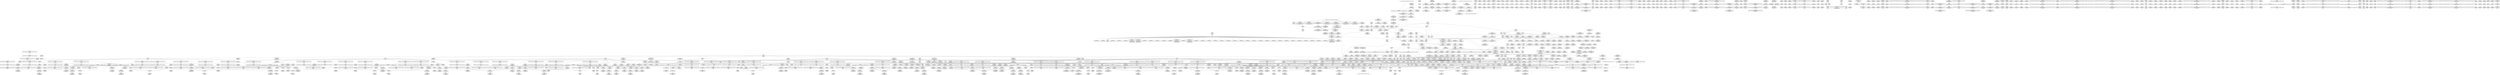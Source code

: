 digraph {
	CE0x4080c50 [shape=record,shape=Mrecord,label="{CE0x4080c50|i64*_getelementptr_inbounds_(_4_x_i64_,_4_x_i64_*___llvm_gcov_ctr128,_i64_0,_i64_0)|*Constant*|*SummSource*}"]
	CE0x40e6650 [shape=record,shape=Mrecord,label="{CE0x40e6650|rcu_lock_acquire:tmp4|include/linux/rcupdate.h,418|*SummSink*}"]
	CE0x3ff0850 [shape=record,shape=Mrecord,label="{CE0x3ff0850|get_current:bb|*SummSink*}"]
	CE0x3fccbb0 [shape=record,shape=Mrecord,label="{CE0x3fccbb0|task_sid:tmp3|*SummSource*}"]
	CE0x40e5620 [shape=record,shape=Mrecord,label="{CE0x40e5620|rcu_lock_release:tmp7|*SummSource*}"]
	CE0x407d210 [shape=record,shape=Mrecord,label="{CE0x407d210|rcu_lock_release:map|Function::rcu_lock_release&Arg::map::|*SummSink*}"]
	CE0x40f5de0 [shape=record,shape=Mrecord,label="{CE0x40f5de0|i64*_getelementptr_inbounds_(_4_x_i64_,_4_x_i64_*___llvm_gcov_ctr133,_i64_0,_i64_3)|*Constant*}"]
	CE0x4075f50 [shape=record,shape=Mrecord,label="{CE0x4075f50|task_sid:tmp13|security/selinux/hooks.c,208|*SummSource*}"]
	CE0x40a71c0 [shape=record,shape=Mrecord,label="{CE0x40a71c0|rcu_read_lock:tmp21|include/linux/rcupdate.h,884|*SummSink*}"]
	CE0x403f710 [shape=record,shape=Mrecord,label="{CE0x403f710|i64*_getelementptr_inbounds_(_13_x_i64_,_13_x_i64_*___llvm_gcov_ctr126,_i64_0,_i64_10)|*Constant*|*SummSink*}"]
	CE0x4085a20 [shape=record,shape=Mrecord,label="{CE0x4085a20|__rcu_read_lock:tmp1|*SummSink*}"]
	CE0x407d970 [shape=record,shape=Mrecord,label="{CE0x407d970|_call_void___rcu_read_unlock()_#10,_!dbg_!27734|include/linux/rcupdate.h,937|*SummSource*}"]
	CE0x40b52e0 [shape=record,shape=Mrecord,label="{CE0x40b52e0|__preempt_count_add:tmp5|./arch/x86/include/asm/preempt.h,72|*SummSink*}"]
	CE0x4093d40 [shape=record,shape=Mrecord,label="{CE0x4093d40|rcu_read_lock:tmp6|include/linux/rcupdate.h,882|*SummSink*}"]
	CE0x40b6110 [shape=record,shape=Mrecord,label="{CE0x40b6110|__rcu_read_lock:tmp5|include/linux/rcupdate.h,239|*SummSink*}"]
	CE0x40943a0 [shape=record,shape=Mrecord,label="{CE0x40943a0|rcu_lock_acquire:tmp3}"]
	CE0x4086740 [shape=record,shape=Mrecord,label="{CE0x4086740|rcu_lock_acquire:tmp6|*SummSink*}"]
	"CONST[source:0(mediator),value:0(static)][purpose:{operation}][SrcIdx:1]"
	CE0x40b38a0 [shape=record,shape=Mrecord,label="{CE0x40b38a0|rcu_lock_acquire:__here|*SummSink*}"]
	CE0x4050a30 [shape=record,shape=Mrecord,label="{CE0x4050a30|rcu_read_lock:tmp8|include/linux/rcupdate.h,882}"]
	CE0x3fede50 [shape=record,shape=Mrecord,label="{CE0x3fede50|i32_5|*Constant*|*SummSource*}"]
	CE0x4040380 [shape=record,shape=Mrecord,label="{CE0x4040380|i64*_getelementptr_inbounds_(_13_x_i64_,_13_x_i64_*___llvm_gcov_ctr126,_i64_0,_i64_11)|*Constant*}"]
	CE0x40b48d0 [shape=record,shape=Mrecord,label="{CE0x40b48d0|rcu_read_unlock:tmp9|include/linux/rcupdate.h,933|*SummSource*}"]
	CE0x400e1f0 [shape=record,shape=Mrecord,label="{CE0x400e1f0|task_sid:tmp1|*SummSink*}"]
	CE0x4041520 [shape=record,shape=Mrecord,label="{CE0x4041520|i64*_getelementptr_inbounds_(_13_x_i64_,_13_x_i64_*___llvm_gcov_ctr126,_i64_0,_i64_9)|*Constant*|*SummSource*}"]
	CE0x408fec0 [shape=record,shape=Mrecord,label="{CE0x408fec0|rcu_read_lock:do.end|*SummSink*}"]
	CE0x4068de0 [shape=record,shape=Mrecord,label="{CE0x4068de0|_call_void_mcount()_#3|*SummSink*}"]
	CE0x40556d0 [shape=record,shape=Mrecord,label="{CE0x40556d0|8:_%struct.sock*,_:_SCME_52,53_}"]
	CE0x40954e0 [shape=record,shape=Mrecord,label="{CE0x40954e0|rcu_read_lock:tobool|include/linux/rcupdate.h,882|*SummSource*}"]
	CE0x3ffcbf0 [shape=record,shape=Mrecord,label="{CE0x3ffcbf0|GLOBAL:__rcu_read_lock|*Constant*|*SummSink*}"]
	CE0x4041c10 [shape=record,shape=Mrecord,label="{CE0x4041c10|task_sid:tmp20|security/selinux/hooks.c,208}"]
	CE0x4081350 [shape=record,shape=Mrecord,label="{CE0x4081350|_call_void_mcount()_#3|*SummSource*}"]
	CE0x4136bb0 [shape=record,shape=Mrecord,label="{CE0x4136bb0|__preempt_count_sub:tmp|*SummSink*}"]
	CE0x409ee10 [shape=record,shape=Mrecord,label="{CE0x409ee10|rcu_read_lock:call3|include/linux/rcupdate.h,882|*SummSink*}"]
	CE0x4095770 [shape=record,shape=Mrecord,label="{CE0x4095770|i64_3|*Constant*}"]
	CE0x4070330 [shape=record,shape=Mrecord,label="{CE0x4070330|i64_2|*Constant*}"]
	CE0x40738b0 [shape=record,shape=Mrecord,label="{CE0x40738b0|task_sid:do.body5}"]
	CE0x40bd0d0 [shape=record,shape=Mrecord,label="{CE0x40bd0d0|rcu_read_unlock:tmp20|include/linux/rcupdate.h,933|*SummSink*}"]
	CE0x401a870 [shape=record,shape=Mrecord,label="{CE0x401a870|sock_has_perm:type|security/selinux/hooks.c,3972|*SummSource*}"]
	CE0x40aa7e0 [shape=record,shape=Mrecord,label="{CE0x40aa7e0|rcu_read_unlock:do.body}"]
	CE0x40e3ac0 [shape=record,shape=Mrecord,label="{CE0x40e3ac0|__preempt_count_sub:sub|./arch/x86/include/asm/preempt.h,77|*SummSource*}"]
	CE0x3ffef80 [shape=record,shape=Mrecord,label="{CE0x3ffef80|GLOBAL:__llvm_gcov_ctr327|Global_var:__llvm_gcov_ctr327|*SummSource*}"]
	CE0x40faa10 [shape=record,shape=Mrecord,label="{CE0x40faa10|__rcu_read_unlock:tmp2|*SummSink*}"]
	CE0x4078b60 [shape=record,shape=Mrecord,label="{CE0x4078b60|task_sid:tmp18|security/selinux/hooks.c,208}"]
	CE0x40bf230 [shape=record,shape=Mrecord,label="{CE0x40bf230|rcu_read_unlock:tmp21|include/linux/rcupdate.h,935|*SummSource*}"]
	CE0x3fe9320 [shape=record,shape=Mrecord,label="{CE0x3fe9320|i32_0|*Constant*}"]
	CE0x3fe5ef0 [shape=record,shape=Mrecord,label="{CE0x3fe5ef0|i64*_getelementptr_inbounds_(_13_x_i64_,_13_x_i64_*___llvm_gcov_ctr126,_i64_0,_i64_0)|*Constant*}"]
	CE0x3fc35f0 [shape=record,shape=Mrecord,label="{CE0x3fc35f0|sock_has_perm:sk|Function::sock_has_perm&Arg::sk::|*SummSource*}"]
	CE0x40bea70 [shape=record,shape=Mrecord,label="{CE0x40bea70|_call_void_mcount()_#3|*SummSource*}"]
	CE0x409d220 [shape=record,shape=Mrecord,label="{CE0x409d220|__preempt_count_add:tmp1|*SummSink*}"]
	CE0x400d610 [shape=record,shape=Mrecord,label="{CE0x400d610|__rcu_read_lock:entry|*SummSource*}"]
	CE0x4136600 [shape=record,shape=Mrecord,label="{CE0x4136600|__preempt_count_sub:do.end|*SummSource*}"]
	CE0x40101c0 [shape=record,shape=Mrecord,label="{CE0x40101c0|8:_%struct.sock*,_:_SCME_18,20_|*MultipleSource*|security/selinux/hooks.c, 3966|security/selinux/hooks.c,3966|security/selinux/hooks.c,3966}"]
	CE0x408f040 [shape=record,shape=Mrecord,label="{CE0x408f040|rcu_read_lock:land.lhs.true2|*SummSource*}"]
	CE0x4057ba0 [shape=record,shape=Mrecord,label="{CE0x4057ba0|i32_8|*Constant*|*SummSource*}"]
	CE0x40b3970 [shape=record,shape=Mrecord,label="{CE0x40b3970|rcu_lock_acquire:bb|*SummSource*}"]
	CE0x3ff51d0 [shape=record,shape=Mrecord,label="{CE0x3ff51d0|i64_6|*Constant*}"]
	CE0x4065fd0 [shape=record,shape=Mrecord,label="{CE0x4065fd0|task_sid:tmp11|security/selinux/hooks.c,208}"]
	CE0x3fe4370 [shape=record,shape=Mrecord,label="{CE0x3fe4370|sock_has_perm:entry|*SummSink*}"]
	CE0x4069380 [shape=record,shape=Mrecord,label="{CE0x4069380|task_sid:tmp6|security/selinux/hooks.c,208|*SummSource*}"]
	CE0x409bef0 [shape=record,shape=Mrecord,label="{CE0x409bef0|i64_0|*Constant*}"]
	CE0x40b06f0 [shape=record,shape=Mrecord,label="{CE0x40b06f0|GLOBAL:__preempt_count_add|*Constant*}"]
	CE0x4077a50 [shape=record,shape=Mrecord,label="{CE0x4077a50|task_sid:tmp16|security/selinux/hooks.c,208}"]
	CE0x407fb40 [shape=record,shape=Mrecord,label="{CE0x407fb40|%struct.lockdep_map*_null|*Constant*|*SummSource*}"]
	CE0x4053880 [shape=record,shape=Mrecord,label="{CE0x4053880|8:_%struct.sock*,_:_SCME_26,27_}"]
	CE0x406cd50 [shape=record,shape=Mrecord,label="{CE0x406cd50|rcu_read_lock:land.lhs.true}"]
	CE0x40f88c0 [shape=record,shape=Mrecord,label="{CE0x40f88c0|rcu_lock_release:tmp4|include/linux/rcupdate.h,423|*SummSource*}"]
	CE0x406b940 [shape=record,shape=Mrecord,label="{CE0x406b940|task_sid:call|security/selinux/hooks.c,208|*SummSource*}"]
	CE0x40bcd90 [shape=record,shape=Mrecord,label="{CE0x40bcd90|rcu_read_unlock:tmp20|include/linux/rcupdate.h,933}"]
	CE0x400d440 [shape=record,shape=Mrecord,label="{CE0x400d440|sock_has_perm:bb|*SummSink*}"]
	CE0x40b31e0 [shape=record,shape=Mrecord,label="{CE0x40b31e0|rcu_lock_acquire:__here|*SummSource*}"]
	CE0x40b3f00 [shape=record,shape=Mrecord,label="{CE0x40b3f00|rcu_read_unlock:tmp8|include/linux/rcupdate.h,933}"]
	CE0x3fe3340 [shape=record,shape=Mrecord,label="{CE0x3fe3340|i32_1|*Constant*|*SummSource*}"]
	CE0x40776f0 [shape=record,shape=Mrecord,label="{CE0x40776f0|task_sid:tmp14|security/selinux/hooks.c,208|*SummSource*}"]
	CE0x406cfd0 [shape=record,shape=Mrecord,label="{CE0x406cfd0|i64*_getelementptr_inbounds_(_4_x_i64_,_4_x_i64_*___llvm_gcov_ctr130,_i64_0,_i64_1)|*Constant*|*SummSink*}"]
	CE0x4058eb0 [shape=record,shape=Mrecord,label="{CE0x4058eb0|sock_has_perm:tmp6|security/selinux/hooks.c,3969|*SummSink*}"]
	CE0x3fd0de0 [shape=record,shape=Mrecord,label="{CE0x3fd0de0|selinux_socket_getsockopt:tmp2}"]
	CE0x40ab090 [shape=record,shape=Mrecord,label="{CE0x40ab090|__rcu_read_lock:tmp6|include/linux/rcupdate.h,240}"]
	CE0x404cdc0 [shape=record,shape=Mrecord,label="{CE0x404cdc0|sock_has_perm:sclass|security/selinux/hooks.c,3976|*SummSink*}"]
	CE0x40600e0 [shape=record,shape=Mrecord,label="{CE0x40600e0|rcu_read_lock:tmp11|include/linux/rcupdate.h,882|*SummSource*}"]
	CE0x405b4f0 [shape=record,shape=Mrecord,label="{CE0x405b4f0|sock_has_perm:tmp12|security/selinux/hooks.c,3970|*SummSource*}"]
	CE0x3ffc7e0 [shape=record,shape=Mrecord,label="{CE0x3ffc7e0|i32_77|*Constant*|*SummSource*}"]
	CE0x4094530 [shape=record,shape=Mrecord,label="{CE0x4094530|rcu_lock_acquire:tmp3|*SummSource*}"]
	CE0x3fd5170 [shape=record,shape=Mrecord,label="{CE0x3fd5170|selinux_socket_getsockopt:tmp2|*SummSink*}"]
	CE0x40a7d80 [shape=record,shape=Mrecord,label="{CE0x40a7d80|cred_sid:bb}"]
	CE0x3fc9430 [shape=record,shape=Mrecord,label="{CE0x3fc9430|selinux_socket_getsockopt:tmp1|*SummSink*}"]
	CE0x3ffeb10 [shape=record,shape=Mrecord,label="{CE0x3ffeb10|GLOBAL:rcu_read_lock|*Constant*|*SummSink*}"]
	CE0x403e720 [shape=record,shape=Mrecord,label="{CE0x403e720|i32_208|*Constant*|*SummSource*}"]
	CE0x4077180 [shape=record,shape=Mrecord,label="{CE0x4077180|task_sid:tmp14|security/selinux/hooks.c,208|*SummSink*}"]
	CE0x40964e0 [shape=record,shape=Mrecord,label="{CE0x40964e0|_call_void___preempt_count_sub(i32_1)_#10,_!dbg_!27715|include/linux/rcupdate.h,244|*SummSink*}"]
	CE0x404d310 [shape=record,shape=Mrecord,label="{CE0x404d310|sock_has_perm:net1|security/selinux/hooks.c,3973|*SummSink*}"]
	CE0x40a32b0 [shape=record,shape=Mrecord,label="{CE0x40a32b0|i32_883|*Constant*|*SummSource*}"]
	CE0x4077ca0 [shape=record,shape=Mrecord,label="{CE0x4077ca0|task_sid:tmp17|security/selinux/hooks.c,208}"]
	CE0x403f310 [shape=record,shape=Mrecord,label="{CE0x403f310|task_sid:tmp23|security/selinux/hooks.c,208}"]
	CE0x4079900 [shape=record,shape=Mrecord,label="{CE0x4079900|i8_1|*Constant*|*SummSink*}"]
	CE0x4054040 [shape=record,shape=Mrecord,label="{CE0x4054040|8:_%struct.sock*,_:_SCME_33,34_}"]
	CE0x4013a00 [shape=record,shape=Mrecord,label="{CE0x4013a00|sock_has_perm:if.then|*SummSource*}"]
	CE0x407ffb0 [shape=record,shape=Mrecord,label="{CE0x407ffb0|__rcu_read_unlock:bb|*SummSource*}"]
	CE0x3fc3d60 [shape=record,shape=Mrecord,label="{CE0x3fc3d60|_ret_%struct.task_struct*_%tmp4,_!dbg_!27714|./arch/x86/include/asm/current.h,14|*SummSink*}"]
	CE0x4044910 [shape=record,shape=Mrecord,label="{CE0x4044910|__preempt_count_add:bb|*SummSource*}"]
	CE0x405f7f0 [shape=record,shape=Mrecord,label="{CE0x405f7f0|rcu_read_lock:tmp9|include/linux/rcupdate.h,882|*SummSink*}"]
	CE0x400d030 [shape=record,shape=Mrecord,label="{CE0x400d030|_call_void_mcount()_#3}"]
	CE0x40a9b20 [shape=record,shape=Mrecord,label="{CE0x40a9b20|__rcu_read_lock:tmp7|include/linux/rcupdate.h,240}"]
	CE0x3fdad10 [shape=record,shape=Mrecord,label="{CE0x3fdad10|i64_ptrtoint_(i8*_blockaddress(_rcu_lock_release,_%__here)_to_i64)|*Constant*}"]
	CE0x400e480 [shape=record,shape=Mrecord,label="{CE0x400e480|i64*_getelementptr_inbounds_(_13_x_i64_,_13_x_i64_*___llvm_gcov_ctr126,_i64_0,_i64_1)|*Constant*|*SummSink*}"]
	CE0x4085ba0 [shape=record,shape=Mrecord,label="{CE0x4085ba0|i64_ptrtoint_(i8*_blockaddress(_rcu_lock_acquire,_%__here)_to_i64)|*Constant*|*SummSource*}"]
	CE0x40436f0 [shape=record,shape=Mrecord,label="{CE0x40436f0|__rcu_read_unlock:tmp7|include/linux/rcupdate.h,245|*SummSource*}"]
	CE0x40e6a60 [shape=record,shape=Mrecord,label="{CE0x40e6a60|rcu_lock_acquire:tmp5|include/linux/rcupdate.h,418}"]
	CE0x40b2ab0 [shape=record,shape=Mrecord,label="{CE0x40b2ab0|rcu_read_unlock:if.end|*SummSource*}"]
	CE0x40ae500 [shape=record,shape=Mrecord,label="{CE0x40ae500|0:_i8,_:_GCMR_rcu_read_unlock.__warned_internal_global_i8_0,_section_.data.unlikely_,_align_1:_elem_0:default:}"]
	CE0x40549c0 [shape=record,shape=Mrecord,label="{CE0x40549c0|8:_%struct.sock*,_:_SCME_41,42_}"]
	CE0x40e3d50 [shape=record,shape=Mrecord,label="{CE0x40e3d50|__preempt_count_add:tmp4|./arch/x86/include/asm/preempt.h,72|*SummSink*}"]
	CE0x3fd28f0 [shape=record,shape=Mrecord,label="{CE0x3fd28f0|sock_has_perm:sk_security|security/selinux/hooks.c,3964}"]
	CE0x40bdb00 [shape=record,shape=Mrecord,label="{CE0x40bdb00|rcu_read_unlock:tmp18|include/linux/rcupdate.h,933|*SummSink*}"]
	CE0x40f6d30 [shape=record,shape=Mrecord,label="{CE0x40f6d30|rcu_lock_release:tmp2|*SummSource*}"]
	CE0x406f930 [shape=record,shape=Mrecord,label="{CE0x406f930|rcu_read_lock:if.end}"]
	CE0x4091c90 [shape=record,shape=Mrecord,label="{CE0x4091c90|__preempt_count_add:entry|*SummSink*}"]
	CE0x4101c70 [shape=record,shape=Mrecord,label="{CE0x4101c70|rcu_lock_release:bb|*SummSource*}"]
	CE0x3ff9a00 [shape=record,shape=Mrecord,label="{CE0x3ff9a00|GLOBAL:rcu_read_lock|*Constant*}"]
	CE0x4065910 [shape=record,shape=Mrecord,label="{CE0x4065910|rcu_lock_acquire:map|Function::rcu_lock_acquire&Arg::map::}"]
	CE0x3ff54e0 [shape=record,shape=Mrecord,label="{CE0x3ff54e0|rcu_read_unlock:tmp10|include/linux/rcupdate.h,933|*SummSink*}"]
	CE0x3fdc590 [shape=record,shape=Mrecord,label="{CE0x3fdc590|get_current:entry|*SummSource*}"]
	CE0x407f140 [shape=record,shape=Mrecord,label="{CE0x407f140|__rcu_read_lock:tmp|*SummSource*}"]
	CE0x40901b0 [shape=record,shape=Mrecord,label="{CE0x40901b0|rcu_read_lock:bb}"]
	CE0x40802f0 [shape=record,shape=Mrecord,label="{CE0x40802f0|i64*_getelementptr_inbounds_(_4_x_i64_,_4_x_i64_*___llvm_gcov_ctr130,_i64_0,_i64_0)|*Constant*|*SummSource*}"]
	CE0x4055210 [shape=record,shape=Mrecord,label="{CE0x4055210|8:_%struct.sock*,_:_SCME_48,49_}"]
	CE0x4049900 [shape=record,shape=Mrecord,label="{CE0x4049900|__rcu_read_unlock:do.body|*SummSink*}"]
	CE0x40a1360 [shape=record,shape=Mrecord,label="{CE0x40a1360|rcu_read_lock:tmp14|include/linux/rcupdate.h,882|*SummSource*}"]
	CE0x4087560 [shape=record,shape=Mrecord,label="{CE0x4087560|__preempt_count_sub:entry|*SummSink*}"]
	CE0x4056260 [shape=record,shape=Mrecord,label="{CE0x4056260|task_sid:entry|*SummSink*}"]
	CE0x407aa30 [shape=record,shape=Mrecord,label="{CE0x407aa30|i8*_getelementptr_inbounds_(_25_x_i8_,_25_x_i8_*_.str3,_i32_0,_i32_0)|*Constant*|*SummSource*}"]
	CE0x40550e0 [shape=record,shape=Mrecord,label="{CE0x40550e0|8:_%struct.sock*,_:_SCME_47,48_}"]
	CE0x40a6190 [shape=record,shape=Mrecord,label="{CE0x40a6190|rcu_read_lock:tmp19|include/linux/rcupdate.h,882}"]
	CE0x40064c0 [shape=record,shape=Mrecord,label="{CE0x40064c0|_ret_i32_%retval.0,_!dbg_!27740|security/selinux/hooks.c,3977|*SummSource*}"]
	CE0x400d940 [shape=record,shape=Mrecord,label="{CE0x400d940|_ret_void,_!dbg_!27717|include/linux/rcupdate.h,240}"]
	CE0x4075250 [shape=record,shape=Mrecord,label="{CE0x4075250|GLOBAL:rcu_read_unlock.__warned|Global_var:rcu_read_unlock.__warned}"]
	CE0x400ad20 [shape=record,shape=Mrecord,label="{CE0x400ad20|GLOBAL:current_task|Global_var:current_task|*SummSource*}"]
	CE0x406f7d0 [shape=record,shape=Mrecord,label="{CE0x406f7d0|rcu_read_lock:if.then|*SummSource*}"]
	CE0x40b1d90 [shape=record,shape=Mrecord,label="{CE0x40b1d90|_call_void_asm_sideeffect_,_memory_,_dirflag_,_fpsr_,_flags_()_#3,_!dbg_!27714,_!srcloc_!27715|include/linux/rcupdate.h,239|*SummSink*}"]
	CE0x40565a0 [shape=record,shape=Mrecord,label="{CE0x40565a0|task_sid:task|Function::task_sid&Arg::task::|*SummSink*}"]
	CE0x3fcb150 [shape=record,shape=Mrecord,label="{CE0x3fcb150|_ret_%struct.task_struct*_%tmp4,_!dbg_!27714|./arch/x86/include/asm/current.h,14}"]
	CE0x408dda0 [shape=record,shape=Mrecord,label="{CE0x408dda0|_call_void_rcu_read_unlock()_#10,_!dbg_!27748|security/selinux/hooks.c,209}"]
	CE0x405f2b0 [shape=record,shape=Mrecord,label="{CE0x405f2b0|i64_4|*Constant*}"]
	CE0x406f670 [shape=record,shape=Mrecord,label="{CE0x406f670|i64*_getelementptr_inbounds_(_2_x_i64_,_2_x_i64_*___llvm_gcov_ctr131,_i64_0,_i64_1)|*Constant*|*SummSource*}"]
	CE0x4073570 [shape=record,shape=Mrecord,label="{CE0x4073570|task_sid:if.end|*SummSource*}"]
	CE0x3fc3c00 [shape=record,shape=Mrecord,label="{CE0x3fc3c00|32:_%struct.sock*,_:_CRE_8,16_|*MultipleSource*|Function::selinux_socket_getsockopt&Arg::sock::|security/selinux/hooks.c,4248}"]
	CE0x404f040 [shape=record,shape=Mrecord,label="{CE0x404f040|sock_has_perm:sclass|security/selinux/hooks.c,3976|*SummSource*}"]
	CE0x4059550 [shape=record,shape=Mrecord,label="{CE0x4059550|sock_has_perm:cmp|security/selinux/hooks.c,3969|*SummSink*}"]
	CE0x40f7f60 [shape=record,shape=Mrecord,label="{CE0x40f7f60|__rcu_read_lock:tmp2|*SummSource*}"]
	CE0x408dc60 [shape=record,shape=Mrecord,label="{CE0x408dc60|GLOBAL:rcu_read_unlock|*Constant*}"]
	CE0x40a5130 [shape=record,shape=Mrecord,label="{CE0x40a5130|rcu_read_lock:tmp18|include/linux/rcupdate.h,882|*SummSink*}"]
	CE0x40e60f0 [shape=record,shape=Mrecord,label="{CE0x40e60f0|rcu_lock_release:tmp1|*SummSource*}"]
	CE0x40e4810 [shape=record,shape=Mrecord,label="{CE0x40e4810|__preempt_count_add:tmp2|*SummSink*}"]
	CE0x404d6e0 [shape=record,shape=Mrecord,label="{CE0x404d6e0|sock_has_perm:u2|security/selinux/hooks.c,3974|*SummSource*}"]
	CE0x400d7e0 [shape=record,shape=Mrecord,label="{CE0x400d7e0|_call_void_rcu_lock_acquire(%struct.lockdep_map*_rcu_lock_map)_#10,_!dbg_!27711|include/linux/rcupdate.h,881}"]
	CE0x40fb5f0 [shape=record,shape=Mrecord,label="{CE0x40fb5f0|i64*_getelementptr_inbounds_(_4_x_i64_,_4_x_i64_*___llvm_gcov_ctr134,_i64_0,_i64_3)|*Constant*|*SummSink*}"]
	CE0x40a7a40 [shape=record,shape=Mrecord,label="{CE0x40a7a40|rcu_read_lock:tmp22|include/linux/rcupdate.h,884|*SummSink*}"]
	CE0x3fec590 [shape=record,shape=Mrecord,label="{CE0x3fec590|sock_has_perm:tmp9|security/selinux/hooks.c,3969|*SummSink*}"]
	CE0x407e6c0 [shape=record,shape=Mrecord,label="{CE0x407e6c0|_ret_void,_!dbg_!27717|include/linux/rcupdate.h,245}"]
	CE0x40ab170 [shape=record,shape=Mrecord,label="{CE0x40ab170|__rcu_read_lock:tmp6|include/linux/rcupdate.h,240|*SummSink*}"]
	CE0x3fd4220 [shape=record,shape=Mrecord,label="{CE0x3fd4220|get_current:tmp1|*SummSink*}"]
	CE0x40aaa40 [shape=record,shape=Mrecord,label="{CE0x40aaa40|__preempt_count_add:val|Function::__preempt_count_add&Arg::val::|*SummSink*}"]
	CE0x40f3dc0 [shape=record,shape=Mrecord,label="{CE0x40f3dc0|GLOBAL:__preempt_count|Global_var:__preempt_count|*SummSink*}"]
	CE0x40825d0 [shape=record,shape=Mrecord,label="{CE0x40825d0|i64*_getelementptr_inbounds_(_4_x_i64_,_4_x_i64_*___llvm_gcov_ctr135,_i64_0,_i64_2)|*Constant*}"]
	CE0x40732d0 [shape=record,shape=Mrecord,label="{CE0x40732d0|cred_sid:tmp|*SummSource*}"]
	CE0x4052840 [shape=record,shape=Mrecord,label="{CE0x4052840|sock_has_perm:tmp10|security/selinux/hooks.c,3969|*SummSink*}"]
	CE0x40a1a50 [shape=record,shape=Mrecord,label="{CE0x40a1a50|rcu_read_lock:tmp15|include/linux/rcupdate.h,882|*SummSink*}"]
	CE0x406a070 [shape=record,shape=Mrecord,label="{CE0x406a070|task_sid:tmp}"]
	CE0x40aa770 [shape=record,shape=Mrecord,label="{CE0x40aa770|rcu_read_unlock:bb|*SummSink*}"]
	CE0x401c2a0 [shape=record,shape=Mrecord,label="{CE0x401c2a0|sock_has_perm:retval.0|*SummSink*}"]
	CE0x40b00d0 [shape=record,shape=Mrecord,label="{CE0x40b00d0|rcu_lock_release:tmp3|*SummSource*}"]
	CE0x3feba90 [shape=record,shape=Mrecord,label="{CE0x3feba90|task_sid:do.body|*SummSource*}"]
	CE0x4042e40 [shape=record,shape=Mrecord,label="{CE0x4042e40|__preempt_count_add:tmp1}"]
	CE0x405fbc0 [shape=record,shape=Mrecord,label="{CE0x405fbc0|rcu_read_lock:tmp10|include/linux/rcupdate.h,882|*SummSource*}"]
	CE0x40b7910 [shape=record,shape=Mrecord,label="{CE0x40b7910|rcu_read_unlock:tmp5|include/linux/rcupdate.h,933|*SummSource*}"]
	CE0x4085830 [shape=record,shape=Mrecord,label="{CE0x4085830|i64_ptrtoint_(i8*_blockaddress(_rcu_lock_acquire,_%__here)_to_i64)|*Constant*}"]
	CE0x3fc4530 [shape=record,shape=Mrecord,label="{CE0x3fc4530|i64*_getelementptr_inbounds_(_2_x_i64_,_2_x_i64_*___llvm_gcov_ctr365,_i64_0,_i64_1)|*Constant*}"]
	CE0x4014420 [shape=record,shape=Mrecord,label="{CE0x4014420|sock_has_perm:bb|*SummSource*}"]
	CE0x40ad6a0 [shape=record,shape=Mrecord,label="{CE0x40ad6a0|i64*_getelementptr_inbounds_(_4_x_i64_,_4_x_i64_*___llvm_gcov_ctr133,_i64_0,_i64_0)|*Constant*}"]
	CE0x3ffa4a0 [shape=record,shape=Mrecord,label="{CE0x3ffa4a0|_call_void_mcount()_#3|*SummSource*}"]
	CE0x3fc6690 [shape=record,shape=Mrecord,label="{CE0x3fc6690|i32_0|*Constant*|*SummSource*}"]
	CE0x406cec0 [shape=record,shape=Mrecord,label="{CE0x406cec0|rcu_read_lock:land.lhs.true|*SummSource*}"]
	CE0x4072130 [shape=record,shape=Mrecord,label="{CE0x4072130|task_sid:do.body5|*SummSink*}"]
	CE0x40a4ad0 [shape=record,shape=Mrecord,label="{CE0x40a4ad0|rcu_read_lock:tmp17|include/linux/rcupdate.h,882|*SummSink*}"]
	CE0x4059e20 [shape=record,shape=Mrecord,label="{CE0x4059e20|i64_0|*Constant*|*SummSource*}"]
	CE0x407d150 [shape=record,shape=Mrecord,label="{CE0x407d150|rcu_lock_release:map|Function::rcu_lock_release&Arg::map::|*SummSource*}"]
	CE0x40acf30 [shape=record,shape=Mrecord,label="{CE0x40acf30|GLOBAL:__preempt_count_sub|*Constant*|*SummSink*}"]
	CE0x40a2b60 [shape=record,shape=Mrecord,label="{CE0x40a2b60|i8*_getelementptr_inbounds_(_25_x_i8_,_25_x_i8_*_.str45,_i32_0,_i32_0)|*Constant*|*SummSink*}"]
	CE0x3fd8e90 [shape=record,shape=Mrecord,label="{CE0x3fd8e90|32:_%struct.sock*,_:_CRE_4,6_|*MultipleSource*|Function::selinux_socket_getsockopt&Arg::sock::|security/selinux/hooks.c,4248}"]
	CE0x3fd3cb0 [shape=record,shape=Mrecord,label="{CE0x3fd3cb0|selinux_socket_getsockopt:tmp3}"]
	CE0x406ee50 [shape=record,shape=Mrecord,label="{CE0x406ee50|_ret_void,_!dbg_!27717|include/linux/rcupdate.h,240|*SummSink*}"]
	CE0x4136a40 [shape=record,shape=Mrecord,label="{CE0x4136a40|i64*_getelementptr_inbounds_(_4_x_i64_,_4_x_i64_*___llvm_gcov_ctr129,_i64_0,_i64_0)|*Constant*|*SummSource*}"]
	CE0x4064a30 [shape=record,shape=Mrecord,label="{CE0x4064a30|cred_sid:security|security/selinux/hooks.c,196}"]
	CE0x40bcfa0 [shape=record,shape=Mrecord,label="{CE0x40bcfa0|rcu_read_unlock:tmp20|include/linux/rcupdate.h,933|*SummSource*}"]
	CE0x409ec90 [shape=record,shape=Mrecord,label="{CE0x409ec90|rcu_read_lock:call3|include/linux/rcupdate.h,882|*SummSource*}"]
	CE0x404fed0 [shape=record,shape=Mrecord,label="{CE0x404fed0|sock_has_perm:call6|security/selinux/hooks.c,3976|*SummSource*}"]
	CE0x405c2b0 [shape=record,shape=Mrecord,label="{CE0x405c2b0|sock_has_perm:tmp4|security/selinux/hooks.c,3966|*SummSink*}"]
	CE0x408e3d0 [shape=record,shape=Mrecord,label="{CE0x408e3d0|GLOBAL:rcu_read_unlock|*Constant*|*SummSource*}"]
	CE0x403f780 [shape=record,shape=Mrecord,label="{CE0x403f780|task_sid:tmp22|security/selinux/hooks.c,208|*SummSource*}"]
	CE0x3fcba40 [shape=record,shape=Mrecord,label="{CE0x3fcba40|selinux_socket_getsockopt:bb|*SummSink*}"]
	CE0x3fcaf40 [shape=record,shape=Mrecord,label="{CE0x3fcaf40|selinux_socket_getsockopt:sk|security/selinux/hooks.c,4248|*SummSink*}"]
	CE0x40773e0 [shape=record,shape=Mrecord,label="{CE0x40773e0|i64_6|*Constant*|*SummSink*}"]
	CE0x4006530 [shape=record,shape=Mrecord,label="{CE0x4006530|_ret_i32_%retval.0,_!dbg_!27740|security/selinux/hooks.c,3977}"]
	CE0x40a9640 [shape=record,shape=Mrecord,label="{CE0x40a9640|rcu_read_unlock:call3|include/linux/rcupdate.h,933|*SummSink*}"]
	CE0x4058f50 [shape=record,shape=Mrecord,label="{CE0x4058f50|i64_0|*Constant*}"]
	CE0x4070960 [shape=record,shape=Mrecord,label="{CE0x4070960|task_sid:bb|*SummSink*}"]
	CE0x40e3ce0 [shape=record,shape=Mrecord,label="{CE0x40e3ce0|__preempt_count_add:tmp4|./arch/x86/include/asm/preempt.h,72|*SummSource*}"]
	CE0x408d870 [shape=record,shape=Mrecord,label="{CE0x408d870|_ret_i32_%tmp6,_!dbg_!27716|security/selinux/hooks.c,197|*SummSource*}"]
	CE0x408e5f0 [shape=record,shape=Mrecord,label="{CE0x408e5f0|rcu_read_unlock:entry|*SummSink*}"]
	CE0x40a4d60 [shape=record,shape=Mrecord,label="{CE0x40a4d60|rcu_read_lock:tmp18|include/linux/rcupdate.h,882}"]
	CE0x4070890 [shape=record,shape=Mrecord,label="{CE0x4070890|task_sid:bb|*SummSource*}"]
	CE0x4086ff0 [shape=record,shape=Mrecord,label="{CE0x4086ff0|i8*_undef|*Constant*|*SummSink*}"]
	CE0x408b370 [shape=record,shape=Mrecord,label="{CE0x408b370|__rcu_read_unlock:tmp1|*SummSink*}"]
	CE0x405ae80 [shape=record,shape=Mrecord,label="{CE0x405ae80|sock_has_perm:tmp11|security/selinux/hooks.c,3970}"]
	CE0x405c1a0 [shape=record,shape=Mrecord,label="{CE0x405c1a0|sock_has_perm:tmp4|security/selinux/hooks.c,3966|*SummSource*}"]
	CE0x405af60 [shape=record,shape=Mrecord,label="{CE0x405af60|sock_has_perm:tmp11|security/selinux/hooks.c,3970|*SummSink*}"]
	CE0x401b080 [shape=record,shape=Mrecord,label="{CE0x401b080|i8_2|*Constant*}"]
	CE0x400df20 [shape=record,shape=Mrecord,label="{CE0x400df20|cred_sid:tmp5|security/selinux/hooks.c,196|*SummSink*}"]
	CE0x404ccc0 [shape=record,shape=Mrecord,label="{CE0x404ccc0|sock_has_perm:tmp17|security/selinux/hooks.c,3976|*SummSource*}"]
	CE0x40aa950 [shape=record,shape=Mrecord,label="{CE0x40aa950|__preempt_count_add:val|Function::__preempt_count_add&Arg::val::}"]
	CE0x4068860 [shape=record,shape=Mrecord,label="{CE0x4068860|task_sid:real_cred|security/selinux/hooks.c,208}"]
	CE0x40ae390 [shape=record,shape=Mrecord,label="{CE0x40ae390|GLOBAL:rcu_read_unlock.__warned|Global_var:rcu_read_unlock.__warned|*SummSink*}"]
	CE0x40a4050 [shape=record,shape=Mrecord,label="{CE0x40a4050|i64*_getelementptr_inbounds_(_11_x_i64_,_11_x_i64_*___llvm_gcov_ctr127,_i64_0,_i64_9)|*Constant*}"]
	CE0x4003f90 [shape=record,shape=Mrecord,label="{CE0x4003f90|_ret_i32_%call1,_!dbg_!27717|security/selinux/hooks.c,4248}"]
	CE0x4053680 [shape=record,shape=Mrecord,label="{CE0x4053680|8:_%struct.sock*,_:_SCME_25,26_}"]
	CE0x406c9e0 [shape=record,shape=Mrecord,label="{CE0x406c9e0|rcu_read_unlock:tmp5|include/linux/rcupdate.h,933}"]
	CE0x4095920 [shape=record,shape=Mrecord,label="{CE0x4095920|GLOBAL:__llvm_gcov_ctr132|Global_var:__llvm_gcov_ctr132}"]
	CE0x407c5c0 [shape=record,shape=Mrecord,label="{CE0x407c5c0|rcu_lock_release:entry}"]
	CE0x40945a0 [shape=record,shape=Mrecord,label="{CE0x40945a0|rcu_lock_acquire:tmp3|*SummSink*}"]
	CE0x40b4a70 [shape=record,shape=Mrecord,label="{CE0x40b4a70|rcu_read_unlock:tmp10|include/linux/rcupdate.h,933}"]
	CE0x40e4590 [shape=record,shape=Mrecord,label="{CE0x40e4590|__preempt_count_add:tmp}"]
	CE0x3fd02e0 [shape=record,shape=Mrecord,label="{CE0x3fd02e0|task_sid:tmp6|security/selinux/hooks.c,208|*SummSink*}"]
	CE0x407a590 [shape=record,shape=Mrecord,label="{CE0x407a590|GLOBAL:lockdep_rcu_suspicious|*Constant*}"]
	CE0x3fe32a0 [shape=record,shape=Mrecord,label="{CE0x3fe32a0|i32_1|*Constant*}"]
	CE0x4045240 [shape=record,shape=Mrecord,label="{CE0x4045240|__preempt_count_sub:do.end|*SummSink*}"]
	CE0x4053ab0 [shape=record,shape=Mrecord,label="{CE0x4053ab0|8:_%struct.sock*,_:_SCME_28,29_}"]
	CE0x407f6a0 [shape=record,shape=Mrecord,label="{CE0x407f6a0|%struct.lockdep_map*_null|*Constant*}"]
	CE0x4074d20 [shape=record,shape=Mrecord,label="{CE0x4074d20|rcu_lock_acquire:entry|*SummSink*}"]
	CE0x40451d0 [shape=record,shape=Mrecord,label="{CE0x40451d0|__preempt_count_sub:bb|*SummSource*}"]
	CE0x40a80e0 [shape=record,shape=Mrecord,label="{CE0x40a80e0|i64*_getelementptr_inbounds_(_2_x_i64_,_2_x_i64_*___llvm_gcov_ctr131,_i64_0,_i64_0)|*Constant*}"]
	CE0x4102ee0 [shape=record,shape=Mrecord,label="{CE0x4102ee0|rcu_lock_release:__here|*SummSource*}"]
	CE0x405c8e0 [shape=record,shape=Mrecord,label="{CE0x405c8e0|i8_0|*Constant*|*SummSource*}"]
	CE0x40645b0 [shape=record,shape=Mrecord,label="{CE0x40645b0|i32_0|*Constant*}"]
	CE0x40ba4d0 [shape=record,shape=Mrecord,label="{CE0x40ba4d0|rcu_read_unlock:tmp16|include/linux/rcupdate.h,933}"]
	CE0x4053460 [shape=record,shape=Mrecord,label="{CE0x4053460|8:_%struct.sock*,_:_SCME_24,25_}"]
	CE0x40856c0 [shape=record,shape=Mrecord,label="{CE0x40856c0|GLOBAL:lock_acquire|*Constant*|*SummSource*}"]
	CE0x401ba80 [shape=record,shape=Mrecord,label="{CE0x401ba80|avc_has_perm:entry|*SummSource*}"]
	CE0x4065ed0 [shape=record,shape=Mrecord,label="{CE0x4065ed0|task_sid:tmp10|security/selinux/hooks.c,208}"]
	CE0x4113170 [shape=record,shape=Mrecord,label="{CE0x4113170|__rcu_read_unlock:tmp4|include/linux/rcupdate.h,244|*SummSource*}"]
	CE0x4041da0 [shape=record,shape=Mrecord,label="{CE0x4041da0|task_sid:tmp20|security/selinux/hooks.c,208|*SummSource*}"]
	CE0x3fc6b90 [shape=record,shape=Mrecord,label="{CE0x3fc6b90|selinux_socket_getsockopt:tmp4|*LoadInst*|security/selinux/hooks.c,4248}"]
	CE0x407b6b0 [shape=record,shape=Mrecord,label="{CE0x407b6b0|rcu_read_unlock:tmp21|include/linux/rcupdate.h,935|*SummSink*}"]
	CE0x40a5550 [shape=record,shape=Mrecord,label="{CE0x40a5550|_call_void_lockdep_rcu_suspicious(i8*_getelementptr_inbounds_(_25_x_i8_,_25_x_i8_*_.str45,_i32_0,_i32_0),_i32_883,_i8*_getelementptr_inbounds_(_42_x_i8_,_42_x_i8_*_.str46,_i32_0,_i32_0))_#10,_!dbg_!27728|include/linux/rcupdate.h,882}"]
	CE0x40b8950 [shape=record,shape=Mrecord,label="{CE0x40b8950|__rcu_read_unlock:tmp5|include/linux/rcupdate.h,244}"]
	CE0x407ea20 [shape=record,shape=Mrecord,label="{CE0x407ea20|GLOBAL:rcu_lock_release|*Constant*}"]
	CE0x40e2e50 [shape=record,shape=Mrecord,label="{CE0x40e2e50|rcu_lock_release:tmp6}"]
	CE0x4095f10 [shape=record,shape=Mrecord,label="{CE0x4095f10|GLOBAL:rcu_lock_map|Global_var:rcu_lock_map|*SummSource*}"]
	CE0x4114ce0 [shape=record,shape=Mrecord,label="{CE0x4114ce0|__preempt_count_sub:tmp6|./arch/x86/include/asm/preempt.h,78|*SummSource*}"]
	CE0x3fe3ec0 [shape=record,shape=Mrecord,label="{CE0x3fe3ec0|_call_void_mcount()_#3|*SummSource*}"]
	CE0x40b2850 [shape=record,shape=Mrecord,label="{CE0x40b2850|_call_void___preempt_count_add(i32_1)_#10,_!dbg_!27711|include/linux/rcupdate.h,239|*SummSink*}"]
	CE0x3ff5b60 [shape=record,shape=Mrecord,label="{CE0x3ff5b60|rcu_read_lock:tmp13|include/linux/rcupdate.h,882}"]
	CE0x3ffa080 [shape=record,shape=Mrecord,label="{CE0x3ffa080|cred_sid:tmp4|*LoadInst*|security/selinux/hooks.c,196}"]
	CE0x40bbe20 [shape=record,shape=Mrecord,label="{CE0x40bbe20|i8*_getelementptr_inbounds_(_44_x_i8_,_44_x_i8_*_.str47,_i32_0,_i32_0)|*Constant*|*SummSource*}"]
	CE0x4040c20 [shape=record,shape=Mrecord,label="{CE0x4040c20|task_sid:tmp25|security/selinux/hooks.c,208|*SummSource*}"]
	CE0x40e6010 [shape=record,shape=Mrecord,label="{CE0x40e6010|i64_1|*Constant*}"]
	CE0x4081410 [shape=record,shape=Mrecord,label="{CE0x4081410|_call_void_mcount()_#3|*SummSink*}"]
	CE0x40a6e50 [shape=record,shape=Mrecord,label="{CE0x40a6e50|rcu_read_lock:tmp21|include/linux/rcupdate.h,884|*SummSource*}"]
	CE0x3fd66d0 [shape=record,shape=Mrecord,label="{CE0x3fd66d0|get_current:tmp3}"]
	CE0x40e2ec0 [shape=record,shape=Mrecord,label="{CE0x40e2ec0|i64*_getelementptr_inbounds_(_4_x_i64_,_4_x_i64_*___llvm_gcov_ctr133,_i64_0,_i64_3)|*Constant*|*SummSink*}"]
	CE0x4058cb0 [shape=record,shape=Mrecord,label="{CE0x4058cb0|sock_has_perm:tmp6|security/selinux/hooks.c,3969|*SummSource*}"]
	CE0x40e4cc0 [shape=record,shape=Mrecord,label="{CE0x40e4cc0|__preempt_count_add:tmp6|./arch/x86/include/asm/preempt.h,73|*SummSink*}"]
	CE0x3ff4c60 [shape=record,shape=Mrecord,label="{CE0x3ff4c60|sock_has_perm:tmp20|security/selinux/hooks.c,3977|*SummSink*}"]
	CE0x40922b0 [shape=record,shape=Mrecord,label="{CE0x40922b0|i64*_getelementptr_inbounds_(_11_x_i64_,_11_x_i64_*___llvm_gcov_ctr132,_i64_0,_i64_0)|*Constant*|*SummSource*}"]
	CE0x407c2b0 [shape=record,shape=Mrecord,label="{CE0x407c2b0|_call_void_rcu_lock_release(%struct.lockdep_map*_rcu_lock_map)_#10,_!dbg_!27733|include/linux/rcupdate.h,935}"]
	CE0x40655a0 [shape=record,shape=Mrecord,label="{CE0x40655a0|_ret_void,_!dbg_!27735|include/linux/rcupdate.h,884|*SummSink*}"]
	CE0x403e8c0 [shape=record,shape=Mrecord,label="{CE0x403e8c0|i32_208|*Constant*|*SummSink*}"]
	CE0x4056110 [shape=record,shape=Mrecord,label="{CE0x4056110|task_sid:entry}"]
	CE0x3ffd3c0 [shape=record,shape=Mrecord,label="{CE0x3ffd3c0|rcu_read_lock:tmp2|*SummSink*}"]
	CE0x40687f0 [shape=record,shape=Mrecord,label="{CE0x40687f0|task_sid:tmp4|*LoadInst*|security/selinux/hooks.c,208}"]
	CE0x400ddc0 [shape=record,shape=Mrecord,label="{CE0x400ddc0|cred_sid:tmp5|security/selinux/hooks.c,196|*SummSource*}"]
	CE0x40b7650 [shape=record,shape=Mrecord,label="{CE0x40b7650|__preempt_count_add:tmp5|./arch/x86/include/asm/preempt.h,72}"]
	CE0x407b270 [shape=record,shape=Mrecord,label="{CE0x407b270|GLOBAL:rcu_lock_acquire|*Constant*|*SummSource*}"]
	CE0x405fe60 [shape=record,shape=Mrecord,label="{CE0x405fe60|rcu_read_lock:tmp11|include/linux/rcupdate.h,882}"]
	CE0x4055eb0 [shape=record,shape=Mrecord,label="{CE0x4055eb0|GLOBAL:task_sid|*Constant*|*SummSource*}"]
	CE0x4066750 [shape=record,shape=Mrecord,label="{CE0x4066750|cred_sid:tmp6|security/selinux/hooks.c,197|*SummSource*}"]
	CE0x4086d10 [shape=record,shape=Mrecord,label="{CE0x4086d10|i8*_undef|*Constant*}"]
	CE0x404c4f0 [shape=record,shape=Mrecord,label="{CE0x404c4f0|sock_has_perm:tmp17|security/selinux/hooks.c,3976}"]
	CE0x40b1b40 [shape=record,shape=Mrecord,label="{CE0x40b1b40|rcu_read_unlock:do.end|*SummSource*}"]
	CE0x4001ae0 [shape=record,shape=Mrecord,label="{CE0x4001ae0|_ret_i32_%call1,_!dbg_!27717|security/selinux/hooks.c,4248|*SummSource*}"]
	CE0x40102b0 [shape=record,shape=Mrecord,label="{CE0x40102b0|i64*_getelementptr_inbounds_(_2_x_i64_,_2_x_i64_*___llvm_gcov_ctr98,_i64_0,_i64_1)|*Constant*}"]
	CE0x3fcbc30 [shape=record,shape=Mrecord,label="{CE0x3fcbc30|selinux_socket_getsockopt:call|security/selinux/hooks.c,4248|*SummSource*}"]
	CE0x40bc510 [shape=record,shape=Mrecord,label="{CE0x40bc510|i64*_getelementptr_inbounds_(_11_x_i64_,_11_x_i64_*___llvm_gcov_ctr132,_i64_0,_i64_9)|*Constant*|*SummSink*}"]
	CE0x406b290 [shape=record,shape=Mrecord,label="{CE0x406b290|i64*_getelementptr_inbounds_(_13_x_i64_,_13_x_i64_*___llvm_gcov_ctr126,_i64_0,_i64_0)|*Constant*|*SummSink*}"]
	CE0x409e060 [shape=record,shape=Mrecord,label="{CE0x409e060|__preempt_count_sub:do.body|*SummSource*}"]
	CE0x3fe3440 [shape=record,shape=Mrecord,label="{CE0x3fe3440|i32_1|*Constant*|*SummSink*}"]
	CE0x40b2720 [shape=record,shape=Mrecord,label="{CE0x40b2720|_call_void___preempt_count_add(i32_1)_#10,_!dbg_!27711|include/linux/rcupdate.h,239|*SummSource*}"]
	CE0x3ffa6a0 [shape=record,shape=Mrecord,label="{CE0x3ffa6a0|sock_has_perm:if.end|*SummSink*}"]
	CE0x4088140 [shape=record,shape=Mrecord,label="{CE0x4088140|__preempt_count_add:do.body|*SummSource*}"]
	CE0x40f9ce0 [shape=record,shape=Mrecord,label="{CE0x40f9ce0|_call_void_lock_release(%struct.lockdep_map*_%map,_i32_1,_i64_ptrtoint_(i8*_blockaddress(_rcu_lock_release,_%__here)_to_i64))_#10,_!dbg_!27716|include/linux/rcupdate.h,423|*SummSource*}"]
	CE0x40517e0 [shape=record,shape=Mrecord,label="{CE0x40517e0|avc_has_perm:requested|Function::avc_has_perm&Arg::requested::}"]
	CE0x408bc20 [shape=record,shape=Mrecord,label="{CE0x408bc20|i64*_getelementptr_inbounds_(_13_x_i64_,_13_x_i64_*___llvm_gcov_ctr126,_i64_0,_i64_12)|*Constant*|*SummSource*}"]
	CE0x40952c0 [shape=record,shape=Mrecord,label="{CE0x40952c0|_call_void_mcount()_#3}"]
	CE0x3fd1c60 [shape=record,shape=Mrecord,label="{CE0x3fd1c60|i64*_getelementptr_inbounds_(_2_x_i64_,_2_x_i64_*___llvm_gcov_ctr98,_i64_0,_i64_0)|*Constant*}"]
	CE0x40e5a70 [shape=record,shape=Mrecord,label="{CE0x40e5a70|rcu_lock_acquire:tmp5|include/linux/rcupdate.h,418|*SummSink*}"]
	CE0x409b940 [shape=record,shape=Mrecord,label="{CE0x409b940|__preempt_count_add:tmp6|./arch/x86/include/asm/preempt.h,73}"]
	CE0x3ffbab0 [shape=record,shape=Mrecord,label="{CE0x3ffbab0|task_sid:tmp1|*SummSource*}"]
	CE0x3ffda00 [shape=record,shape=Mrecord,label="{CE0x3ffda00|sock_has_perm:if.then|*SummSink*}"]
	CE0x40ac9f0 [shape=record,shape=Mrecord,label="{CE0x40ac9f0|rcu_lock_acquire:tmp2|*SummSource*}"]
	CE0x40e5df0 [shape=record,shape=Mrecord,label="{CE0x40e5df0|_call_void_lock_acquire(%struct.lockdep_map*_%map,_i32_0,_i32_0,_i32_2,_i32_0,_%struct.lockdep_map*_null,_i64_ptrtoint_(i8*_blockaddress(_rcu_lock_acquire,_%__here)_to_i64))_#10,_!dbg_!27716|include/linux/rcupdate.h,418|*SummSource*}"]
	CE0x3fe28e0 [shape=record,shape=Mrecord,label="{CE0x3fe28e0|cred_sid:sid|security/selinux/hooks.c,197|*SummSink*}"]
	CE0x406ad30 [shape=record,shape=Mrecord,label="{CE0x406ad30|cred_sid:tmp2|*SummSource*}"]
	CE0x40af450 [shape=record,shape=Mrecord,label="{CE0x40af450|rcu_read_unlock:tmp3}"]
	CE0x4094fb0 [shape=record,shape=Mrecord,label="{CE0x4094fb0|GLOBAL:__llvm_gcov_ctr127|Global_var:__llvm_gcov_ctr127|*SummSource*}"]
	CE0x40bdc70 [shape=record,shape=Mrecord,label="{CE0x40bdc70|_call_void_lockdep_rcu_suspicious(i8*_getelementptr_inbounds_(_25_x_i8_,_25_x_i8_*_.str45,_i32_0,_i32_0),_i32_934,_i8*_getelementptr_inbounds_(_44_x_i8_,_44_x_i8_*_.str47,_i32_0,_i32_0))_#10,_!dbg_!27726|include/linux/rcupdate.h,933}"]
	CE0x4113330 [shape=record,shape=Mrecord,label="{CE0x4113330|_call_void_mcount()_#3|*SummSource*}"]
	CE0x403e030 [shape=record,shape=Mrecord,label="{CE0x403e030|sock_has_perm:tmp2|*LoadInst*|security/selinux/hooks.c,3964}"]
	CE0x404f960 [shape=record,shape=Mrecord,label="{CE0x404f960|i32_4|*Constant*|*SummSource*}"]
	CE0x4052690 [shape=record,shape=Mrecord,label="{CE0x4052690|sock_has_perm:tmp10|security/selinux/hooks.c,3969}"]
	CE0x403f2a0 [shape=record,shape=Mrecord,label="{CE0x403f2a0|i64*_getelementptr_inbounds_(_13_x_i64_,_13_x_i64_*___llvm_gcov_ctr126,_i64_0,_i64_10)|*Constant*}"]
	CE0x40dfc30 [shape=record,shape=Mrecord,label="{CE0x40dfc30|rcu_lock_acquire:tmp}"]
	CE0x40597f0 [shape=record,shape=Mrecord,label="{CE0x40597f0|i64_2|*Constant*|*SummSource*}"]
	CE0x407a7e0 [shape=record,shape=Mrecord,label="{CE0x407a7e0|GLOBAL:lockdep_rcu_suspicious|*Constant*|*SummSource*}"]
	CE0x3fee640 [shape=record,shape=Mrecord,label="{CE0x3fee640|selinux_socket_getsockopt:tmp3|*SummSink*}"]
	CE0x40934e0 [shape=record,shape=Mrecord,label="{CE0x40934e0|rcu_read_unlock:tmp|*SummSink*}"]
	CE0x3fdb3e0 [shape=record,shape=Mrecord,label="{CE0x3fdb3e0|sock_has_perm:sid|security/selinux/hooks.c,3969}"]
	CE0x404b950 [shape=record,shape=Mrecord,label="{CE0x404b950|i64*_getelementptr_inbounds_(_4_x_i64_,_4_x_i64_*___llvm_gcov_ctr130,_i64_0,_i64_2)|*Constant*|*SummSink*}"]
	CE0x3febb90 [shape=record,shape=Mrecord,label="{CE0x3febb90|task_sid:do.body|*SummSink*}"]
	CE0x40f7410 [shape=record,shape=Mrecord,label="{CE0x40f7410|rcu_lock_release:tmp1|*SummSink*}"]
	CE0x4051b00 [shape=record,shape=Mrecord,label="{CE0x4051b00|avc_has_perm:auditdata|Function::avc_has_perm&Arg::auditdata::}"]
	CE0x407a8b0 [shape=record,shape=Mrecord,label="{CE0x407a8b0|GLOBAL:lockdep_rcu_suspicious|*Constant*|*SummSink*}"]
	CE0x4053cb0 [shape=record,shape=Mrecord,label="{CE0x4053cb0|8:_%struct.sock*,_:_SCME_30,31_}"]
	CE0x40b2ba0 [shape=record,shape=Mrecord,label="{CE0x40b2ba0|rcu_read_unlock:if.end|*SummSink*}"]
	CE0x3ffc400 [shape=record,shape=Mrecord,label="{CE0x3ffc400|i64*_getelementptr_inbounds_(_11_x_i64_,_11_x_i64_*___llvm_gcov_ctr127,_i64_0,_i64_0)|*Constant*|*SummSource*}"]
	CE0x406eac0 [shape=record,shape=Mrecord,label="{CE0x406eac0|i64_4|*Constant*}"]
	CE0x40ef100 [shape=record,shape=Mrecord,label="{CE0x40ef100|_call_void_mcount()_#3|*SummSource*}"]
	CE0x4075640 [shape=record,shape=Mrecord,label="{CE0x4075640|task_sid:tmp11|security/selinux/hooks.c,208|*SummSource*}"]
	CE0x4086c10 [shape=record,shape=Mrecord,label="{CE0x4086c10|rcu_lock_acquire:tmp7|*SummSink*}"]
	CE0x40afe40 [shape=record,shape=Mrecord,label="{CE0x40afe40|rcu_read_unlock:tmp7|include/linux/rcupdate.h,933}"]
	CE0x40561a0 [shape=record,shape=Mrecord,label="{CE0x40561a0|task_sid:entry|*SummSource*}"]
	CE0x407b8a0 [shape=record,shape=Mrecord,label="{CE0x407b8a0|rcu_read_unlock:tmp22|include/linux/rcupdate.h,935}"]
	CE0x407eca0 [shape=record,shape=Mrecord,label="{CE0x407eca0|__rcu_read_lock:do.body}"]
	CE0x4087ad0 [shape=record,shape=Mrecord,label="{CE0x4087ad0|i64*_getelementptr_inbounds_(_4_x_i64_,_4_x_i64_*___llvm_gcov_ctr128,_i64_0,_i64_1)|*Constant*|*SummSource*}"]
	CE0x4092d60 [shape=record,shape=Mrecord,label="{CE0x4092d60|rcu_read_lock:tmp5|include/linux/rcupdate.h,882}"]
	CE0x4069310 [shape=record,shape=Mrecord,label="{CE0x4069310|task_sid:tmp6|security/selinux/hooks.c,208}"]
	CE0x40fc040 [shape=record,shape=Mrecord,label="{CE0x40fc040|__rcu_read_unlock:tmp3|*SummSource*}"]
	CE0x40bb630 [shape=record,shape=Mrecord,label="{CE0x40bb630|i32_934|*Constant*|*SummSource*}"]
	CE0x405f000 [shape=record,shape=Mrecord,label="{CE0x405f000|i64_5|*Constant*}"]
	CE0x3fcf260 [shape=record,shape=Mrecord,label="{CE0x3fcf260|get_current:tmp}"]
	CE0x3fcc4e0 [shape=record,shape=Mrecord,label="{CE0x3fcc4e0|sock_has_perm:tmp8|security/selinux/hooks.c,3969|*SummSource*}"]
	CE0x4053a00 [shape=record,shape=Mrecord,label="{CE0x4053a00|8:_%struct.sock*,_:_SCME_27,28_}"]
	CE0x406d340 [shape=record,shape=Mrecord,label="{CE0x406d340|rcu_lock_acquire:entry}"]
	CE0x3ff5cd0 [shape=record,shape=Mrecord,label="{CE0x3ff5cd0|rcu_read_lock:tmp14|include/linux/rcupdate.h,882}"]
	CE0x40ad1e0 [shape=record,shape=Mrecord,label="{CE0x40ad1e0|rcu_lock_release:indirectgoto|*SummSink*}"]
	CE0x40981e0 [shape=record,shape=Mrecord,label="{CE0x40981e0|i64*_getelementptr_inbounds_(_4_x_i64_,_4_x_i64_*___llvm_gcov_ctr129,_i64_0,_i64_1)|*Constant*}"]
	CE0x40f6cc0 [shape=record,shape=Mrecord,label="{CE0x40f6cc0|rcu_lock_release:tmp2}"]
	CE0x4070470 [shape=record,shape=Mrecord,label="{CE0x4070470|cred_sid:tmp1|*SummSource*}"]
	CE0x40ab9f0 [shape=record,shape=Mrecord,label="{CE0x40ab9f0|rcu_read_unlock:tmp12|include/linux/rcupdate.h,933|*SummSink*}"]
	CE0x40403f0 [shape=record,shape=Mrecord,label="{CE0x40403f0|task_sid:tmp25|security/selinux/hooks.c,208}"]
	CE0x40918d0 [shape=record,shape=Mrecord,label="{CE0x40918d0|rcu_read_lock:tobool|include/linux/rcupdate.h,882}"]
	CE0x3ffc6b0 [shape=record,shape=Mrecord,label="{CE0x3ffc6b0|i32_77|*Constant*|*SummSink*}"]
	CE0x3fce420 [shape=record,shape=Mrecord,label="{CE0x3fce420|get_current:tmp4|./arch/x86/include/asm/current.h,14|*SummSink*}"]
	CE0x3fe5d10 [shape=record,shape=Mrecord,label="{CE0x3fe5d10|task_sid:land.lhs.true2|*SummSource*}"]
	CE0x40aa580 [shape=record,shape=Mrecord,label="{CE0x40aa580|rcu_lock_acquire:indirectgoto|*SummSource*}"]
	CE0x407f800 [shape=record,shape=Mrecord,label="{CE0x407f800|i64*_getelementptr_inbounds_(_4_x_i64_,_4_x_i64_*___llvm_gcov_ctr130,_i64_0,_i64_3)|*Constant*}"]
	CE0x4078490 [shape=record,shape=Mrecord,label="{CE0x4078490|task_sid:tmp17|security/selinux/hooks.c,208|*SummSource*}"]
	CE0x40aaf50 [shape=record,shape=Mrecord,label="{CE0x40aaf50|rcu_read_unlock:tmp2}"]
	CE0x40af6b0 [shape=record,shape=Mrecord,label="{CE0x40af6b0|i64*_getelementptr_inbounds_(_4_x_i64_,_4_x_i64_*___llvm_gcov_ctr128,_i64_0,_i64_2)|*Constant*|*SummSink*}"]
	CE0x40764e0 [shape=record,shape=Mrecord,label="{CE0x40764e0|task_sid:call3|security/selinux/hooks.c,208|*SummSource*}"]
	CE0x40806b0 [shape=record,shape=Mrecord,label="{CE0x40806b0|rcu_lock_release:tmp|*SummSource*}"]
	CE0x4077290 [shape=record,shape=Mrecord,label="{CE0x4077290|i64_6|*Constant*}"]
	CE0x3ffbf20 [shape=record,shape=Mrecord,label="{CE0x3ffbf20|_ret_void,_!dbg_!27719|./arch/x86/include/asm/preempt.h,73|*SummSource*}"]
	CE0x406c7d0 [shape=record,shape=Mrecord,label="{CE0x406c7d0|rcu_read_unlock:tobool|include/linux/rcupdate.h,933|*SummSink*}"]
	CE0x3ffebf0 [shape=record,shape=Mrecord,label="{CE0x3ffebf0|rcu_read_lock:entry|*SummSource*}"]
	CE0x4070f30 [shape=record,shape=Mrecord,label="{CE0x4070f30|rcu_read_lock:tmp3|*SummSource*}"]
	CE0x4048e80 [shape=record,shape=Mrecord,label="{CE0x4048e80|__preempt_count_sub:tmp7|./arch/x86/include/asm/preempt.h,78|*SummSource*}"]
	CE0x3fef7b0 [shape=record,shape=Mrecord,label="{CE0x3fef7b0|task_sid:land.lhs.true|*SummSink*}"]
	CE0x5328ec0 [shape=record,shape=Mrecord,label="{CE0x5328ec0|i32_5|*Constant*}"]
	CE0x40ba360 [shape=record,shape=Mrecord,label="{CE0x40ba360|rcu_read_unlock:tmp15|include/linux/rcupdate.h,933|*SummSink*}"]
	CE0x40774e0 [shape=record,shape=Mrecord,label="{CE0x40774e0|task_sid:tmp14|security/selinux/hooks.c,208}"]
	CE0x4057c10 [shape=record,shape=Mrecord,label="{CE0x4057c10|i32_8|*Constant*|*SummSink*}"]
	CE0x40699f0 [shape=record,shape=Mrecord,label="{CE0x40699f0|task_sid:tmp4|*LoadInst*|security/selinux/hooks.c,208|*SummSource*}"]
	CE0x3fce010 [shape=record,shape=Mrecord,label="{CE0x3fce010|selinux_socket_getsockopt:tmp1}"]
	CE0x404f4e0 [shape=record,shape=Mrecord,label="{CE0x404f4e0|sock_has_perm:tmp16|security/selinux/hooks.c,3976}"]
	CE0x4052c60 [shape=record,shape=Mrecord,label="{CE0x4052c60|GLOBAL:task_sid.__warned|Global_var:task_sid.__warned|*SummSource*}"]
	CE0x406c120 [shape=record,shape=Mrecord,label="{CE0x406c120|task_sid:tobool1|security/selinux/hooks.c,208}"]
	CE0x404bdd0 [shape=record,shape=Mrecord,label="{CE0x404bdd0|i8_2|*Constant*|*SummSource*}"]
	CE0x3ffeb80 [shape=record,shape=Mrecord,label="{CE0x3ffeb80|rcu_read_lock:entry}"]
	"CONST[source:2(external),value:2(dynamic)][purpose:{subject}][SrcIdx:2]"
	CE0x3fd5cd0 [shape=record,shape=Mrecord,label="{CE0x3fd5cd0|selinux_socket_getsockopt:tmp2|*SummSource*}"]
	CE0x3fcc640 [shape=record,shape=Mrecord,label="{CE0x3fcc640|sock_has_perm:tmp9|security/selinux/hooks.c,3969}"]
	CE0x4113430 [shape=record,shape=Mrecord,label="{CE0x4113430|_call_void_mcount()_#3|*SummSink*}"]
	CE0x405a1d0 [shape=record,shape=Mrecord,label="{CE0x405a1d0|sock_has_perm:tmp8|security/selinux/hooks.c,3969}"]
	CE0x406a150 [shape=record,shape=Mrecord,label="{CE0x406a150|task_sid:tmp|*SummSource*}"]
	CE0x4008950 [shape=record,shape=Mrecord,label="{CE0x4008950|i32_16384|*Constant*|*SummSink*}"]
	CE0x4073a20 [shape=record,shape=Mrecord,label="{CE0x4073a20|_call_void___rcu_read_lock()_#10,_!dbg_!27710|include/linux/rcupdate.h,879}"]
	CE0x405bf50 [shape=record,shape=Mrecord,label="{CE0x405bf50|sock_has_perm:tmp3|security/selinux/hooks.c,3964|*SummSink*}"]
	CE0x4136fb0 [shape=record,shape=Mrecord,label="{CE0x4136fb0|COLLAPSED:_GCMRE___llvm_gcov_ctr135_internal_global_4_x_i64_zeroinitializer:_elem_0:default:}"]
	CE0x40bbed0 [shape=record,shape=Mrecord,label="{CE0x40bbed0|i8*_getelementptr_inbounds_(_44_x_i8_,_44_x_i8_*_.str47,_i32_0,_i32_0)|*Constant*|*SummSink*}"]
	CE0x404e030 [shape=record,shape=Mrecord,label="{CE0x404e030|sock_has_perm:tmp15|security/selinux/hooks.c,3974|*SummSource*}"]
	CE0x40b7980 [shape=record,shape=Mrecord,label="{CE0x40b7980|rcu_read_unlock:tmp5|include/linux/rcupdate.h,933|*SummSink*}"]
	CE0x40a4250 [shape=record,shape=Mrecord,label="{CE0x40a4250|i64*_getelementptr_inbounds_(_11_x_i64_,_11_x_i64_*___llvm_gcov_ctr127,_i64_0,_i64_9)|*Constant*|*SummSink*}"]
	CE0x4054760 [shape=record,shape=Mrecord,label="{CE0x4054760|8:_%struct.sock*,_:_SCME_39,40_}"]
	CE0x40714b0 [shape=record,shape=Mrecord,label="{CE0x40714b0|rcu_read_unlock:tmp3|*SummSink*}"]
	CE0x3fc9c00 [shape=record,shape=Mrecord,label="{CE0x3fc9c00|selinux_socket_getsockopt:tmp|*SummSource*}"]
	CE0x40a8de0 [shape=record,shape=Mrecord,label="{CE0x40a8de0|_call_void_mcount()_#3|*SummSource*}"]
	CE0x3fe4410 [shape=record,shape=Mrecord,label="{CE0x3fe4410|i64*_getelementptr_inbounds_(_2_x_i64_,_2_x_i64_*___llvm_gcov_ctr98,_i64_0,_i64_1)|*Constant*|*SummSource*}"]
	CE0x4094050 [shape=record,shape=Mrecord,label="{CE0x4094050|rcu_read_unlock:tobool|include/linux/rcupdate.h,933}"]
	CE0x40e5f20 [shape=record,shape=Mrecord,label="{CE0x40e5f20|_call_void_lock_acquire(%struct.lockdep_map*_%map,_i32_0,_i32_0,_i32_2,_i32_0,_%struct.lockdep_map*_null,_i64_ptrtoint_(i8*_blockaddress(_rcu_lock_acquire,_%__here)_to_i64))_#10,_!dbg_!27716|include/linux/rcupdate.h,418|*SummSink*}"]
	CE0x401cac0 [shape=record,shape=Mrecord,label="{CE0x401cac0|sock_has_perm:tmp18|security/selinux/hooks.c,3977|*SummSink*}"]
	CE0x4077300 [shape=record,shape=Mrecord,label="{CE0x4077300|i64_6|*Constant*|*SummSource*}"]
	CE0x40e4600 [shape=record,shape=Mrecord,label="{CE0x40e4600|COLLAPSED:_GCMRE___llvm_gcov_ctr129_internal_global_4_x_i64_zeroinitializer:_elem_0:default:}"]
	CE0x403f610 [shape=record,shape=Mrecord,label="{CE0x403f610|i64*_getelementptr_inbounds_(_13_x_i64_,_13_x_i64_*___llvm_gcov_ctr126,_i64_0,_i64_10)|*Constant*|*SummSource*}"]
	CE0x40a2370 [shape=record,shape=Mrecord,label="{CE0x40a2370|i64*_getelementptr_inbounds_(_11_x_i64_,_11_x_i64_*___llvm_gcov_ctr127,_i64_0,_i64_8)|*Constant*|*SummSource*}"]
	CE0x40f6da0 [shape=record,shape=Mrecord,label="{CE0x40f6da0|rcu_lock_release:tmp2|*SummSink*}"]
	CE0x4070260 [shape=record,shape=Mrecord,label="{CE0x4070260|task_sid:tobool|security/selinux/hooks.c,208|*SummSink*}"]
	CE0x406e840 [shape=record,shape=Mrecord,label="{CE0x406e840|i64_5|*Constant*|*SummSink*}"]
	CE0x407e780 [shape=record,shape=Mrecord,label="{CE0x407e780|_ret_void,_!dbg_!27717|include/linux/rcupdate.h,245|*SummSource*}"]
	CE0x40143b0 [shape=record,shape=Mrecord,label="{CE0x40143b0|sock_has_perm:bb}"]
	CE0x40faba0 [shape=record,shape=Mrecord,label="{CE0x40faba0|_ret_void,_!dbg_!27720|./arch/x86/include/asm/preempt.h,78|*SummSink*}"]
	CE0x3fc3e10 [shape=record,shape=Mrecord,label="{CE0x3fc3e10|get_current:entry|*SummSink*}"]
	CE0x40513a0 [shape=record,shape=Mrecord,label="{CE0x40513a0|rcu_read_lock:tmp8|include/linux/rcupdate.h,882|*SummSink*}"]
	CE0x3fe5de0 [shape=record,shape=Mrecord,label="{CE0x3fe5de0|task_sid:land.lhs.true2|*SummSink*}"]
	CE0x40a40c0 [shape=record,shape=Mrecord,label="{CE0x40a40c0|i64*_getelementptr_inbounds_(_11_x_i64_,_11_x_i64_*___llvm_gcov_ctr127,_i64_0,_i64_9)|*Constant*|*SummSource*}"]
	CE0x40faca0 [shape=record,shape=Mrecord,label="{CE0x40faca0|_ret_void,_!dbg_!27720|./arch/x86/include/asm/preempt.h,78|*SummSource*}"]
	CE0x40b4940 [shape=record,shape=Mrecord,label="{CE0x40b4940|rcu_read_unlock:tmp9|include/linux/rcupdate.h,933|*SummSink*}"]
	CE0x3ffcaa0 [shape=record,shape=Mrecord,label="{CE0x3ffcaa0|__rcu_read_lock:entry}"]
	CE0x407fd30 [shape=record,shape=Mrecord,label="{CE0x407fd30|%struct.lockdep_map*_null|*Constant*|*SummSink*}"]
	CE0x4093eb0 [shape=record,shape=Mrecord,label="{CE0x4093eb0|rcu_read_lock:tmp7|include/linux/rcupdate.h,882}"]
	CE0x40b64c0 [shape=record,shape=Mrecord,label="{CE0x40b64c0|rcu_read_unlock:land.lhs.true2|*SummSink*}"]
	CE0x40fc130 [shape=record,shape=Mrecord,label="{CE0x40fc130|__rcu_read_unlock:tmp3|*SummSink*}"]
	CE0x3fc3660 [shape=record,shape=Mrecord,label="{CE0x3fc3660|sock_has_perm:sk|Function::sock_has_perm&Arg::sk::}"]
	CE0x40e4900 [shape=record,shape=Mrecord,label="{CE0x40e4900|__preempt_count_add:tmp3}"]
	CE0x4086420 [shape=record,shape=Mrecord,label="{CE0x4086420|rcu_lock_acquire:tmp6}"]
	CE0x4056820 [shape=record,shape=Mrecord,label="{CE0x4056820|_ret_i32_%call7,_!dbg_!27749|security/selinux/hooks.c,210|*SummSource*}"]
	CE0x4055930 [shape=record,shape=Mrecord,label="{CE0x4055930|8:_%struct.sock*,_:_SCME_54,55_}"]
	CE0x409c780 [shape=record,shape=Mrecord,label="{CE0x409c780|_call_void_asm_addl_$1,_%gs:$0_,_*m,ri,*m,_dirflag_,_fpsr_,_flags_(i32*___preempt_count,_i32_%sub,_i32*___preempt_count)_#3,_!dbg_!27717,_!srcloc_!27718|./arch/x86/include/asm/preempt.h,77|*SummSink*}"]
	CE0x4001be0 [shape=record,shape=Mrecord,label="{CE0x4001be0|get_current:bb}"]
	CE0x405ee90 [shape=record,shape=Mrecord,label="{CE0x405ee90|rcu_read_lock:tobool1|include/linux/rcupdate.h,882|*SummSink*}"]
	CE0x3fdb5b0 [shape=record,shape=Mrecord,label="{CE0x3fdb5b0|sock_has_perm:sid|security/selinux/hooks.c,3969|*SummSink*}"]
	CE0x3fe2280 [shape=record,shape=Mrecord,label="{CE0x3fe2280|_call_void_rcu_read_lock()_#10,_!dbg_!27712|security/selinux/hooks.c,207|*SummSink*}"]
	CE0x4095140 [shape=record,shape=Mrecord,label="{CE0x4095140|__rcu_read_lock:tmp3|*SummSource*}"]
	CE0x3ff8ee0 [shape=record,shape=Mrecord,label="{CE0x3ff8ee0|cred_sid:tmp5|security/selinux/hooks.c,196}"]
	CE0x4092470 [shape=record,shape=Mrecord,label="{CE0x4092470|GLOBAL:__preempt_count_add|*Constant*|*SummSource*}"]
	CE0x404c0c0 [shape=record,shape=Mrecord,label="{CE0x404c0c0|sock_has_perm:u|security/selinux/hooks.c,3973}"]
	CE0x40871a0 [shape=record,shape=Mrecord,label="{CE0x40871a0|__rcu_read_lock:tmp1|*SummSource*}"]
	CE0x4093550 [shape=record,shape=Mrecord,label="{CE0x4093550|rcu_read_unlock:tmp1}"]
	CE0x4004000 [shape=record,shape=Mrecord,label="{CE0x4004000|_ret_i32_%retval.0,_!dbg_!27740|security/selinux/hooks.c,3977|*SummSink*}"]
	CE0x4054d50 [shape=record,shape=Mrecord,label="{CE0x4054d50|8:_%struct.sock*,_:_SCME_44,45_}"]
	CE0x40685b0 [shape=record,shape=Mrecord,label="{CE0x40685b0|_ret_void,_!dbg_!27717|include/linux/rcupdate.h,419}"]
	CE0x40b0bc0 [shape=record,shape=Mrecord,label="{CE0x40b0bc0|rcu_read_unlock:land.lhs.true|*SummSink*}"]
	CE0x4075fc0 [shape=record,shape=Mrecord,label="{CE0x4075fc0|task_sid:tmp13|security/selinux/hooks.c,208|*SummSink*}"]
	CE0x4019d40 [shape=record,shape=Mrecord,label="{CE0x4019d40|sock_has_perm:tmp13|security/selinux/hooks.c,3972|*SummSink*}"]
	CE0x404fae0 [shape=record,shape=Mrecord,label="{CE0x404fae0|i32_4|*Constant*|*SummSink*}"]
	CE0x3fe20c0 [shape=record,shape=Mrecord,label="{CE0x3fe20c0|_call_void_rcu_read_lock()_#10,_!dbg_!27712|security/selinux/hooks.c,207}"]
	CE0x40fb8a0 [shape=record,shape=Mrecord,label="{CE0x40fb8a0|__rcu_read_unlock:tmp6|include/linux/rcupdate.h,245}"]
	CE0x400beb0 [shape=record,shape=Mrecord,label="{CE0x400beb0|rcu_lock_acquire:bb|*SummSink*}"]
	CE0x3fce380 [shape=record,shape=Mrecord,label="{CE0x3fce380|get_current:tmp4|./arch/x86/include/asm/current.h,14|*SummSource*}"]
	CE0x40b63d0 [shape=record,shape=Mrecord,label="{CE0x40b63d0|rcu_read_unlock:land.lhs.true2|*SummSource*}"]
	CE0x40ba840 [shape=record,shape=Mrecord,label="{CE0x40ba840|rcu_read_unlock:tmp16|include/linux/rcupdate.h,933|*SummSink*}"]
	CE0x3fff7b0 [shape=record,shape=Mrecord,label="{CE0x3fff7b0|sock_has_perm:cleanup|*SummSink*}"]
	CE0x3fefb20 [shape=record,shape=Mrecord,label="{CE0x3fefb20|task_sid:bb}"]
	CE0x40803d0 [shape=record,shape=Mrecord,label="{CE0x40803d0|i64*_getelementptr_inbounds_(_4_x_i64_,_4_x_i64_*___llvm_gcov_ctr130,_i64_0,_i64_0)|*Constant*|*SummSink*}"]
	CE0x40a56d0 [shape=record,shape=Mrecord,label="{CE0x40a56d0|_call_void_lockdep_rcu_suspicious(i8*_getelementptr_inbounds_(_25_x_i8_,_25_x_i8_*_.str45,_i32_0,_i32_0),_i32_883,_i8*_getelementptr_inbounds_(_42_x_i8_,_42_x_i8_*_.str46,_i32_0,_i32_0))_#10,_!dbg_!27728|include/linux/rcupdate.h,882|*SummSource*}"]
	CE0x4001c50 [shape=record,shape=Mrecord,label="{CE0x4001c50|_ret_i32_%call1,_!dbg_!27717|security/selinux/hooks.c,4248|*SummSink*}"]
	CE0x405f720 [shape=record,shape=Mrecord,label="{CE0x405f720|rcu_read_lock:tmp9|include/linux/rcupdate.h,882|*SummSource*}"]
	CE0x408c120 [shape=record,shape=Mrecord,label="{CE0x408c120|task_sid:tmp27|security/selinux/hooks.c,208|*SummSource*}"]
	CE0x405b660 [shape=record,shape=Mrecord,label="{CE0x405b660|sock_has_perm:tmp12|security/selinux/hooks.c,3970|*SummSink*}"]
	CE0x40e58b0 [shape=record,shape=Mrecord,label="{CE0x40e58b0|rcu_lock_acquire:tmp5|include/linux/rcupdate.h,418|*SummSource*}"]
	CE0x40f7590 [shape=record,shape=Mrecord,label="{CE0x40f7590|i64*_getelementptr_inbounds_(_4_x_i64_,_4_x_i64_*___llvm_gcov_ctr133,_i64_0,_i64_1)|*Constant*|*SummSource*}"]
	CE0x4068060 [shape=record,shape=Mrecord,label="{CE0x4068060|i64_1|*Constant*}"]
	CE0x407cef0 [shape=record,shape=Mrecord,label="{CE0x407cef0|rcu_lock_release:map|Function::rcu_lock_release&Arg::map::}"]
	CE0x405c670 [shape=record,shape=Mrecord,label="{CE0x405c670|sock_has_perm:tmp5|security/selinux/hooks.c,3966|*SummSink*}"]
	CE0x3fd6a90 [shape=record,shape=Mrecord,label="{CE0x3fd6a90|get_current:tmp2|*SummSink*}"]
	CE0x40b56e0 [shape=record,shape=Mrecord,label="{CE0x40b56e0|rcu_lock_acquire:tmp1|*SummSource*}"]
	CE0x4049fc0 [shape=record,shape=Mrecord,label="{CE0x4049fc0|__preempt_count_add:tmp3|*SummSink*}"]
	CE0x4060260 [shape=record,shape=Mrecord,label="{CE0x4060260|rcu_read_lock:tmp11|include/linux/rcupdate.h,882|*SummSink*}"]
	CE0x40b0140 [shape=record,shape=Mrecord,label="{CE0x40b0140|rcu_lock_release:tmp3|*SummSink*}"]
	CE0x3ffaa20 [shape=record,shape=Mrecord,label="{CE0x3ffaa20|COLLAPSED:_GCMRE_current_task_external_global_%struct.task_struct*:_elem_0:default:}"]
	CE0x408cad0 [shape=record,shape=Mrecord,label="{CE0x408cad0|GLOBAL:cred_sid|*Constant*|*SummSource*}"]
	CE0x406b4a0 [shape=record,shape=Mrecord,label="{CE0x406b4a0|rcu_read_lock:tmp3|*SummSink*}"]
	CE0x4115cc0 [shape=record,shape=Mrecord,label="{CE0x4115cc0|__rcu_read_unlock:tmp}"]
	CE0x3fc3950 [shape=record,shape=Mrecord,label="{CE0x3fc3950|selinux_socket_getsockopt:sock|Function::selinux_socket_getsockopt&Arg::sock::|*SummSource*}"]
	CE0x405fcf0 [shape=record,shape=Mrecord,label="{CE0x405fcf0|rcu_read_lock:tmp10|include/linux/rcupdate.h,882|*SummSink*}"]
	CE0x40b0cd0 [shape=record,shape=Mrecord,label="{CE0x40b0cd0|rcu_read_unlock:if.then}"]
	CE0x3ffa630 [shape=record,shape=Mrecord,label="{CE0x3ffa630|sock_has_perm:if.end|*SummSource*}"]
	CE0x40a4a60 [shape=record,shape=Mrecord,label="{CE0x40a4a60|rcu_read_lock:tmp17|include/linux/rcupdate.h,882|*SummSource*}"]
	CE0x41135a0 [shape=record,shape=Mrecord,label="{CE0x41135a0|i64*_getelementptr_inbounds_(_4_x_i64_,_4_x_i64_*___llvm_gcov_ctr135,_i64_0,_i64_0)|*Constant*}"]
	CE0x3ff9440 [shape=record,shape=Mrecord,label="{CE0x3ff9440|task_sid:tmp2}"]
	CE0x3fcc880 [shape=record,shape=Mrecord,label="{CE0x3fcc880|i32_59|*Constant*}"]
	CE0x40f7ef0 [shape=record,shape=Mrecord,label="{CE0x40f7ef0|__rcu_read_lock:tmp2}"]
	CE0x40530c0 [shape=record,shape=Mrecord,label="{CE0x40530c0|0:_i8,_:_GCMR_task_sid.__warned_internal_global_i8_0,_section_.data.unlikely_,_align_1:_elem_0:default:}"]
	CE0x41367d0 [shape=record,shape=Mrecord,label="{CE0x41367d0|i64*_getelementptr_inbounds_(_4_x_i64_,_4_x_i64_*___llvm_gcov_ctr135,_i64_0,_i64_2)|*Constant*|*SummSource*}"]
	CE0x4051cc0 [shape=record,shape=Mrecord,label="{CE0x4051cc0|avc_has_perm:auditdata|Function::avc_has_perm&Arg::auditdata::|*SummSink*}"]
	CE0x4057e80 [shape=record,shape=Mrecord,label="{CE0x4057e80|sock_has_perm:call|security/selinux/hooks.c,3967|*SummSink*}"]
	CE0x405c390 [shape=record,shape=Mrecord,label="{CE0x405c390|sock_has_perm:tmp5|security/selinux/hooks.c,3966}"]
	CE0x4065c30 [shape=record,shape=Mrecord,label="{CE0x4065c30|rcu_lock_acquire:map|Function::rcu_lock_acquire&Arg::map::|*SummSink*}"]
	CE0x40603d0 [shape=record,shape=Mrecord,label="{CE0x40603d0|rcu_read_lock:tmp12|include/linux/rcupdate.h,882}"]
	CE0x407ce80 [shape=record,shape=Mrecord,label="{CE0x407ce80|rcu_lock_release:entry|*SummSink*}"]
	CE0x40543d0 [shape=record,shape=Mrecord,label="{CE0x40543d0|8:_%struct.sock*,_:_SCME_36,37_}"]
	CE0x3fda5c0 [shape=record,shape=Mrecord,label="{CE0x3fda5c0|i32_1|*Constant*}"]
	CE0x407daa0 [shape=record,shape=Mrecord,label="{CE0x407daa0|_call_void___rcu_read_unlock()_#10,_!dbg_!27734|include/linux/rcupdate.h,937|*SummSink*}"]
	CE0x408ca00 [shape=record,shape=Mrecord,label="{CE0x408ca00|task_sid:call7|security/selinux/hooks.c,208|*SummSink*}"]
	CE0x3fd6c30 [shape=record,shape=Mrecord,label="{CE0x3fd6c30|selinux_socket_getsockopt:call|security/selinux/hooks.c,4248|*SummSink*}"]
	CE0x40ab100 [shape=record,shape=Mrecord,label="{CE0x40ab100|__rcu_read_lock:tmp6|include/linux/rcupdate.h,240|*SummSource*}"]
	CE0x40794a0 [shape=record,shape=Mrecord,label="{CE0x40794a0|task_sid:tmp19|security/selinux/hooks.c,208|*SummSink*}"]
	CE0x3fcb200 [shape=record,shape=Mrecord,label="{CE0x3fcb200|selinux_socket_getsockopt:tmp}"]
	CE0x4040a80 [shape=record,shape=Mrecord,label="{CE0x4040a80|task_sid:tmp26|security/selinux/hooks.c,208}"]
	CE0x3ffb470 [shape=record,shape=Mrecord,label="{CE0x3ffb470|COLLAPSED:_GCMRE___llvm_gcov_ctr327_internal_global_6_x_i64_zeroinitializer:_elem_0:default:}"]
	CE0x40e33c0 [shape=record,shape=Mrecord,label="{CE0x40e33c0|__rcu_read_unlock:do.end|*SummSink*}"]
	CE0x4065ab0 [shape=record,shape=Mrecord,label="{CE0x4065ab0|rcu_lock_acquire:map|Function::rcu_lock_acquire&Arg::map::|*SummSource*}"]
	CE0x40baff0 [shape=record,shape=Mrecord,label="{CE0x40baff0|i64*_getelementptr_inbounds_(_11_x_i64_,_11_x_i64_*___llvm_gcov_ctr132,_i64_0,_i64_8)|*Constant*|*SummSink*}"]
	CE0x4095020 [shape=record,shape=Mrecord,label="{CE0x4095020|GLOBAL:__llvm_gcov_ctr127|Global_var:__llvm_gcov_ctr127|*SummSink*}"]
	CE0x40b15e0 [shape=record,shape=Mrecord,label="{CE0x40b15e0|rcu_read_unlock:tmp8|include/linux/rcupdate.h,933|*SummSource*}"]
	CE0x40a2880 [shape=record,shape=Mrecord,label="{CE0x40a2880|i8*_getelementptr_inbounds_(_25_x_i8_,_25_x_i8_*_.str45,_i32_0,_i32_0)|*Constant*}"]
	CE0x401a1f0 [shape=record,shape=Mrecord,label="{CE0x401a1f0|sock_has_perm:tmp14|security/selinux/hooks.c,3972}"]
	CE0x40bbdb0 [shape=record,shape=Mrecord,label="{CE0x40bbdb0|i8*_getelementptr_inbounds_(_44_x_i8_,_44_x_i8_*_.str47,_i32_0,_i32_0)|*Constant*}"]
	CE0x405ba40 [shape=record,shape=Mrecord,label="{CE0x405ba40|i64*_getelementptr_inbounds_(_6_x_i64_,_6_x_i64_*___llvm_gcov_ctr327,_i64_0,_i64_4)|*Constant*|*SummSource*}"]
	CE0x40faaa0 [shape=record,shape=Mrecord,label="{CE0x40faaa0|__rcu_read_lock:do.end}"]
	CE0x406e350 [shape=record,shape=Mrecord,label="{CE0x406e350|rcu_read_lock:tmp}"]
	CE0x4066a10 [shape=record,shape=Mrecord,label="{CE0x4066a10|GLOBAL:rcu_lock_acquire|*Constant*}"]
	CE0x3fe5bf0 [shape=record,shape=Mrecord,label="{CE0x3fe5bf0|task_sid:land.lhs.true2}"]
	CE0x40678a0 [shape=record,shape=Mrecord,label="{CE0x40678a0|task_sid:tobool1|security/selinux/hooks.c,208|*SummSink*}"]
	CE0x406e430 [shape=record,shape=Mrecord,label="{CE0x406e430|rcu_read_lock:tmp|*SummSource*}"]
	CE0x40a2060 [shape=record,shape=Mrecord,label="{CE0x40a2060|i64*_getelementptr_inbounds_(_11_x_i64_,_11_x_i64_*___llvm_gcov_ctr127,_i64_0,_i64_8)|*Constant*}"]
	CE0x3fe9710 [shape=record,shape=Mrecord,label="{CE0x3fe9710|sock_has_perm:if.then}"]
	CE0x3fca390 [shape=record,shape=Mrecord,label="{CE0x3fca390|sock_has_perm:task|Function::sock_has_perm&Arg::task::}"]
	CE0x4069110 [shape=record,shape=Mrecord,label="{CE0x4069110|GLOBAL:__llvm_gcov_ctr126|Global_var:__llvm_gcov_ctr126|*SummSink*}"]
	CE0x3fe4ec0 [shape=record,shape=Mrecord,label="{CE0x3fe4ec0|32:_%struct.sock*,_:_CRE_40,48_|*MultipleSource*|Function::selinux_socket_getsockopt&Arg::sock::|security/selinux/hooks.c,4248}"]
	CE0x3ff8b50 [shape=record,shape=Mrecord,label="{CE0x3ff8b50|GLOBAL:rcu_read_lock|*Constant*|*SummSource*}"]
	CE0x4050000 [shape=record,shape=Mrecord,label="{CE0x4050000|sock_has_perm:call6|security/selinux/hooks.c,3976|*SummSink*}"]
	CE0x3fe9180 [shape=record,shape=Mrecord,label="{CE0x3fe9180|i64*_getelementptr_inbounds_(_2_x_i64_,_2_x_i64_*___llvm_gcov_ctr98,_i64_0,_i64_0)|*Constant*|*SummSink*}"]
	CE0x3fcdf60 [shape=record,shape=Mrecord,label="{CE0x3fcdf60|selinux_socket_getsockopt:entry|*SummSink*}"]
	CE0x3ffbb70 [shape=record,shape=Mrecord,label="{CE0x3ffbb70|i64*_getelementptr_inbounds_(_13_x_i64_,_13_x_i64_*___llvm_gcov_ctr126,_i64_0,_i64_1)|*Constant*}"]
	CE0x404c950 [shape=record,shape=Mrecord,label="{CE0x404c950|sock_has_perm:u|security/selinux/hooks.c,3973|*SummSource*}"]
	CE0x4080120 [shape=record,shape=Mrecord,label="{CE0x4080120|_call_void_mcount()_#3}"]
	CE0x4044090 [shape=record,shape=Mrecord,label="{CE0x4044090|__preempt_count_add:bb|*SummSink*}"]
	CE0x51f6fd0 [shape=record,shape=Mrecord,label="{CE0x51f6fd0|selinux_socket_getsockopt:tmp4|*LoadInst*|security/selinux/hooks.c,4248|*SummSink*}"]
	CE0x3ff0f60 [shape=record,shape=Mrecord,label="{CE0x3ff0f60|32:_%struct.sock*,_:_CRE_0,4_|*MultipleSource*|Function::selinux_socket_getsockopt&Arg::sock::|security/selinux/hooks.c,4248}"]
	CE0x3ffc200 [shape=record,shape=Mrecord,label="{CE0x3ffc200|rcu_read_lock:land.lhs.true|*SummSink*}"]
	CE0x3fcaff0 [shape=record,shape=Mrecord,label="{CE0x3fcaff0|i64_1|*Constant*|*SummSource*}"]
	CE0x408c540 [shape=record,shape=Mrecord,label="{CE0x408c540|GLOBAL:cred_sid|*Constant*}"]
	CE0x4071440 [shape=record,shape=Mrecord,label="{CE0x4071440|rcu_read_unlock:tmp3|*SummSource*}"]
	"CONST[source:0(mediator),value:0(static)][purpose:{operation}]"
	CE0x4068930 [shape=record,shape=Mrecord,label="{CE0x4068930|task_sid:real_cred|security/selinux/hooks.c,208|*SummSource*}"]
	CE0x4066c80 [shape=record,shape=Mrecord,label="{CE0x4066c80|_call_void_rcu_lock_acquire(%struct.lockdep_map*_rcu_lock_map)_#10,_!dbg_!27711|include/linux/rcupdate.h,881|*SummSource*}"]
	CE0x40e6c30 [shape=record,shape=Mrecord,label="{CE0x40e6c30|i64*_getelementptr_inbounds_(_4_x_i64_,_4_x_i64_*___llvm_gcov_ctr134,_i64_0,_i64_2)|*Constant*|*SummSource*}"]
	CE0x40a3c40 [shape=record,shape=Mrecord,label="{CE0x40a3c40|i8*_getelementptr_inbounds_(_42_x_i8_,_42_x_i8_*_.str46,_i32_0,_i32_0)|*Constant*|*SummSink*}"]
	CE0x3fd5070 [shape=record,shape=Mrecord,label="{CE0x3fd5070|_call_void_mcount()_#3|*SummSink*}"]
	CE0x5d969b0 [shape=record,shape=Mrecord,label="{CE0x5d969b0|selinux_socket_getsockopt:call1|security/selinux/hooks.c,4248|*SummSink*}"]
	CE0x40ad360 [shape=record,shape=Mrecord,label="{CE0x40ad360|i64*_getelementptr_inbounds_(_4_x_i64_,_4_x_i64_*___llvm_gcov_ctr129,_i64_0,_i64_2)|*Constant*}"]
	CE0x400eb90 [shape=record,shape=Mrecord,label="{CE0x400eb90|avc_has_perm:tclass|Function::avc_has_perm&Arg::tclass::|*SummSource*}"]
	CE0x40f4560 [shape=record,shape=Mrecord,label="{CE0x40f4560|void_(i32*,_i32,_i32*)*_asm_addl_$1,_%gs:$0_,_*m,ri,*m,_dirflag_,_fpsr_,_flags_|*SummSource*}"]
	CE0x4078a90 [shape=record,shape=Mrecord,label="{CE0x4078a90|i64*_getelementptr_inbounds_(_13_x_i64_,_13_x_i64_*___llvm_gcov_ctr126,_i64_0,_i64_8)|*Constant*|*SummSink*}"]
	CE0x4057db0 [shape=record,shape=Mrecord,label="{CE0x4057db0|sock_has_perm:call|security/selinux/hooks.c,3967|*SummSource*}"]
	CE0x4094bc0 [shape=record,shape=Mrecord,label="{CE0x4094bc0|rcu_read_lock:tmp4|include/linux/rcupdate.h,882|*SummSink*}"]
	CE0x3fe3c80 [shape=record,shape=Mrecord,label="{CE0x3fe3c80|GLOBAL:sock_has_perm|*Constant*}"]
	CE0x406e1f0 [shape=record,shape=Mrecord,label="{CE0x406e1f0|i64*_getelementptr_inbounds_(_11_x_i64_,_11_x_i64_*___llvm_gcov_ctr127,_i64_0,_i64_0)|*Constant*|*SummSink*}"]
	CE0x3fe75b0 [shape=record,shape=Mrecord,label="{CE0x3fe75b0|_call_void_mcount()_#3|*SummSink*}"]
	CE0x40683e0 [shape=record,shape=Mrecord,label="{CE0x40683e0|rcu_read_lock:call|include/linux/rcupdate.h,882}"]
	CE0x3fcfb50 [shape=record,shape=Mrecord,label="{CE0x3fcfb50|get_current:tmp|*SummSource*}"]
	CE0x4069c60 [shape=record,shape=Mrecord,label="{CE0x4069c60|cred_sid:tmp3}"]
	CE0x407eba0 [shape=record,shape=Mrecord,label="{CE0x407eba0|_ret_void,_!dbg_!27717|include/linux/rcupdate.h,245|*SummSink*}"]
	CE0x406b5a0 [shape=record,shape=Mrecord,label="{CE0x406b5a0|_call_void_mcount()_#3|*SummSource*}"]
	CE0x3fda870 [shape=record,shape=Mrecord,label="{CE0x3fda870|GLOBAL:lock_release|*Constant*}"]
	CE0x4087e30 [shape=record,shape=Mrecord,label="{CE0x4087e30|__preempt_count_add:do.end|*SummSource*}"]
	CE0x408f170 [shape=record,shape=Mrecord,label="{CE0x408f170|rcu_read_lock:land.lhs.true2|*SummSink*}"]
	CE0x40e5110 [shape=record,shape=Mrecord,label="{CE0x40e5110|rcu_lock_release:tmp6|*SummSource*}"]
	CE0x3fc3580 [shape=record,shape=Mrecord,label="{CE0x3fc3580|sock_has_perm:task|Function::sock_has_perm&Arg::task::|*SummSink*}"]
	CE0x4069e20 [shape=record,shape=Mrecord,label="{CE0x4069e20|cred_sid:tmp3|*SummSink*}"]
	CE0x40869c0 [shape=record,shape=Mrecord,label="{CE0x40869c0|rcu_lock_acquire:tmp7}"]
	CE0x40b26b0 [shape=record,shape=Mrecord,label="{CE0x40b26b0|_call_void___preempt_count_add(i32_1)_#10,_!dbg_!27711|include/linux/rcupdate.h,239}"]
	CE0x40e2fc0 [shape=record,shape=Mrecord,label="{CE0x40e2fc0|i8*_undef|*Constant*}"]
	CE0x408d570 [shape=record,shape=Mrecord,label="{CE0x408d570|cred_sid:cred|Function::cred_sid&Arg::cred::|*SummSink*}"]
	CE0x40afcd0 [shape=record,shape=Mrecord,label="{CE0x40afcd0|rcu_read_unlock:tmp6|include/linux/rcupdate.h,933|*SummSink*}"]
	CE0x40a1650 [shape=record,shape=Mrecord,label="{CE0x40a1650|rcu_read_lock:tmp15|include/linux/rcupdate.h,882}"]
	CE0x3fca860 [shape=record,shape=Mrecord,label="{CE0x3fca860|i64_1|*Constant*}"]
	CE0x4040f70 [shape=record,shape=Mrecord,label="{CE0x4040f70|task_sid:tmp25|security/selinux/hooks.c,208|*SummSink*}"]
	CE0x4044810 [shape=record,shape=Mrecord,label="{CE0x4044810|i64*_getelementptr_inbounds_(_4_x_i64_,_4_x_i64_*___llvm_gcov_ctr135,_i64_0,_i64_3)|*Constant*|*SummSource*}"]
	CE0x40e4c50 [shape=record,shape=Mrecord,label="{CE0x40e4c50|__preempt_count_add:tmp6|./arch/x86/include/asm/preempt.h,73|*SummSource*}"]
	CE0x405ac30 [shape=record,shape=Mrecord,label="{CE0x405ac30|i64*_getelementptr_inbounds_(_6_x_i64_,_6_x_i64_*___llvm_gcov_ctr327,_i64_0,_i64_3)|*Constant*}"]
	CE0x4067d70 [shape=record,shape=Mrecord,label="{CE0x4067d70|i32_22|*Constant*|*SummSink*}"]
	CE0x40719a0 [shape=record,shape=Mrecord,label="{CE0x40719a0|i64_3|*Constant*}"]
	CE0x40938d0 [shape=record,shape=Mrecord,label="{CE0x40938d0|rcu_read_lock:tmp5|include/linux/rcupdate.h,882|*SummSink*}"]
	CE0x40503a0 [shape=record,shape=Mrecord,label="{CE0x40503a0|i32_(i32,_i32,_i16,_i32,_%struct.common_audit_data*)*_bitcast_(i32_(i32,_i32,_i16,_i32,_%struct.common_audit_data.495*)*_avc_has_perm_to_i32_(i32,_i32,_i16,_i32,_%struct.common_audit_data*)*)|*Constant*|*SummSource*}"]
	CE0x40b9de0 [shape=record,shape=Mrecord,label="{CE0x40b9de0|rcu_read_unlock:tmp14|include/linux/rcupdate.h,933|*SummSink*}"]
	CE0x408e580 [shape=record,shape=Mrecord,label="{CE0x408e580|rcu_read_unlock:entry|*SummSource*}"]
	CE0x40a7150 [shape=record,shape=Mrecord,label="{CE0x40a7150|i64*_getelementptr_inbounds_(_11_x_i64_,_11_x_i64_*___llvm_gcov_ctr127,_i64_0,_i64_10)|*Constant*|*SummSink*}"]
	CE0x3fe8cf0 [shape=record,shape=Mrecord,label="{CE0x3fe8cf0|%struct.task_struct*_(%struct.task_struct**)*_asm_movq_%gs:$_1:P_,$0_,_r,im,_dirflag_,_fpsr_,_flags_|*SummSource*}"]
	CE0x4068a40 [shape=record,shape=Mrecord,label="{CE0x4068a40|task_sid:real_cred|security/selinux/hooks.c,208|*SummSink*}"]
	CE0x405b3c0 [shape=record,shape=Mrecord,label="{CE0x405b3c0|sock_has_perm:tmp12|security/selinux/hooks.c,3970}"]
	CE0x4055470 [shape=record,shape=Mrecord,label="{CE0x4055470|8:_%struct.sock*,_:_SCME_50,51_}"]
	CE0x404a840 [shape=record,shape=Mrecord,label="{CE0x404a840|i64*_getelementptr_inbounds_(_6_x_i64_,_6_x_i64_*___llvm_gcov_ctr327,_i64_0,_i64_3)|*Constant*|*SummSource*}"]
	CE0x409e840 [shape=record,shape=Mrecord,label="{CE0x409e840|rcu_read_lock:tmp12|include/linux/rcupdate.h,882|*SummSink*}"]
	CE0x40bd480 [shape=record,shape=Mrecord,label="{CE0x40bd480|rcu_read_unlock:tmp17|include/linux/rcupdate.h,933|*SummSource*}"]
	CE0x40178e0 [shape=record,shape=Mrecord,label="{CE0x40178e0|i64*_getelementptr_inbounds_(_6_x_i64_,_6_x_i64_*___llvm_gcov_ctr327,_i64_0,_i64_4)|*Constant*|*SummSink*}"]
	CE0x4085ce0 [shape=record,shape=Mrecord,label="{CE0x4085ce0|i64_ptrtoint_(i8*_blockaddress(_rcu_lock_acquire,_%__here)_to_i64)|*Constant*|*SummSink*}"]
	CE0x40510a0 [shape=record,shape=Mrecord,label="{CE0x40510a0|rcu_read_lock:tmp8|include/linux/rcupdate.h,882|*SummSource*}"]
	CE0x404e400 [shape=record,shape=Mrecord,label="{CE0x404e400|sock_has_perm:sk4|security/selinux/hooks.c,3974|*SummSource*}"]
	CE0x3fd6e90 [shape=record,shape=Mrecord,label="{CE0x3fd6e90|selinux_socket_getsockopt:sock|Function::selinux_socket_getsockopt&Arg::sock::}"]
	CE0x4114d50 [shape=record,shape=Mrecord,label="{CE0x4114d50|__preempt_count_sub:tmp6|./arch/x86/include/asm/preempt.h,78|*SummSink*}"]
	CE0x409acb0 [shape=record,shape=Mrecord,label="{CE0x409acb0|__preempt_count_sub:tmp1}"]
	CE0x3ffd880 [shape=record,shape=Mrecord,label="{CE0x3ffd880|task_sid:tmp8|security/selinux/hooks.c,208|*SummSink*}"]
	CE0x4086ba0 [shape=record,shape=Mrecord,label="{CE0x4086ba0|rcu_lock_acquire:tmp7|*SummSource*}"]
	CE0x4078e70 [shape=record,shape=Mrecord,label="{CE0x4078e70|task_sid:tmp18|security/selinux/hooks.c,208|*SummSource*}"]
	CE0x3fc86a0 [shape=record,shape=Mrecord,label="{CE0x3fc86a0|selinux_socket_getsockopt:sk|security/selinux/hooks.c,4248|*SummSource*}"]
	CE0x40a68b0 [shape=record,shape=Mrecord,label="{CE0x40a68b0|rcu_read_lock:tmp21|include/linux/rcupdate.h,884}"]
	CE0x4054c20 [shape=record,shape=Mrecord,label="{CE0x4054c20|8:_%struct.sock*,_:_SCME_43,44_}"]
	CE0x40654e0 [shape=record,shape=Mrecord,label="{CE0x40654e0|_ret_void,_!dbg_!27735|include/linux/rcupdate.h,884|*SummSource*}"]
	CE0x40a6270 [shape=record,shape=Mrecord,label="{CE0x40a6270|rcu_read_lock:tmp19|include/linux/rcupdate.h,882|*SummSink*}"]
	CE0x40435c0 [shape=record,shape=Mrecord,label="{CE0x40435c0|__rcu_read_unlock:tmp7|include/linux/rcupdate.h,245}"]
	CE0x4067ff0 [shape=record,shape=Mrecord,label="{CE0x4067ff0|task_sid:tmp|*SummSink*}"]
	CE0x3fd80d0 [shape=record,shape=Mrecord,label="{CE0x3fd80d0|%struct.task_struct*_(%struct.task_struct**)*_asm_movq_%gs:$_1:P_,$0_,_r,im,_dirflag_,_fpsr_,_flags_|*SummSink*}"]
	CE0x3fea790 [shape=record,shape=Mrecord,label="{CE0x3fea790|_call_void_mcount()_#3}"]
	CE0x47380e0 [shape=record,shape=Mrecord,label="{CE0x47380e0|sock_has_perm:entry}"]
	CE0x40a9510 [shape=record,shape=Mrecord,label="{CE0x40a9510|rcu_read_unlock:call3|include/linux/rcupdate.h,933|*SummSource*}"]
	CE0x403e580 [shape=record,shape=Mrecord,label="{CE0x403e580|i32_208|*Constant*}"]
	CE0x40e5400 [shape=record,shape=Mrecord,label="{CE0x40e5400|rcu_lock_release:tmp7}"]
	CE0x40b7d60 [shape=record,shape=Mrecord,label="{CE0x40b7d60|i64*_getelementptr_inbounds_(_4_x_i64_,_4_x_i64_*___llvm_gcov_ctr128,_i64_0,_i64_2)|*Constant*|*SummSource*}"]
	CE0x3feafa0 [shape=record,shape=Mrecord,label="{CE0x3feafa0|sock_has_perm:tmp|*SummSink*}"]
	CE0x3fc9f70 [shape=record,shape=Mrecord,label="{CE0x3fc9f70|GLOBAL:get_current|*Constant*|*SummSink*}"]
	CE0x4087670 [shape=record,shape=Mrecord,label="{CE0x4087670|_ret_void,_!dbg_!27720|./arch/x86/include/asm/preempt.h,78}"]
	CE0x40a2f80 [shape=record,shape=Mrecord,label="{CE0x40a2f80|GLOBAL:lockdep_rcu_suspicious|*Constant*}"]
	CE0x4093c10 [shape=record,shape=Mrecord,label="{CE0x4093c10|rcu_read_lock:tmp6|include/linux/rcupdate.h,882|*SummSource*}"]
	CE0x400e040 [shape=record,shape=Mrecord,label="{CE0x400e040|i32_1|*Constant*}"]
	CE0x4066930 [shape=record,shape=Mrecord,label="{CE0x4066930|_call_void_rcu_lock_acquire(%struct.lockdep_map*_rcu_lock_map)_#10,_!dbg_!27711|include/linux/rcupdate.h,881|*SummSink*}"]
	CE0x4044e50 [shape=record,shape=Mrecord,label="{CE0x4044e50|__preempt_count_add:tmp7|./arch/x86/include/asm/preempt.h,73|*SummSink*}"]
	CE0x40453c0 [shape=record,shape=Mrecord,label="{CE0x40453c0|__preempt_count_sub:bb|*SummSink*}"]
	CE0x4055df0 [shape=record,shape=Mrecord,label="{CE0x4055df0|i64_56|*Constant*|*SummSink*}"]
	CE0x3ff4dd0 [shape=record,shape=Mrecord,label="{CE0x3ff4dd0|i64_7|*Constant*}"]
	CE0x3fc8d80 [shape=record,shape=Mrecord,label="{CE0x3fc8d80|selinux_socket_getsockopt:bb|*SummSource*}"]
	CE0x40912e0 [shape=record,shape=Mrecord,label="{CE0x40912e0|rcu_read_unlock:bb}"]
	CE0x40afef0 [shape=record,shape=Mrecord,label="{CE0x40afef0|rcu_lock_release:tmp3}"]
	CE0x409c630 [shape=record,shape=Mrecord,label="{CE0x409c630|_call_void_asm_addl_$1,_%gs:$0_,_*m,ri,*m,_dirflag_,_fpsr_,_flags_(i32*___preempt_count,_i32_%sub,_i32*___preempt_count)_#3,_!dbg_!27717,_!srcloc_!27718|./arch/x86/include/asm/preempt.h,77|*SummSource*}"]
	CE0x40f40d0 [shape=record,shape=Mrecord,label="{CE0x40f40d0|__rcu_read_unlock:do.body}"]
	CE0x4101840 [shape=record,shape=Mrecord,label="{CE0x4101840|rcu_lock_release:indirectgoto}"]
	CE0x409e9b0 [shape=record,shape=Mrecord,label="{CE0x409e9b0|rcu_read_lock:call3|include/linux/rcupdate.h,882}"]
	CE0x4055a60 [shape=record,shape=Mrecord,label="{CE0x4055a60|8:_%struct.sock*,_:_SCME_55,56_}"]
	CE0x408ec20 [shape=record,shape=Mrecord,label="{CE0x408ec20|_ret_void,_!dbg_!27735|include/linux/rcupdate.h,938|*SummSink*}"]
	CE0x400d5a0 [shape=record,shape=Mrecord,label="{CE0x400d5a0|__rcu_read_lock:entry|*SummSink*}"]
	CE0x400bfc0 [shape=record,shape=Mrecord,label="{CE0x400bfc0|i64*_getelementptr_inbounds_(_4_x_i64_,_4_x_i64_*___llvm_gcov_ctr130,_i64_0,_i64_0)|*Constant*}"]
	CE0x409bd80 [shape=record,shape=Mrecord,label="{CE0x409bd80|rcu_read_lock:tmp4|include/linux/rcupdate.h,882}"]
	CE0x408c990 [shape=record,shape=Mrecord,label="{CE0x408c990|task_sid:call7|security/selinux/hooks.c,208|*SummSource*}"]
	CE0x3fd3be0 [shape=record,shape=Mrecord,label="{CE0x3fd3be0|i32_0|*Constant*}"]
	CE0x407c450 [shape=record,shape=Mrecord,label="{CE0x407c450|_call_void_rcu_lock_release(%struct.lockdep_map*_rcu_lock_map)_#10,_!dbg_!27733|include/linux/rcupdate.h,935|*SummSink*}"]
	CE0x4092ee0 [shape=record,shape=Mrecord,label="{CE0x4092ee0|rcu_read_lock:tmp6|include/linux/rcupdate.h,882}"]
	CE0x4091da0 [shape=record,shape=Mrecord,label="{CE0x4091da0|i32_1|*Constant*}"]
	CE0x40730a0 [shape=record,shape=Mrecord,label="{CE0x40730a0|task_sid:tmp5|security/selinux/hooks.c,208|*SummSink*}"]
	CE0x3fef850 [shape=record,shape=Mrecord,label="{CE0x3fef850|task_sid:if.then}"]
	CE0x40b2260 [shape=record,shape=Mrecord,label="{CE0x40b2260|rcu_read_unlock:tmp9|include/linux/rcupdate.h,933}"]
	CE0x3714070 [shape=record,shape=Mrecord,label="{CE0x3714070|GLOBAL:sock_has_perm|*Constant*|*SummSource*}"]
	CE0x405f5a0 [shape=record,shape=Mrecord,label="{CE0x405f5a0|rcu_read_lock:tmp10|include/linux/rcupdate.h,882}"]
	CE0x40686a0 [shape=record,shape=Mrecord,label="{CE0x40686a0|_ret_void,_!dbg_!27717|include/linux/rcupdate.h,419|*SummSource*}"]
	CE0x3ffb8a0 [shape=record,shape=Mrecord,label="{CE0x3ffb8a0|i64_1|*Constant*}"]
	CE0x3ffd950 [shape=record,shape=Mrecord,label="{CE0x3ffd950|task_sid:tmp9|security/selinux/hooks.c,208}"]
	CE0x40496b0 [shape=record,shape=Mrecord,label="{CE0x40496b0|__preempt_count_sub:tmp7|./arch/x86/include/asm/preempt.h,78}"]
	CE0x40aa6b0 [shape=record,shape=Mrecord,label="{CE0x40aa6b0|rcu_lock_acquire:indirectgoto|*SummSink*}"]
	CE0x404dd10 [shape=record,shape=Mrecord,label="{CE0x404dd10|sock_has_perm:net3|security/selinux/hooks.c,3974|*SummSink*}"]
	CE0x40921d0 [shape=record,shape=Mrecord,label="{CE0x40921d0|rcu_read_unlock:tmp|*SummSource*}"]
	CE0x4076090 [shape=record,shape=Mrecord,label="{CE0x4076090|task_sid:tobool4|security/selinux/hooks.c,208}"]
	CE0x40e3c70 [shape=record,shape=Mrecord,label="{CE0x40e3c70|__preempt_count_add:tmp4|./arch/x86/include/asm/preempt.h,72}"]
	CE0x40644a0 [shape=record,shape=Mrecord,label="{CE0x40644a0|rcu_read_lock:entry|*SummSink*}"]
	CE0x40a6740 [shape=record,shape=Mrecord,label="{CE0x40a6740|rcu_read_lock:tmp20|include/linux/rcupdate.h,882|*SummSink*}"]
	CE0x40a2660 [shape=record,shape=Mrecord,label="{CE0x40a2660|i64*_getelementptr_inbounds_(_11_x_i64_,_11_x_i64_*___llvm_gcov_ctr127,_i64_0,_i64_8)|*Constant*|*SummSink*}"]
	CE0x40bb8f0 [shape=record,shape=Mrecord,label="{CE0x40bb8f0|i32_934|*Constant*|*SummSink*}"]
	CE0x4100670 [shape=record,shape=Mrecord,label="{CE0x4100670|__preempt_count_sub:val|Function::__preempt_count_sub&Arg::val::}"]
	CE0x3fe7510 [shape=record,shape=Mrecord,label="{CE0x3fe7510|_call_void_mcount()_#3|*SummSource*}"]
	CE0x3fd6d50 [shape=record,shape=Mrecord,label="{CE0x3fd6d50|get_current:tmp2}"]
	CE0x4100860 [shape=record,shape=Mrecord,label="{CE0x4100860|__preempt_count_sub:val|Function::__preempt_count_sub&Arg::val::|*SummSink*}"]
	CE0x3fdaf80 [shape=record,shape=Mrecord,label="{CE0x3fdaf80|selinux_socket_getsockopt:tmp3|*SummSource*}"]
	CE0x40704e0 [shape=record,shape=Mrecord,label="{CE0x40704e0|cred_sid:tmp1|*SummSink*}"]
	CE0x40aca60 [shape=record,shape=Mrecord,label="{CE0x40aca60|rcu_lock_acquire:tmp2|*SummSink*}"]
	CE0x4072fc0 [shape=record,shape=Mrecord,label="{CE0x4072fc0|task_sid:tmp5|security/selinux/hooks.c,208|*SummSource*}"]
	CE0x3ff5960 [shape=record,shape=Mrecord,label="{CE0x3ff5960|rcu_read_unlock:tmp11|include/linux/rcupdate.h,933|*SummSource*}"]
	CE0x40f9610 [shape=record,shape=Mrecord,label="{CE0x40f9610|rcu_lock_release:tmp5|include/linux/rcupdate.h,423}"]
	CE0x4076550 [shape=record,shape=Mrecord,label="{CE0x4076550|task_sid:call3|security/selinux/hooks.c,208|*SummSink*}"]
	CE0x40780d0 [shape=record,shape=Mrecord,label="{CE0x40780d0|task_sid:tmp16|security/selinux/hooks.c,208|*SummSink*}"]
	CE0x3fe2fe0 [shape=record,shape=Mrecord,label="{CE0x3fe2fe0|_call_void_mcount()_#3|*SummSource*}"]
	CE0x4045160 [shape=record,shape=Mrecord,label="{CE0x4045160|__preempt_count_sub:bb}"]
	CE0x405b9d0 [shape=record,shape=Mrecord,label="{CE0x405b9d0|i64*_getelementptr_inbounds_(_6_x_i64_,_6_x_i64_*___llvm_gcov_ctr327,_i64_0,_i64_4)|*Constant*}"]
	CE0x4072e80 [shape=record,shape=Mrecord,label="{CE0x4072e80|i64_3|*Constant*|*SummSink*}"]
	CE0x40e3730 [shape=record,shape=Mrecord,label="{CE0x40e3730|__rcu_read_unlock:do.end|*SummSource*}"]
	CE0x4072090 [shape=record,shape=Mrecord,label="{CE0x4072090|task_sid:do.body5|*SummSource*}"]
	CE0x407ba40 [shape=record,shape=Mrecord,label="{CE0x407ba40|rcu_read_unlock:tmp22|include/linux/rcupdate.h,935|*SummSource*}"]
	CE0x406f8a0 [shape=record,shape=Mrecord,label="{CE0x406f8a0|rcu_read_lock:if.then|*SummSink*}"]
	CE0x40e38d0 [shape=record,shape=Mrecord,label="{CE0x40e38d0|__preempt_count_sub:sub|./arch/x86/include/asm/preempt.h,77}"]
	CE0x40b7c00 [shape=record,shape=Mrecord,label="{CE0x40b7c00|rcu_read_unlock:tmp6|include/linux/rcupdate.h,933|*SummSource*}"]
	CE0x3ffd6c0 [shape=record,shape=Mrecord,label="{CE0x3ffd6c0|task_sid:tmp8|security/selinux/hooks.c,208|*SummSource*}"]
	CE0x40a1d70 [shape=record,shape=Mrecord,label="{CE0x40a1d70|rcu_read_lock:tmp16|include/linux/rcupdate.h,882|*SummSource*}"]
	CE0x40a4fb0 [shape=record,shape=Mrecord,label="{CE0x40a4fb0|rcu_read_lock:tmp18|include/linux/rcupdate.h,882|*SummSource*}"]
	CE0x4077bd0 [shape=record,shape=Mrecord,label="{CE0x4077bd0|task_sid:tmp15|security/selinux/hooks.c,208|*SummSink*}"]
	CE0x406acc0 [shape=record,shape=Mrecord,label="{CE0x406acc0|cred_sid:tmp2}"]
	CE0x4101f70 [shape=record,shape=Mrecord,label="{CE0x4101f70|i64*_getelementptr_inbounds_(_4_x_i64_,_4_x_i64_*___llvm_gcov_ctr133,_i64_0,_i64_1)|*Constant*|*SummSink*}"]
	CE0x4071de0 [shape=record,shape=Mrecord,label="{CE0x4071de0|i64*_getelementptr_inbounds_(_11_x_i64_,_11_x_i64_*___llvm_gcov_ctr127,_i64_0,_i64_1)|*Constant*|*SummSink*}"]
	CE0x3fccc20 [shape=record,shape=Mrecord,label="{CE0x3fccc20|task_sid:tmp3|*SummSink*}"]
	CE0x40b5670 [shape=record,shape=Mrecord,label="{CE0x40b5670|rcu_lock_acquire:tmp1}"]
	CE0x40a2ad0 [shape=record,shape=Mrecord,label="{CE0x40a2ad0|i8*_getelementptr_inbounds_(_25_x_i8_,_25_x_i8_*_.str45,_i32_0,_i32_0)|*Constant*|*SummSource*}"]
	CE0x403f7f0 [shape=record,shape=Mrecord,label="{CE0x403f7f0|task_sid:tmp22|security/selinux/hooks.c,208|*SummSink*}"]
	CE0x400f0a0 [shape=record,shape=Mrecord,label="{CE0x400f0a0|avc_has_perm:requested|Function::avc_has_perm&Arg::requested::|*SummSource*}"]
	CE0x405c070 [shape=record,shape=Mrecord,label="{CE0x405c070|sock_has_perm:tmp4|security/selinux/hooks.c,3966}"]
	CE0x3fd2690 [shape=record,shape=Mrecord,label="{CE0x3fd2690|avc_has_perm:tsid|Function::avc_has_perm&Arg::tsid::|*SummSink*}"]
	CE0x3ffb400 [shape=record,shape=Mrecord,label="{CE0x3ffb400|sock_has_perm:tmp}"]
	CE0x40f3d50 [shape=record,shape=Mrecord,label="{CE0x40f3d50|i64*_getelementptr_inbounds_(_4_x_i64_,_4_x_i64_*___llvm_gcov_ctr129,_i64_0,_i64_3)|*Constant*|*SummSource*}"]
	CE0x4090000 [shape=record,shape=Mrecord,label="{CE0x4090000|rcu_read_lock:do.body|*SummSource*}"]
	CE0x40508c0 [shape=record,shape=Mrecord,label="{CE0x40508c0|GLOBAL:rcu_read_lock.__warned|Global_var:rcu_read_lock.__warned|*SummSink*}"]
	CE0x4053bb0 [shape=record,shape=Mrecord,label="{CE0x4053bb0|8:_%struct.sock*,_:_SCME_29,30_}"]
	CE0x40aeb00 [shape=record,shape=Mrecord,label="{CE0x40aeb00|rcu_read_unlock:if.then|*SummSink*}"]
	CE0x4064ef0 [shape=record,shape=Mrecord,label="{CE0x4064ef0|task_sid:tmp7|security/selinux/hooks.c,208|*SummSink*}"]
	CE0x4042200 [shape=record,shape=Mrecord,label="{CE0x4042200|task_sid:tmp21|security/selinux/hooks.c,208|*SummSource*}"]
	CE0x40fbed0 [shape=record,shape=Mrecord,label="{CE0x40fbed0|GLOBAL:__preempt_count|Global_var:__preempt_count|*SummSource*}"]
	CE0x40a8b70 [shape=record,shape=Mrecord,label="{CE0x40a8b70|_call_void_mcount()_#3}"]
	CE0x40f6660 [shape=record,shape=Mrecord,label="{CE0x40f6660|i64*_getelementptr_inbounds_(_4_x_i64_,_4_x_i64_*___llvm_gcov_ctr133,_i64_0,_i64_3)|*Constant*|*SummSource*}"]
	CE0x40ba710 [shape=record,shape=Mrecord,label="{CE0x40ba710|rcu_read_unlock:tmp16|include/linux/rcupdate.h,933|*SummSource*}"]
	CE0x51f6f60 [shape=record,shape=Mrecord,label="{CE0x51f6f60|selinux_socket_getsockopt:call1|security/selinux/hooks.c,4248}"]
	CE0x40df510 [shape=record,shape=Mrecord,label="{CE0x40df510|i64*_getelementptr_inbounds_(_4_x_i64_,_4_x_i64_*___llvm_gcov_ctr134,_i64_0,_i64_1)|*Constant*}"]
	CE0x4078060 [shape=record,shape=Mrecord,label="{CE0x4078060|task_sid:tmp16|security/selinux/hooks.c,208|*SummSource*}"]
	CE0x4074540 [shape=record,shape=Mrecord,label="{CE0x4074540|cred_sid:tmp}"]
	CE0x408cfa0 [shape=record,shape=Mrecord,label="{CE0x408cfa0|cred_sid:entry}"]
	CE0x4041d30 [shape=record,shape=Mrecord,label="{CE0x4041d30|task_sid:tmp21|security/selinux/hooks.c,208}"]
	CE0x3ffa510 [shape=record,shape=Mrecord,label="{CE0x3ffa510|_call_void_mcount()_#3|*SummSink*}"]
	CE0x3fdb100 [shape=record,shape=Mrecord,label="{CE0x3fdb100|i32_2|*Constant*|*SummSink*}"]
	CE0x4059ae0 [shape=record,shape=Mrecord,label="{CE0x4059ae0|sock_has_perm:tmp7|security/selinux/hooks.c,3969|*SummSink*}"]
	CE0x4073260 [shape=record,shape=Mrecord,label="{CE0x4073260|COLLAPSED:_GCMRE___llvm_gcov_ctr131_internal_global_2_x_i64_zeroinitializer:_elem_0:default:}"]
	CE0x3ff45e0 [shape=record,shape=Mrecord,label="{CE0x3ff45e0|sock_has_perm:tmp19|security/selinux/hooks.c,3977|*SummSource*}"]
	CE0x40f8850 [shape=record,shape=Mrecord,label="{CE0x40f8850|rcu_lock_release:tmp4|include/linux/rcupdate.h,423}"]
	CE0x4102340 [shape=record,shape=Mrecord,label="{CE0x4102340|_call_void_asm_addl_$1,_%gs:$0_,_*m,ri,*m,_dirflag_,_fpsr_,_flags_(i32*___preempt_count,_i32_%val,_i32*___preempt_count)_#3,_!dbg_!27714,_!srcloc_!27717|./arch/x86/include/asm/preempt.h,72|*SummSink*}"]
	CE0x3fd4ea0 [shape=record,shape=Mrecord,label="{CE0x3fd4ea0|sock_has_perm:tmp9|security/selinux/hooks.c,3969|*SummSource*}"]
	CE0x4045cd0 [shape=record,shape=Mrecord,label="{CE0x4045cd0|__preempt_count_sub:tmp4|./arch/x86/include/asm/preempt.h,77|*SummSource*}"]
	CE0x40f7ae0 [shape=record,shape=Mrecord,label="{CE0x40f7ae0|__rcu_read_unlock:tmp|*SummSink*}"]
	CE0x40f7b50 [shape=record,shape=Mrecord,label="{CE0x40f7b50|__rcu_read_unlock:tmp1}"]
	CE0x403ef80 [shape=record,shape=Mrecord,label="{CE0x403ef80|i8*_getelementptr_inbounds_(_41_x_i8_,_41_x_i8_*_.str44,_i32_0,_i32_0)|*Constant*|*SummSource*}"]
	CE0x3fec240 [shape=record,shape=Mrecord,label="{CE0x3fec240|rcu_read_unlock:tmp1|*SummSink*}"]
	CE0x3fc9970 [shape=record,shape=Mrecord,label="{CE0x3fc9970|selinux_socket_getsockopt:call|security/selinux/hooks.c,4248}"]
	CE0x4076ca0 [shape=record,shape=Mrecord,label="{CE0x4076ca0|i64_7|*Constant*|*SummSource*}"]
	CE0x4090ef0 [shape=record,shape=Mrecord,label="{CE0x4090ef0|rcu_read_lock:do.end}"]
	CE0x3fd4640 [shape=record,shape=Mrecord,label="{CE0x3fd4640|_call_void_mcount()_#3|*SummSink*}"]
	CE0x40949b0 [shape=record,shape=Mrecord,label="{CE0x40949b0|_call_void_asm_sideeffect_,_memory_,_dirflag_,_fpsr_,_flags_()_#3,_!dbg_!27711,_!srcloc_!27714|include/linux/rcupdate.h,244|*SummSink*}"]
	CE0x40e5180 [shape=record,shape=Mrecord,label="{CE0x40e5180|rcu_lock_release:tmp6|*SummSink*}"]
	CE0x4055800 [shape=record,shape=Mrecord,label="{CE0x4055800|8:_%struct.sock*,_:_SCME_53,54_}"]
	CE0x3fd52b0 [shape=record,shape=Mrecord,label="{CE0x3fd52b0|sock_has_perm:tmp1|*SummSink*}"]
	CE0x3fd75a0 [shape=record,shape=Mrecord,label="{CE0x3fd75a0|rcu_read_lock:tmp1|*SummSink*}"]
	CE0x4058ab0 [shape=record,shape=Mrecord,label="{CE0x4058ab0|sock_has_perm:tmp6|security/selinux/hooks.c,3969}"]
	CE0x409b310 [shape=record,shape=Mrecord,label="{CE0x409b310|i64*_getelementptr_inbounds_(_4_x_i64_,_4_x_i64_*___llvm_gcov_ctr129,_i64_0,_i64_2)|*Constant*|*SummSink*}"]
	CE0x40bc2b0 [shape=record,shape=Mrecord,label="{CE0x40bc2b0|i64*_getelementptr_inbounds_(_11_x_i64_,_11_x_i64_*___llvm_gcov_ctr132,_i64_0,_i64_9)|*Constant*}"]
	CE0x4076620 [shape=record,shape=Mrecord,label="{CE0x4076620|task_sid:tobool4|security/selinux/hooks.c,208|*SummSource*}"]
	CE0x3fd7180 [shape=record,shape=Mrecord,label="{CE0x3fd7180|i64*_getelementptr_inbounds_(_2_x_i64_,_2_x_i64_*___llvm_gcov_ctr98,_i64_0,_i64_1)|*Constant*|*SummSink*}"]
	CE0x4041740 [shape=record,shape=Mrecord,label="{CE0x4041740|i64*_getelementptr_inbounds_(_13_x_i64_,_13_x_i64_*___llvm_gcov_ctr126,_i64_0,_i64_9)|*Constant*|*SummSink*}"]
	CE0x3fd5c20 [shape=record,shape=Mrecord,label="{CE0x3fd5c20|selinux_socket_getsockopt:entry|*SummSource*}"]
	CE0x4092640 [shape=record,shape=Mrecord,label="{CE0x4092640|__preempt_count_add:entry}"]
	CE0x40bd4f0 [shape=record,shape=Mrecord,label="{CE0x40bd4f0|rcu_read_unlock:tmp17|include/linux/rcupdate.h,933|*SummSink*}"]
	CE0x3ffd2e0 [shape=record,shape=Mrecord,label="{CE0x3ffd2e0|rcu_read_lock:tmp2}"]
	CE0x40463b0 [shape=record,shape=Mrecord,label="{CE0x40463b0|__preempt_count_sub:tmp1|*SummSink*}"]
	CE0x4056530 [shape=record,shape=Mrecord,label="{CE0x4056530|task_sid:task|Function::task_sid&Arg::task::|*SummSource*}"]
	"CONST[source:0(mediator),value:2(dynamic)][purpose:{object}]"
	CE0x4074c20 [shape=record,shape=Mrecord,label="{CE0x4074c20|GLOBAL:rcu_lock_acquire|*Constant*|*SummSink*}"]
	CE0x404db20 [shape=record,shape=Mrecord,label="{CE0x404db20|sock_has_perm:net3|security/selinux/hooks.c,3974}"]
	CE0x40588b0 [shape=record,shape=Mrecord,label="{CE0x40588b0|16:_i32,_24:_i16,_:_CRE_24,26_|*MultipleSource*|security/selinux/hooks.c,3969|*LoadInst*|security/selinux/hooks.c,3964|security/selinux/hooks.c,3964}"]
	CE0x4071c60 [shape=record,shape=Mrecord,label="{CE0x4071c60|i64*_getelementptr_inbounds_(_11_x_i64_,_11_x_i64_*___llvm_gcov_ctr127,_i64_0,_i64_1)|*Constant*|*SummSource*}"]
	CE0x4048fe0 [shape=record,shape=Mrecord,label="{CE0x4048fe0|__preempt_count_sub:tmp7|./arch/x86/include/asm/preempt.h,78|*SummSink*}"]
	CE0x3fc88b0 [shape=record,shape=Mrecord,label="{CE0x3fc88b0|i64*_getelementptr_inbounds_(_2_x_i64_,_2_x_i64_*___llvm_gcov_ctr365,_i64_0,_i64_0)|*Constant*|*SummSink*}"]
	CE0x3fd1440 [shape=record,shape=Mrecord,label="{CE0x3fd1440|cred_sid:sid|security/selinux/hooks.c,197}"]
	CE0x40f9900 [shape=record,shape=Mrecord,label="{CE0x40f9900|rcu_lock_release:tmp5|include/linux/rcupdate.h,423|*SummSink*}"]
	CE0x40bd780 [shape=record,shape=Mrecord,label="{CE0x40bd780|rcu_read_unlock:tmp18|include/linux/rcupdate.h,933}"]
	CE0x4059a50 [shape=record,shape=Mrecord,label="{CE0x4059a50|sock_has_perm:tmp7|security/selinux/hooks.c,3969}"]
	CE0x408e440 [shape=record,shape=Mrecord,label="{CE0x408e440|GLOBAL:rcu_read_unlock|*Constant*|*SummSink*}"]
	CE0x406e3c0 [shape=record,shape=Mrecord,label="{CE0x406e3c0|COLLAPSED:_GCMRE___llvm_gcov_ctr127_internal_global_11_x_i64_zeroinitializer:_elem_0:default:}"]
	CE0x4054e80 [shape=record,shape=Mrecord,label="{CE0x4054e80|8:_%struct.sock*,_:_SCME_45,46_}"]
	CE0x40bd9d0 [shape=record,shape=Mrecord,label="{CE0x40bd9d0|rcu_read_unlock:tmp18|include/linux/rcupdate.h,933|*SummSource*}"]
	CE0x40925d0 [shape=record,shape=Mrecord,label="{CE0x40925d0|__preempt_count_add:entry|*SummSource*}"]
	CE0x407f3a0 [shape=record,shape=Mrecord,label="{CE0x407f3a0|GLOBAL:lock_acquire|*Constant*|*SummSink*}"]
	CE0x404bf10 [shape=record,shape=Mrecord,label="{CE0x404bf10|sock_has_perm:u|security/selinux/hooks.c,3973|*SummSink*}"]
	CE0x40a3320 [shape=record,shape=Mrecord,label="{CE0x40a3320|i32_883|*Constant*|*SummSink*}"]
	CE0x4072d50 [shape=record,shape=Mrecord,label="{CE0x4072d50|i64_0|*Constant*}"]
	CE0x40785d0 [shape=record,shape=Mrecord,label="{CE0x40785d0|i64*_getelementptr_inbounds_(_13_x_i64_,_13_x_i64_*___llvm_gcov_ctr126,_i64_0,_i64_8)|*Constant*|*SummSource*}"]
	CE0x4064f80 [shape=record,shape=Mrecord,label="{CE0x4064f80|task_sid:tmp8|security/selinux/hooks.c,208}"]
	CE0x4041ef0 [shape=record,shape=Mrecord,label="{CE0x4041ef0|task_sid:tmp20|security/selinux/hooks.c,208|*SummSink*}"]
	CE0x4080e30 [shape=record,shape=Mrecord,label="{CE0x4080e30|__rcu_read_lock:tmp}"]
	CE0x40650d0 [shape=record,shape=Mrecord,label="{CE0x40650d0|i64_1|*Constant*}"]
	CE0x40abb60 [shape=record,shape=Mrecord,label="{CE0x40abb60|rcu_read_unlock:call3|include/linux/rcupdate.h,933}"]
	CE0x4072610 [shape=record,shape=Mrecord,label="{CE0x4072610|cred_sid:tmp|*SummSink*}"]
	CE0x40aa870 [shape=record,shape=Mrecord,label="{CE0x40aa870|_ret_void,_!dbg_!27719|./arch/x86/include/asm/preempt.h,73}"]
	CE0x40a73b0 [shape=record,shape=Mrecord,label="{CE0x40a73b0|rcu_read_lock:tmp22|include/linux/rcupdate.h,884}"]
	CE0x40e65e0 [shape=record,shape=Mrecord,label="{CE0x40e65e0|rcu_lock_acquire:tmp4|include/linux/rcupdate.h,418|*SummSource*}"]
	CE0x40e5690 [shape=record,shape=Mrecord,label="{CE0x40e5690|rcu_lock_release:tmp7|*SummSink*}"]
	CE0x4079a40 [shape=record,shape=Mrecord,label="{CE0x4079a40|_call_void_lockdep_rcu_suspicious(i8*_getelementptr_inbounds_(_25_x_i8_,_25_x_i8_*_.str3,_i32_0,_i32_0),_i32_208,_i8*_getelementptr_inbounds_(_41_x_i8_,_41_x_i8_*_.str44,_i32_0,_i32_0))_#10,_!dbg_!27732|security/selinux/hooks.c,208}"]
	CE0x40af8a0 [shape=record,shape=Mrecord,label="{CE0x40af8a0|__rcu_read_lock:tmp4|include/linux/rcupdate.h,239}"]
	CE0x4044230 [shape=record,shape=Mrecord,label="{CE0x4044230|__preempt_count_sub:tmp2}"]
	CE0x4054630 [shape=record,shape=Mrecord,label="{CE0x4054630|8:_%struct.sock*,_:_SCME_38,39_}"]
	CE0x4115d30 [shape=record,shape=Mrecord,label="{CE0x4115d30|COLLAPSED:_GCMRE___llvm_gcov_ctr134_internal_global_4_x_i64_zeroinitializer:_elem_0:default:}"]
	CE0x40b65d0 [shape=record,shape=Mrecord,label="{CE0x40b65d0|rcu_read_unlock:if.end}"]
	CE0x4070400 [shape=record,shape=Mrecord,label="{CE0x4070400|cred_sid:tmp1}"]
	CE0x3ff8f90 [shape=record,shape=Mrecord,label="{CE0x3ff8f90|cred_sid:tmp4|*LoadInst*|security/selinux/hooks.c,196|*SummSink*}"]
	CE0x40f43a0 [shape=record,shape=Mrecord,label="{CE0x40f43a0|__rcu_read_lock:do.end|*SummSource*}"]
	CE0x3fefbc0 [shape=record,shape=Mrecord,label="{CE0x3fefbc0|rcu_read_lock:call|include/linux/rcupdate.h,882|*SummSink*}"]
	CE0x40bdfb0 [shape=record,shape=Mrecord,label="{CE0x40bdfb0|_call_void_lockdep_rcu_suspicious(i8*_getelementptr_inbounds_(_25_x_i8_,_25_x_i8_*_.str45,_i32_0,_i32_0),_i32_934,_i8*_getelementptr_inbounds_(_44_x_i8_,_44_x_i8_*_.str47,_i32_0,_i32_0))_#10,_!dbg_!27726|include/linux/rcupdate.h,933|*SummSource*}"]
	CE0x4051b70 [shape=record,shape=Mrecord,label="{CE0x4051b70|avc_has_perm:auditdata|Function::avc_has_perm&Arg::auditdata::|*SummSource*}"]
	CE0x40aabd0 [shape=record,shape=Mrecord,label="{CE0x40aabd0|__preempt_count_add:val|Function::__preempt_count_add&Arg::val::|*SummSource*}"]
	CE0x408bd90 [shape=record,shape=Mrecord,label="{CE0x408bd90|task_sid:tmp26|security/selinux/hooks.c,208|*SummSource*}"]
	CE0x40bb3e0 [shape=record,shape=Mrecord,label="{CE0x40bb3e0|i32_934|*Constant*}"]
	CE0x408d070 [shape=record,shape=Mrecord,label="{CE0x408d070|cred_sid:entry|*SummSource*}"]
	CE0x4091150 [shape=record,shape=Mrecord,label="{CE0x4091150|rcu_read_lock:do.body}"]
	CE0x40b2470 [shape=record,shape=Mrecord,label="{CE0x40b2470|rcu_read_unlock:tmp8|include/linux/rcupdate.h,933|*SummSink*}"]
	CE0x407cc10 [shape=record,shape=Mrecord,label="{CE0x407cc10|GLOBAL:rcu_lock_release|*Constant*|*SummSource*}"]
	CE0x4136950 [shape=record,shape=Mrecord,label="{CE0x4136950|i64*_getelementptr_inbounds_(_4_x_i64_,_4_x_i64_*___llvm_gcov_ctr135,_i64_0,_i64_2)|*Constant*|*SummSink*}"]
	CE0x40f6120 [shape=record,shape=Mrecord,label="{CE0x40f6120|i64_ptrtoint_(i8*_blockaddress(_rcu_lock_release,_%__here)_to_i64)|*Constant*|*SummSink*}"]
	CE0x405bde0 [shape=record,shape=Mrecord,label="{CE0x405bde0|sock_has_perm:tmp3|security/selinux/hooks.c,3964|*SummSource*}"]
	CE0x41028f0 [shape=record,shape=Mrecord,label="{CE0x41028f0|COLLAPSED:_GCMRE___llvm_gcov_ctr133_internal_global_4_x_i64_zeroinitializer:_elem_0:default:}"]
	CE0x40a9290 [shape=record,shape=Mrecord,label="{CE0x40a9290|rcu_lock_acquire:tmp|*SummSink*}"]
	CE0x40ab510 [shape=record,shape=Mrecord,label="{CE0x40ab510|rcu_read_unlock:tmp11|include/linux/rcupdate.h,933|*SummSink*}"]
	CE0x408bf80 [shape=record,shape=Mrecord,label="{CE0x408bf80|task_sid:call7|security/selinux/hooks.c,208}"]
	CE0x4094180 [shape=record,shape=Mrecord,label="{CE0x4094180|rcu_read_unlock:tobool|include/linux/rcupdate.h,933|*SummSource*}"]
	CE0x3fc8f90 [shape=record,shape=Mrecord,label="{CE0x3fc8f90|_call_void_mcount()_#3|*SummSink*}"]
	CE0x40651b0 [shape=record,shape=Mrecord,label="{CE0x40651b0|rcu_read_lock:tmp1|*SummSource*}"]
	CE0x40737e0 [shape=record,shape=Mrecord,label="{CE0x40737e0|task_sid:do.end|*SummSink*}"]
	CE0x401bc70 [shape=record,shape=Mrecord,label="{CE0x401bc70|avc_has_perm:entry|*SummSink*}"]
	CE0x403f030 [shape=record,shape=Mrecord,label="{CE0x403f030|i8*_getelementptr_inbounds_(_41_x_i8_,_41_x_i8_*_.str44,_i32_0,_i32_0)|*Constant*|*SummSink*}"]
	CE0x406aaa0 [shape=record,shape=Mrecord,label="{CE0x406aaa0|task_sid:call|security/selinux/hooks.c,208|*SummSink*}"]
	CE0x4040720 [shape=record,shape=Mrecord,label="{CE0x4040720|i64*_getelementptr_inbounds_(_13_x_i64_,_13_x_i64_*___llvm_gcov_ctr126,_i64_0,_i64_11)|*Constant*|*SummSource*}"]
	CE0x409b100 [shape=record,shape=Mrecord,label="{CE0x409b100|__preempt_count_sub:tmp3|*SummSource*}"]
	CE0x4053f10 [shape=record,shape=Mrecord,label="{CE0x4053f10|8:_%struct.sock*,_:_SCME_32,33_}"]
	CE0x4048580 [shape=record,shape=Mrecord,label="{CE0x4048580|i64*_getelementptr_inbounds_(_4_x_i64_,_4_x_i64_*___llvm_gcov_ctr135,_i64_0,_i64_0)|*Constant*|*SummSink*}"]
	CE0x403fb10 [shape=record,shape=Mrecord,label="{CE0x403fb10|task_sid:tmp23|security/selinux/hooks.c,208|*SummSource*}"]
	CE0x407cdb0 [shape=record,shape=Mrecord,label="{CE0x407cdb0|rcu_lock_release:entry|*SummSource*}"]
	CE0x408d9d0 [shape=record,shape=Mrecord,label="{CE0x408d9d0|_ret_i32_%tmp6,_!dbg_!27716|security/selinux/hooks.c,197|*SummSink*}"]
	CE0x3fd5da0 [shape=record,shape=Mrecord,label="{CE0x3fd5da0|get_current:tmp3|*SummSource*}"]
	CE0x3fd9460 [shape=record,shape=Mrecord,label="{CE0x3fd9460|get_current:tmp4|./arch/x86/include/asm/current.h,14}"]
	CE0x40a7550 [shape=record,shape=Mrecord,label="{CE0x40a7550|rcu_read_lock:tmp22|include/linux/rcupdate.h,884|*SummSource*}"]
	CE0x40ef200 [shape=record,shape=Mrecord,label="{CE0x40ef200|_call_void_mcount()_#3|*SummSink*}"]
	CE0x3fc41c0 [shape=record,shape=Mrecord,label="{CE0x3fc41c0|GLOBAL:get_current|*Constant*|*SummSource*}"]
	CE0x4040890 [shape=record,shape=Mrecord,label="{CE0x4040890|task_sid:tmp24|security/selinux/hooks.c,208|*SummSource*}"]
	CE0x406c840 [shape=record,shape=Mrecord,label="{CE0x406c840|rcu_read_unlock:tmp4|include/linux/rcupdate.h,933|*SummSource*}"]
	CE0x4085150 [shape=record,shape=Mrecord,label="{CE0x4085150|i32_0|*Constant*}"]
	CE0x40beae0 [shape=record,shape=Mrecord,label="{CE0x40beae0|_call_void_mcount()_#3|*SummSink*}"]
	CE0x40792d0 [shape=record,shape=Mrecord,label="{CE0x40792d0|i8_1|*Constant*}"]
	CE0x401a9a0 [shape=record,shape=Mrecord,label="{CE0x401a9a0|sock_has_perm:type|security/selinux/hooks.c,3972|*SummSink*}"]
	CE0x4044600 [shape=record,shape=Mrecord,label="{CE0x4044600|GLOBAL:__preempt_count|Global_var:__preempt_count}"]
	CE0x40b7a90 [shape=record,shape=Mrecord,label="{CE0x40b7a90|rcu_read_unlock:tmp6|include/linux/rcupdate.h,933}"]
	CE0x40b0f80 [shape=record,shape=Mrecord,label="{CE0x40b0f80|i64*_getelementptr_inbounds_(_4_x_i64_,_4_x_i64_*___llvm_gcov_ctr130,_i64_0,_i64_1)|*Constant*}"]
	CE0x404f680 [shape=record,shape=Mrecord,label="{CE0x404f680|sock_has_perm:tmp16|security/selinux/hooks.c,3976|*SummSink*}"]
	CE0x4042ee0 [shape=record,shape=Mrecord,label="{CE0x4042ee0|i64*_getelementptr_inbounds_(_4_x_i64_,_4_x_i64_*___llvm_gcov_ctr134,_i64_0,_i64_0)|*Constant*|*SummSink*}"]
	CE0x401a490 [shape=record,shape=Mrecord,label="{CE0x401a490|sock_has_perm:tmp14|security/selinux/hooks.c,3972|*SummSink*}"]
	CE0x3fe4290 [shape=record,shape=Mrecord,label="{CE0x3fe4290|GLOBAL:sock_has_perm|*Constant*|*SummSink*}"]
	CE0x4101d30 [shape=record,shape=Mrecord,label="{CE0x4101d30|rcu_lock_release:bb|*SummSink*}"]
	CE0x40e2660 [shape=record,shape=Mrecord,label="{CE0x40e2660|_call_void_asm_sideeffect_,_memory_,_dirflag_,_fpsr_,_flags_()_#3,_!dbg_!27711,_!srcloc_!27714|include/linux/rcupdate.h,244}"]
	CE0x4054af0 [shape=record,shape=Mrecord,label="{CE0x4054af0|8:_%struct.sock*,_:_SCME_42,43_}"]
	CE0x4056980 [shape=record,shape=Mrecord,label="{CE0x4056980|_ret_i32_%call7,_!dbg_!27749|security/selinux/hooks.c,210|*SummSink*}"]
	CE0x40a6ce0 [shape=record,shape=Mrecord,label="{CE0x40a6ce0|i64*_getelementptr_inbounds_(_11_x_i64_,_11_x_i64_*___llvm_gcov_ctr127,_i64_0,_i64_10)|*Constant*}"]
	CE0x40a5b70 [shape=record,shape=Mrecord,label="{CE0x40a5b70|_call_void_lockdep_rcu_suspicious(i8*_getelementptr_inbounds_(_25_x_i8_,_25_x_i8_*_.str45,_i32_0,_i32_0),_i32_883,_i8*_getelementptr_inbounds_(_42_x_i8_,_42_x_i8_*_.str46,_i32_0,_i32_0))_#10,_!dbg_!27728|include/linux/rcupdate.h,882|*SummSink*}"]
	CE0x405ca60 [shape=record,shape=Mrecord,label="{CE0x405ca60|i8_0|*Constant*|*SummSink*}"]
	CE0x4094e80 [shape=record,shape=Mrecord,label="{CE0x4094e80|GLOBAL:__llvm_gcov_ctr127|Global_var:__llvm_gcov_ctr127}"]
	CE0x4137020 [shape=record,shape=Mrecord,label="{CE0x4137020|__preempt_count_sub:tmp|*SummSource*}"]
	CE0x3fd42f0 [shape=record,shape=Mrecord,label="{CE0x3fd42f0|sock_has_perm:sk_security|security/selinux/hooks.c,3964|*SummSink*}"]
	CE0x407b410 [shape=record,shape=Mrecord,label="{CE0x407b410|rcu_lock_acquire:entry|*SummSource*}"]
	CE0x4078e00 [shape=record,shape=Mrecord,label="{CE0x4078e00|task_sid:tmp19|security/selinux/hooks.c,208}"]
	CE0x404ea20 [shape=record,shape=Mrecord,label="{CE0x404ea20|sock_has_perm:sid5|security/selinux/hooks.c,3976}"]
	CE0x401c9e0 [shape=record,shape=Mrecord,label="{CE0x401c9e0|sock_has_perm:tmp18|security/selinux/hooks.c,3977}"]
	CE0x4055340 [shape=record,shape=Mrecord,label="{CE0x4055340|8:_%struct.sock*,_:_SCME_49,50_}"]
	CE0x404e160 [shape=record,shape=Mrecord,label="{CE0x404e160|sock_has_perm:tmp15|security/selinux/hooks.c,3974|*SummSink*}"]
	CE0x4050640 [shape=record,shape=Mrecord,label="{CE0x4050640|avc_has_perm:entry}"]
	CE0x4075c20 [shape=record,shape=Mrecord,label="{CE0x4075c20|task_sid:call3|security/selinux/hooks.c,208}"]
	CE0x404a0d0 [shape=record,shape=Mrecord,label="{CE0x404a0d0|_call_void_mcount()_#3}"]
	CE0x4059630 [shape=record,shape=Mrecord,label="{CE0x4059630|i64_2|*Constant*}"]
	CE0x409b7b0 [shape=record,shape=Mrecord,label="{CE0x409b7b0|__preempt_count_sub:tmp3}"]
	CE0x40f8930 [shape=record,shape=Mrecord,label="{CE0x40f8930|rcu_lock_release:tmp4|include/linux/rcupdate.h,423|*SummSink*}"]
	CE0x409b1d0 [shape=record,shape=Mrecord,label="{CE0x409b1d0|__preempt_count_sub:tmp3|*SummSink*}"]
	CE0x404de40 [shape=record,shape=Mrecord,label="{CE0x404de40|sock_has_perm:tmp15|security/selinux/hooks.c,3974}"]
	CE0x404f550 [shape=record,shape=Mrecord,label="{CE0x404f550|sock_has_perm:tmp16|security/selinux/hooks.c,3976|*SummSource*}"]
	CE0x4086300 [shape=record,shape=Mrecord,label="{CE0x4086300|i64*_getelementptr_inbounds_(_4_x_i64_,_4_x_i64_*___llvm_gcov_ctr130,_i64_0,_i64_3)|*Constant*|*SummSource*}"]
	CE0x40ac110 [shape=record,shape=Mrecord,label="{CE0x40ac110|rcu_read_unlock:call|include/linux/rcupdate.h,933|*SummSource*}"]
	CE0x407e200 [shape=record,shape=Mrecord,label="{CE0x407e200|__rcu_read_unlock:entry|*SummSink*}"]
	CE0x3fea8c0 [shape=record,shape=Mrecord,label="{CE0x3fea8c0|i32_0|*Constant*|*SummSink*}"]
	CE0x4072220 [shape=record,shape=Mrecord,label="{CE0x4072220|task_sid:land.lhs.true}"]
	CE0x3fdba60 [shape=record,shape=Mrecord,label="{CE0x3fdba60|16:_i32,_24:_i16,_:_CRE_16,20_|*MultipleSource*|security/selinux/hooks.c,3969|*LoadInst*|security/selinux/hooks.c,3964|security/selinux/hooks.c,3964}"]
	CE0x4090c70 [shape=record,shape=Mrecord,label="{CE0x4090c70|rcu_read_unlock:tmp7|include/linux/rcupdate.h,933|*SummSource*}"]
	CE0x40e4480 [shape=record,shape=Mrecord,label="{CE0x40e4480|__preempt_count_sub:tmp1|*SummSource*}"]
	CE0x4092160 [shape=record,shape=Mrecord,label="{CE0x4092160|COLLAPSED:_GCMRE___llvm_gcov_ctr132_internal_global_11_x_i64_zeroinitializer:_elem_0:default:}"]
	CE0x4091370 [shape=record,shape=Mrecord,label="{CE0x4091370|rcu_read_unlock:bb|*SummSource*}"]
	CE0x3fd8650 [shape=record,shape=Mrecord,label="{CE0x3fd8650|GLOBAL:get_current|*Constant*}"]
	CE0x404eba0 [shape=record,shape=Mrecord,label="{CE0x404eba0|sock_has_perm:sid5|security/selinux/hooks.c,3976|*SummSource*}"]
	CE0x4077050 [shape=record,shape=Mrecord,label="{CE0x4077050|i64_7|*Constant*|*SummSink*}"]
	CE0x3ff9520 [shape=record,shape=Mrecord,label="{CE0x3ff9520|task_sid:tmp2|*SummSink*}"]
	CE0x3fc8960 [shape=record,shape=Mrecord,label="{CE0x3fc8960|sock_has_perm:perms|Function::sock_has_perm&Arg::perms::|*SummSource*}"]
	CE0x40bd410 [shape=record,shape=Mrecord,label="{CE0x40bd410|rcu_read_unlock:tmp17|include/linux/rcupdate.h,933}"]
	CE0x4067970 [shape=record,shape=Mrecord,label="{CE0x4067970|i64_5|*Constant*}"]
	CE0x40ad070 [shape=record,shape=Mrecord,label="{CE0x40ad070|__preempt_count_sub:entry|*SummSource*}"]
	CE0x40f76d0 [shape=record,shape=Mrecord,label="{CE0x40f76d0|rcu_lock_acquire:bb}"]
	CE0x40b1a70 [shape=record,shape=Mrecord,label="{CE0x40b1a70|__rcu_read_lock:tmp5|include/linux/rcupdate.h,239}"]
	CE0x4045f30 [shape=record,shape=Mrecord,label="{CE0x4045f30|__preempt_count_sub:tmp5|./arch/x86/include/asm/preempt.h,77}"]
	CE0x408bd20 [shape=record,shape=Mrecord,label="{CE0x408bd20|i64*_getelementptr_inbounds_(_13_x_i64_,_13_x_i64_*___llvm_gcov_ctr126,_i64_0,_i64_12)|*Constant*|*SummSink*}"]
	CE0x40e75d0 [shape=record,shape=Mrecord,label="{CE0x40e75d0|rcu_lock_release:tmp|*SummSink*}"]
	CE0x40b7420 [shape=record,shape=Mrecord,label="{CE0x40b7420|rcu_read_unlock:do.end}"]
	CE0x401c550 [shape=record,shape=Mrecord,label="{CE0x401c550|i64*_getelementptr_inbounds_(_6_x_i64_,_6_x_i64_*___llvm_gcov_ctr327,_i64_0,_i64_5)|*Constant*|*SummSource*}"]
	CE0x40946b0 [shape=record,shape=Mrecord,label="{CE0x40946b0|_call_void_mcount()_#3}"]
	CE0x408cf30 [shape=record,shape=Mrecord,label="{CE0x408cf30|GLOBAL:cred_sid|*Constant*|*SummSink*}"]
	CE0x40775e0 [shape=record,shape=Mrecord,label="{CE0x40775e0|task_sid:tmp15|security/selinux/hooks.c,208}"]
	CE0x408e200 [shape=record,shape=Mrecord,label="{CE0x408e200|rcu_read_unlock:entry}"]
	CE0x4102dd0 [shape=record,shape=Mrecord,label="{CE0x4102dd0|rcu_lock_release:__here}"]
	CE0x4095cc0 [shape=record,shape=Mrecord,label="{CE0x4095cc0|GLOBAL:rcu_lock_map|Global_var:rcu_lock_map}"]
	CE0x404ed10 [shape=record,shape=Mrecord,label="{CE0x404ed10|sock_has_perm:sid5|security/selinux/hooks.c,3976|*SummSink*}"]
	"CONST[source:1(input),value:2(dynamic)][purpose:{object}][SrcIdx:0]"
	CE0x5d96a20 [shape=record,shape=Mrecord,label="{CE0x5d96a20|selinux_socket_getsockopt:call1|security/selinux/hooks.c,4248|*SummSource*}"]
	CE0x40acfa0 [shape=record,shape=Mrecord,label="{CE0x40acfa0|GLOBAL:__preempt_count_sub|*Constant*|*SummSource*}"]
	CE0x40adfd0 [shape=record,shape=Mrecord,label="{CE0x40adfd0|_call_void_asm_sideeffect_,_memory_,_dirflag_,_fpsr_,_flags_()_#3,_!dbg_!27714,_!srcloc_!27715|include/linux/rcupdate.h,239|*SummSource*}"]
	CE0x407b590 [shape=record,shape=Mrecord,label="{CE0x407b590|i64*_getelementptr_inbounds_(_11_x_i64_,_11_x_i64_*___llvm_gcov_ctr132,_i64_0,_i64_10)|*Constant*|*SummSource*}"]
	CE0x406c8b0 [shape=record,shape=Mrecord,label="{CE0x406c8b0|rcu_read_unlock:tmp4|include/linux/rcupdate.h,933|*SummSink*}"]
	CE0x401c070 [shape=record,shape=Mrecord,label="{CE0x401c070|sock_has_perm:retval.0|*SummSource*}"]
	CE0x4013030 [shape=record,shape=Mrecord,label="{CE0x4013030|get_current:tmp3|*SummSink*}"]
	CE0x405c4f0 [shape=record,shape=Mrecord,label="{CE0x405c4f0|sock_has_perm:tmp5|security/selinux/hooks.c,3966|*SummSource*}"]
	CE0x40756b0 [shape=record,shape=Mrecord,label="{CE0x40756b0|task_sid:tmp11|security/selinux/hooks.c,208|*SummSink*}"]
	CE0x3fcde00 [shape=record,shape=Mrecord,label="{CE0x3fcde00|selinux_socket_getsockopt:sk|security/selinux/hooks.c,4248}"]
	CE0x4049ef0 [shape=record,shape=Mrecord,label="{CE0x4049ef0|__preempt_count_add:tmp3|*SummSource*}"]
	CE0x4087fd0 [shape=record,shape=Mrecord,label="{CE0x4087fd0|__preempt_count_add:do.body}"]
	CE0x40a3bd0 [shape=record,shape=Mrecord,label="{CE0x40a3bd0|i8*_getelementptr_inbounds_(_42_x_i8_,_42_x_i8_*_.str46,_i32_0,_i32_0)|*Constant*|*SummSource*}"]
	CE0x40e6db0 [shape=record,shape=Mrecord,label="{CE0x40e6db0|i64*_getelementptr_inbounds_(_4_x_i64_,_4_x_i64_*___llvm_gcov_ctr134,_i64_0,_i64_2)|*Constant*|*SummSink*}"]
	CE0x400e310 [shape=record,shape=Mrecord,label="{CE0x400e310|i64*_getelementptr_inbounds_(_13_x_i64_,_13_x_i64_*___llvm_gcov_ctr126,_i64_0,_i64_1)|*Constant*|*SummSource*}"]
	CE0x3fef970 [shape=record,shape=Mrecord,label="{CE0x3fef970|task_sid:if.then|*SummSource*}"]
	CE0x3ffd350 [shape=record,shape=Mrecord,label="{CE0x3ffd350|rcu_read_lock:tmp2|*SummSource*}"]
	CE0x3fcc550 [shape=record,shape=Mrecord,label="{CE0x3fcc550|sock_has_perm:tmp8|security/selinux/hooks.c,3969|*SummSink*}"]
	CE0x40bcb30 [shape=record,shape=Mrecord,label="{CE0x40bcb30|rcu_read_unlock:tmp19|include/linux/rcupdate.h,933|*SummSource*}"]
	CE0x401a800 [shape=record,shape=Mrecord,label="{CE0x401a800|sock_has_perm:type|security/selinux/hooks.c,3972}"]
	CE0x40b6ca0 [shape=record,shape=Mrecord,label="{CE0x40b6ca0|GLOBAL:__llvm_gcov_ctr132|Global_var:__llvm_gcov_ctr132|*SummSink*}"]
	CE0x407ef70 [shape=record,shape=Mrecord,label="{CE0x407ef70|__rcu_read_lock:bb}"]
	"CONST[source:0(mediator),value:2(dynamic)][purpose:{subject}]"
	CE0x40b6b30 [shape=record,shape=Mrecord,label="{CE0x40b6b30|GLOBAL:__llvm_gcov_ctr132|Global_var:__llvm_gcov_ctr132|*SummSource*}"]
	CE0x400ee30 [shape=record,shape=Mrecord,label="{CE0x400ee30|_ret_i32_%retval.0,_!dbg_!27728|security/selinux/avc.c,775}"]
	CE0x4079970 [shape=record,shape=Mrecord,label="{CE0x4079970|i8*_getelementptr_inbounds_(_25_x_i8_,_25_x_i8_*_.str3,_i32_0,_i32_0)|*Constant*}"]
	CE0x408de80 [shape=record,shape=Mrecord,label="{CE0x408de80|_call_void_rcu_read_unlock()_#10,_!dbg_!27748|security/selinux/hooks.c,209|*SummSource*}"]
	CE0x406ed40 [shape=record,shape=Mrecord,label="{CE0x406ed40|_ret_void,_!dbg_!27717|include/linux/rcupdate.h,240|*SummSource*}"]
	CE0x40a9dc0 [shape=record,shape=Mrecord,label="{CE0x40a9dc0|__rcu_read_lock:tmp7|include/linux/rcupdate.h,240|*SummSink*}"]
	CE0x4007720 [shape=record,shape=Mrecord,label="{CE0x4007720|sock_has_perm:perms|Function::sock_has_perm&Arg::perms::}"]
	CE0x3fc3aa0 [shape=record,shape=Mrecord,label="{CE0x3fc3aa0|i64*_getelementptr_inbounds_(_2_x_i64_,_2_x_i64_*___llvm_gcov_ctr365,_i64_0,_i64_0)|*Constant*|*SummSource*}"]
	CE0x407d7c0 [shape=record,shape=Mrecord,label="{CE0x407d7c0|_ret_void,_!dbg_!27717|include/linux/rcupdate.h,424|*SummSink*}"]
	CE0x408db00 [shape=record,shape=Mrecord,label="{CE0x408db00|_call_void_rcu_read_unlock()_#10,_!dbg_!27748|security/selinux/hooks.c,209|*SummSink*}"]
	CE0x408f9b0 [shape=record,shape=Mrecord,label="{CE0x408f9b0|rcu_read_lock:tmp7|include/linux/rcupdate.h,882|*SummSink*}"]
	CE0x401a320 [shape=record,shape=Mrecord,label="{CE0x401a320|sock_has_perm:tmp14|security/selinux/hooks.c,3972|*SummSource*}"]
	CE0x3ff8dd0 [shape=record,shape=Mrecord,label="{CE0x3ff8dd0|cred_sid:tmp4|*LoadInst*|security/selinux/hooks.c,196|*SummSource*}"]
	CE0x3fe4060 [shape=record,shape=Mrecord,label="{CE0x3fe4060|GLOBAL:current_task|Global_var:current_task}"]
	CE0x404d850 [shape=record,shape=Mrecord,label="{CE0x404d850|sock_has_perm:u2|security/selinux/hooks.c,3974|*SummSink*}"]
	CE0x4088820 [shape=record,shape=Mrecord,label="{CE0x4088820|i64*_getelementptr_inbounds_(_4_x_i64_,_4_x_i64_*___llvm_gcov_ctr135,_i64_0,_i64_1)|*Constant*|*SummSource*}"]
	CE0x40736d0 [shape=record,shape=Mrecord,label="{CE0x40736d0|task_sid:do.end}"]
	CE0x4045a10 [shape=record,shape=Mrecord,label="{CE0x4045a10|__preempt_count_sub:tmp}"]
	CE0x40177f0 [shape=record,shape=Mrecord,label="{CE0x40177f0|COLLAPSED:_GCMRE___llvm_gcov_ctr98_internal_global_2_x_i64_zeroinitializer:_elem_0:default:}"]
	CE0x40a83e0 [shape=record,shape=Mrecord,label="{CE0x40a83e0|rcu_read_unlock:tmp13|include/linux/rcupdate.h,933|*SummSource*}"]
	CE0x3fd7260 [shape=record,shape=Mrecord,label="{CE0x3fd7260|selinux_socket_getsockopt:sock|Function::selinux_socket_getsockopt&Arg::sock::|*SummSink*}"]
	CE0x4040820 [shape=record,shape=Mrecord,label="{CE0x4040820|i64*_getelementptr_inbounds_(_13_x_i64_,_13_x_i64_*___llvm_gcov_ctr126,_i64_0,_i64_11)|*Constant*|*SummSink*}"]
	CE0x3fdb230 [shape=record,shape=Mrecord,label="{CE0x3fdb230|i32_2|*Constant*|*SummSource*}"]
	CE0x3ffa730 [shape=record,shape=Mrecord,label="{CE0x3ffa730|i64*_getelementptr_inbounds_(_6_x_i64_,_6_x_i64_*___llvm_gcov_ctr327,_i64_0,_i64_0)|*Constant*}"]
	CE0x3fd2fd0 [shape=record,shape=Mrecord,label="{CE0x3fd2fd0|32:_%struct.sock*,_:_CRE_32,40_|*MultipleSource*|Function::selinux_socket_getsockopt&Arg::sock::|security/selinux/hooks.c,4248}"]
	CE0x408eb10 [shape=record,shape=Mrecord,label="{CE0x408eb10|_ret_void,_!dbg_!27735|include/linux/rcupdate.h,938|*SummSource*}"]
	CE0x4008870 [shape=record,shape=Mrecord,label="{CE0x4008870|i32_16384|*Constant*}"]
	CE0x406cba0 [shape=record,shape=Mrecord,label="{CE0x406cba0|rcu_read_lock:bb|*SummSource*}"]
	CE0x4090da0 [shape=record,shape=Mrecord,label="{CE0x4090da0|rcu_read_unlock:tmp7|include/linux/rcupdate.h,933|*SummSink*}"]
	CE0x4042dd0 [shape=record,shape=Mrecord,label="{CE0x4042dd0|i64_1|*Constant*}"]
	CE0x4076bd0 [shape=record,shape=Mrecord,label="{CE0x4076bd0|i64_7|*Constant*}"]
	CE0x401ab10 [shape=record,shape=Mrecord,label="{CE0x401ab10|0:_i8,_8:_%struct.lsm_network_audit*,_24:_%struct.selinux_audit_data*,_:_SCMRE_0,1_|*MultipleSource*|security/selinux/hooks.c,3972|security/selinux/hooks.c, 3965}"]
	CE0x40ab680 [shape=record,shape=Mrecord,label="{CE0x40ab680|rcu_read_unlock:tmp12|include/linux/rcupdate.h,933}"]
	CE0x4087130 [shape=record,shape=Mrecord,label="{CE0x4087130|__rcu_read_lock:tmp1}"]
	CE0x3fcd230 [shape=record,shape=Mrecord,label="{CE0x3fcd230|i64*_getelementptr_inbounds_(_11_x_i64_,_11_x_i64_*___llvm_gcov_ctr132,_i64_0,_i64_1)|*Constant*|*SummSource*}"]
	CE0x4072f50 [shape=record,shape=Mrecord,label="{CE0x4072f50|task_sid:tmp5|security/selinux/hooks.c,208}"]
	CE0x51f6e30 [shape=record,shape=Mrecord,label="{CE0x51f6e30|selinux_socket_getsockopt:tmp4|*LoadInst*|security/selinux/hooks.c,4248|*SummSource*}"]
	CE0x4072360 [shape=record,shape=Mrecord,label="{CE0x4072360|task_sid:land.lhs.true|*SummSource*}"]
	CE0x407d900 [shape=record,shape=Mrecord,label="{CE0x407d900|_call_void___rcu_read_unlock()_#10,_!dbg_!27734|include/linux/rcupdate.h,937}"]
	CE0x4007660 [shape=record,shape=Mrecord,label="{CE0x4007660|i32_16384|*Constant*|*SummSource*}"]
	CE0x4052b20 [shape=record,shape=Mrecord,label="{CE0x4052b20|task_sid:if.end}"]
	CE0x406fa40 [shape=record,shape=Mrecord,label="{CE0x406fa40|rcu_read_lock:if.end|*SummSource*}"]
	CE0x4054500 [shape=record,shape=Mrecord,label="{CE0x4054500|8:_%struct.sock*,_:_SCME_37,38_}"]
	CE0x40ae260 [shape=record,shape=Mrecord,label="{CE0x40ae260|GLOBAL:rcu_read_unlock.__warned|Global_var:rcu_read_unlock.__warned|*SummSource*}"]
	CE0x400d4d0 [shape=record,shape=Mrecord,label="{CE0x400d4d0|sock_has_perm:cleanup}"]
	CE0x4068d70 [shape=record,shape=Mrecord,label="{CE0x4068d70|_call_void_mcount()_#3|*SummSource*}"]
	CE0x40f9790 [shape=record,shape=Mrecord,label="{CE0x40f9790|rcu_lock_release:tmp5|include/linux/rcupdate.h,423|*SummSource*}"]
	CE0x4053de0 [shape=record,shape=Mrecord,label="{CE0x4053de0|8:_%struct.sock*,_:_SCME_31,32_}"]
	CE0x3fd22a0 [shape=record,shape=Mrecord,label="{CE0x3fd22a0|avc_has_perm:ssid|Function::avc_has_perm&Arg::ssid::|*SummSink*}"]
	CE0x4056670 [shape=record,shape=Mrecord,label="{CE0x4056670|_ret_i32_%call7,_!dbg_!27749|security/selinux/hooks.c,210}"]
	CE0x4071b00 [shape=record,shape=Mrecord,label="{CE0x4071b00|i64_3|*Constant*|*SummSource*}"]
	CE0x40465b0 [shape=record,shape=Mrecord,label="{CE0x40465b0|i64*_getelementptr_inbounds_(_4_x_i64_,_4_x_i64_*___llvm_gcov_ctr129,_i64_0,_i64_1)|*Constant*|*SummSink*}"]
	CE0x3ff83d0 [shape=record,shape=Mrecord,label="{CE0x3ff83d0|8:_%struct.sock*,_:_SCME_16,18_|*MultipleSource*|security/selinux/hooks.c, 3966|security/selinux/hooks.c,3966|security/selinux/hooks.c,3966}"]
	CE0x40dfca0 [shape=record,shape=Mrecord,label="{CE0x40dfca0|COLLAPSED:_GCMRE___llvm_gcov_ctr130_internal_global_4_x_i64_zeroinitializer:_elem_0:default:}"]
	CE0x407ee90 [shape=record,shape=Mrecord,label="{CE0x407ee90|__rcu_read_lock:do.body|*SummSink*}"]
	CE0x405c810 [shape=record,shape=Mrecord,label="{CE0x405c810|i8_0|*Constant*}"]
	CE0x4065d00 [shape=record,shape=Mrecord,label="{CE0x4065d00|i64_4|*Constant*|*SummSource*}"]
	CE0x404db90 [shape=record,shape=Mrecord,label="{CE0x404db90|sock_has_perm:net3|security/selinux/hooks.c,3974|*SummSource*}"]
	CE0x40a1bc0 [shape=record,shape=Mrecord,label="{CE0x40a1bc0|rcu_read_lock:tmp16|include/linux/rcupdate.h,882}"]
	CE0x408d500 [shape=record,shape=Mrecord,label="{CE0x408d500|cred_sid:cred|Function::cred_sid&Arg::cred::|*SummSource*}"]
	CE0x3ff0a90 [shape=record,shape=Mrecord,label="{CE0x3ff0a90|sock_has_perm:tmp3|security/selinux/hooks.c,3964}"]
	CE0x4075760 [shape=record,shape=Mrecord,label="{CE0x4075760|task_sid:tmp13|security/selinux/hooks.c,208}"]
	CE0x3fced50 [shape=record,shape=Mrecord,label="{CE0x3fced50|get_current:tmp1|*SummSource*}"]
	CE0x40ade50 [shape=record,shape=Mrecord,label="{CE0x40ade50|_call_void_asm_sideeffect_,_memory_,_dirflag_,_fpsr_,_flags_()_#3,_!dbg_!27714,_!srcloc_!27715|include/linux/rcupdate.h,239}"]
	CE0x40744a0 [shape=record,shape=Mrecord,label="{CE0x40744a0|i64*_getelementptr_inbounds_(_2_x_i64_,_2_x_i64_*___llvm_gcov_ctr131,_i64_0,_i64_0)|*Constant*|*SummSink*}"]
	CE0x40647c0 [shape=record,shape=Mrecord,label="{CE0x40647c0|_ret_void,_!dbg_!27735|include/linux/rcupdate.h,884}"]
	CE0x3fe3530 [shape=record,shape=Mrecord,label="{CE0x3fe3530|sock_has_perm:net|security/selinux/hooks.c, 3966}"]
	CE0x406fae0 [shape=record,shape=Mrecord,label="{CE0x406fae0|rcu_read_lock:if.end|*SummSink*}"]
	CE0x403e240 [shape=record,shape=Mrecord,label="{CE0x403e240|sock_has_perm:tmp2|*LoadInst*|security/selinux/hooks.c,3964|*SummSource*}"]
	CE0x40e4730 [shape=record,shape=Mrecord,label="{CE0x40e4730|__preempt_count_add:tmp2}"]
	CE0x40700f0 [shape=record,shape=Mrecord,label="{CE0x40700f0|task_sid:tobool|security/selinux/hooks.c,208|*SummSource*}"]
	CE0x40fa930 [shape=record,shape=Mrecord,label="{CE0x40fa930|__rcu_read_unlock:tmp2}"]
	CE0x40aecb0 [shape=record,shape=Mrecord,label="{CE0x40aecb0|i64*_getelementptr_inbounds_(_11_x_i64_,_11_x_i64_*___llvm_gcov_ctr132,_i64_0,_i64_0)|*Constant*|*SummSink*}"]
	CE0x40b66d0 [shape=record,shape=Mrecord,label="{CE0x40b66d0|i64*_getelementptr_inbounds_(_4_x_i64_,_4_x_i64_*___llvm_gcov_ctr133,_i64_0,_i64_2)|*Constant*}"]
	CE0x4042270 [shape=record,shape=Mrecord,label="{CE0x4042270|task_sid:tmp21|security/selinux/hooks.c,208|*SummSink*}"]
	CE0x401cd00 [shape=record,shape=Mrecord,label="{CE0x401cd00|sock_has_perm:net|security/selinux/hooks.c, 3966|*SummSource*}"]
	CE0x40fb910 [shape=record,shape=Mrecord,label="{CE0x40fb910|__rcu_read_unlock:tmp6|include/linux/rcupdate.h,245|*SummSource*}"]
	CE0x4051e40 [shape=record,shape=Mrecord,label="{CE0x4051e40|_ret_i32_%retval.0,_!dbg_!27728|security/selinux/avc.c,775|*SummSource*}"]
	CE0x4052540 [shape=record,shape=Mrecord,label="{CE0x4052540|8:_%struct.sock*,_:_SCME_0,4_|*MultipleSource*|security/selinux/hooks.c, 3966|security/selinux/hooks.c,3966|security/selinux/hooks.c,3966}"]
	CE0x4059970 [shape=record,shape=Mrecord,label="{CE0x4059970|i64_2|*Constant*|*SummSink*}"]
	CE0x40aebe0 [shape=record,shape=Mrecord,label="{CE0x40aebe0|i64*_getelementptr_inbounds_(_11_x_i64_,_11_x_i64_*___llvm_gcov_ctr132,_i64_0,_i64_0)|*Constant*}"]
	CE0x40504d0 [shape=record,shape=Mrecord,label="{CE0x40504d0|i32_(i32,_i32,_i16,_i32,_%struct.common_audit_data*)*_bitcast_(i32_(i32,_i32,_i16,_i32,_%struct.common_audit_data.495*)*_avc_has_perm_to_i32_(i32,_i32,_i16,_i32,_%struct.common_audit_data*)*)|*Constant*|*SummSink*}"]
	CE0x40a18d0 [shape=record,shape=Mrecord,label="{CE0x40a18d0|rcu_read_lock:tmp15|include/linux/rcupdate.h,882|*SummSource*}"]
	CE0x4069b70 [shape=record,shape=Mrecord,label="{CE0x4069b70|task_sid:tmp4|*LoadInst*|security/selinux/hooks.c,208|*SummSink*}"]
	CE0x40ad7b0 [shape=record,shape=Mrecord,label="{CE0x40ad7b0|i64*_getelementptr_inbounds_(_4_x_i64_,_4_x_i64_*___llvm_gcov_ctr133,_i64_0,_i64_0)|*Constant*|*SummSource*}"]
	CE0x40a8510 [shape=record,shape=Mrecord,label="{CE0x40a8510|rcu_read_unlock:tmp13|include/linux/rcupdate.h,933|*SummSink*}"]
	CE0x40a52a0 [shape=record,shape=Mrecord,label="{CE0x40a52a0|i8_1|*Constant*}"]
	CE0x40521e0 [shape=record,shape=Mrecord,label="{CE0x40521e0|i64*_getelementptr_inbounds_(_6_x_i64_,_6_x_i64_*___llvm_gcov_ctr327,_i64_0,_i64_5)|*Constant*}"]
	CE0x405f430 [shape=record,shape=Mrecord,label="{CE0x405f430|rcu_read_lock:tmp9|include/linux/rcupdate.h,882}"]
	CE0x407f570 [shape=record,shape=Mrecord,label="{CE0x407f570|i32_2|*Constant*}"]
	CE0x405ee00 [shape=record,shape=Mrecord,label="{CE0x405ee00|rcu_read_lock:tobool1|include/linux/rcupdate.h,882|*SummSource*}"]
	CE0x40583c0 [shape=record,shape=Mrecord,label="{CE0x40583c0|i32_2|*Constant*}"]
	CE0x40694b0 [shape=record,shape=Mrecord,label="{CE0x40694b0|rcu_read_lock:tmp|*SummSink*}"]
	CE0x4092730 [shape=record,shape=Mrecord,label="{CE0x4092730|rcu_read_unlock:call|include/linux/rcupdate.h,933|*SummSink*}"]
	CE0x407bee0 [shape=record,shape=Mrecord,label="{CE0x407bee0|rcu_read_unlock:tmp22|include/linux/rcupdate.h,935|*SummSink*}"]
	CE0x4070b30 [shape=record,shape=Mrecord,label="{CE0x4070b30|task_sid:do.end6|*SummSink*}"]
	CE0x4081000 [shape=record,shape=Mrecord,label="{CE0x4081000|i64*_getelementptr_inbounds_(_4_x_i64_,_4_x_i64_*___llvm_gcov_ctr134,_i64_0,_i64_2)|*Constant*}"]
	CE0x3fe7a20 [shape=record,shape=Mrecord,label="{CE0x3fe7a20|get_current:tmp1}"]
	CE0x4050170 [shape=record,shape=Mrecord,label="{CE0x4050170|i32_(i32,_i32,_i16,_i32,_%struct.common_audit_data*)*_bitcast_(i32_(i32,_i32,_i16,_i32,_%struct.common_audit_data.495*)*_avc_has_perm_to_i32_(i32,_i32,_i16,_i32,_%struct.common_audit_data*)*)|*Constant*}"]
	CE0x40bcba0 [shape=record,shape=Mrecord,label="{CE0x40bcba0|rcu_read_unlock:tmp19|include/linux/rcupdate.h,933|*SummSink*}"]
	CE0x40a97b0 [shape=record,shape=Mrecord,label="{CE0x40a97b0|rcu_read_unlock:tmp13|include/linux/rcupdate.h,933}"]
	CE0x405cc00 [shape=record,shape=Mrecord,label="{CE0x405cc00|GLOBAL:task_sid|*Constant*}"]
	CE0x4052d30 [shape=record,shape=Mrecord,label="{CE0x4052d30|GLOBAL:task_sid.__warned|Global_var:task_sid.__warned|*SummSink*}"]
	CE0x4069f20 [shape=record,shape=Mrecord,label="{CE0x4069f20|_call_void_mcount()_#3}"]
	CE0x4136ce0 [shape=record,shape=Mrecord,label="{CE0x4136ce0|i64*_getelementptr_inbounds_(_4_x_i64_,_4_x_i64_*___llvm_gcov_ctr129,_i64_0,_i64_0)|*Constant*|*SummSink*}"]
	CE0x409c930 [shape=record,shape=Mrecord,label="{CE0x409c930|void_(i32*,_i32,_i32*)*_asm_addl_$1,_%gs:$0_,_*m,ri,*m,_dirflag_,_fpsr_,_flags_}"]
	CE0x40790a0 [shape=record,shape=Mrecord,label="{CE0x40790a0|task_sid:tmp18|security/selinux/hooks.c,208|*SummSink*}"]
	CE0x4092a70 [shape=record,shape=Mrecord,label="{CE0x4092a70|rcu_read_unlock:tmp4|include/linux/rcupdate.h,933}"]
	CE0x407f0d0 [shape=record,shape=Mrecord,label="{CE0x407f0d0|COLLAPSED:_GCMRE___llvm_gcov_ctr128_internal_global_4_x_i64_zeroinitializer:_elem_0:default:}"]
	CE0x4043860 [shape=record,shape=Mrecord,label="{CE0x4043860|__rcu_read_unlock:tmp7|include/linux/rcupdate.h,245|*SummSink*}"]
	CE0x4044880 [shape=record,shape=Mrecord,label="{CE0x4044880|i64*_getelementptr_inbounds_(_4_x_i64_,_4_x_i64_*___llvm_gcov_ctr135,_i64_0,_i64_3)|*Constant*|*SummSink*}"]
	CE0x40a3b10 [shape=record,shape=Mrecord,label="{CE0x40a3b10|i8*_getelementptr_inbounds_(_42_x_i8_,_42_x_i8_*_.str46,_i32_0,_i32_0)|*Constant*}"]
	CE0x4069060 [shape=record,shape=Mrecord,label="{CE0x4069060|GLOBAL:__llvm_gcov_ctr126|Global_var:__llvm_gcov_ctr126|*SummSource*}"]
	CE0x40b3f90 [shape=record,shape=Mrecord,label="{CE0x40b3f90|_call_void_asm_addl_$1,_%gs:$0_,_*m,ri,*m,_dirflag_,_fpsr_,_flags_(i32*___preempt_count,_i32_%sub,_i32*___preempt_count)_#3,_!dbg_!27717,_!srcloc_!27718|./arch/x86/include/asm/preempt.h,77}"]
	CE0x407d560 [shape=record,shape=Mrecord,label="{CE0x407d560|_ret_void,_!dbg_!27717|include/linux/rcupdate.h,424}"]
	CE0x407c320 [shape=record,shape=Mrecord,label="{CE0x407c320|_call_void_rcu_lock_release(%struct.lockdep_map*_rcu_lock_map)_#10,_!dbg_!27733|include/linux/rcupdate.h,935|*SummSource*}"]
	CE0x3feb030 [shape=record,shape=Mrecord,label="{CE0x3feb030|sock_has_perm:tmp1}"]
	CE0x401ca50 [shape=record,shape=Mrecord,label="{CE0x401ca50|sock_has_perm:tmp18|security/selinux/hooks.c,3977|*SummSource*}"]
	CE0x40ebe00 [shape=record,shape=Mrecord,label="{CE0x40ebe00|__preempt_count_sub:do.end}"]
	CE0x3fd7fa0 [shape=record,shape=Mrecord,label="{CE0x3fd7fa0|%struct.task_struct*_(%struct.task_struct**)*_asm_movq_%gs:$_1:P_,$0_,_r,im,_dirflag_,_fpsr_,_flags_}"]
	CE0x4070d50 [shape=record,shape=Mrecord,label="{CE0x4070d50|rcu_read_lock:tmp3}"]
	CE0x4057ce0 [shape=record,shape=Mrecord,label="{CE0x4057ce0|sock_has_perm:call|security/selinux/hooks.c,3967}"]
	CE0x40518c0 [shape=record,shape=Mrecord,label="{CE0x40518c0|avc_has_perm:requested|Function::avc_has_perm&Arg::requested::|*SummSink*}"]
	CE0x40ba9b0 [shape=record,shape=Mrecord,label="{CE0x40ba9b0|i64*_getelementptr_inbounds_(_11_x_i64_,_11_x_i64_*___llvm_gcov_ctr132,_i64_0,_i64_8)|*Constant*}"]
	CE0x40e0210 [shape=record,shape=Mrecord,label="{CE0x40e0210|__rcu_read_lock:bb|*SummSource*}"]
	CE0x40a49f0 [shape=record,shape=Mrecord,label="{CE0x40a49f0|rcu_read_lock:tmp17|include/linux/rcupdate.h,882}"]
	CE0x40e3860 [shape=record,shape=Mrecord,label="{CE0x40e3860|i32_0|*Constant*}"]
	CE0x4102710 [shape=record,shape=Mrecord,label="{CE0x4102710|i64*_getelementptr_inbounds_(_4_x_i64_,_4_x_i64_*___llvm_gcov_ctr133,_i64_0,_i64_0)|*Constant*|*SummSink*}"]
	CE0x40af2a0 [shape=record,shape=Mrecord,label="{CE0x40af2a0|rcu_read_unlock:tmp2|*SummSink*}"]
	CE0x40f8440 [shape=record,shape=Mrecord,label="{CE0x40f8440|i64*_getelementptr_inbounds_(_4_x_i64_,_4_x_i64_*___llvm_gcov_ctr133,_i64_0,_i64_2)|*Constant*|*SummSource*}"]
	CE0x409d800 [shape=record,shape=Mrecord,label="{CE0x409d800|__preempt_count_add:tmp7|./arch/x86/include/asm/preempt.h,73|*SummSource*}"]
	CE0x3fd21a0 [shape=record,shape=Mrecord,label="{CE0x3fd21a0|avc_has_perm:ssid|Function::avc_has_perm&Arg::ssid::|*SummSource*}"]
	CE0x3ffc310 [shape=record,shape=Mrecord,label="{CE0x3ffc310|i64*_getelementptr_inbounds_(_11_x_i64_,_11_x_i64_*___llvm_gcov_ctr127,_i64_0,_i64_0)|*Constant*}"]
	CE0x4054890 [shape=record,shape=Mrecord,label="{CE0x4054890|8:_%struct.sock*,_:_SCME_40,41_}"]
	CE0x4074060 [shape=record,shape=Mrecord,label="{CE0x4074060|GLOBAL:__llvm_gcov_ctr126|Global_var:__llvm_gcov_ctr126}"]
	CE0x40b5f50 [shape=record,shape=Mrecord,label="{CE0x40b5f50|__rcu_read_lock:tmp5|include/linux/rcupdate.h,239|*SummSource*}"]
	CE0x4019c60 [shape=record,shape=Mrecord,label="{CE0x4019c60|sock_has_perm:tmp13|security/selinux/hooks.c,3972}"]
	CE0x4043550 [shape=record,shape=Mrecord,label="{CE0x4043550|__preempt_count_add:do.end}"]
	CE0x4091f30 [shape=record,shape=Mrecord,label="{CE0x4091f30|rcu_read_unlock:tmp}"]
	CE0x4051280 [shape=record,shape=Mrecord,label="{CE0x4051280|rcu_read_lock:tobool1|include/linux/rcupdate.h,882}"]
	CE0x40fa4e0 [shape=record,shape=Mrecord,label="{CE0x40fa4e0|GLOBAL:lock_acquire|*Constant*}"]
	CE0x4049b10 [shape=record,shape=Mrecord,label="{CE0x4049b10|__rcu_read_unlock:bb}"]
	CE0x404c780 [shape=record,shape=Mrecord,label="{CE0x404c780|sock_has_perm:call6|security/selinux/hooks.c,3976}"]
	CE0x406a0e0 [shape=record,shape=Mrecord,label="{CE0x406a0e0|COLLAPSED:_GCMRE___llvm_gcov_ctr126_internal_global_13_x_i64_zeroinitializer:_elem_0:default:}"]
	CE0x40bd240 [shape=record,shape=Mrecord,label="{CE0x40bd240|rcu_read_unlock:tmp21|include/linux/rcupdate.h,935}"]
	CE0x4079570 [shape=record,shape=Mrecord,label="{CE0x4079570|i8_1|*Constant*|*SummSource*}"]
	CE0x3fcb410 [shape=record,shape=Mrecord,label="{CE0x3fcb410|i64*_getelementptr_inbounds_(_2_x_i64_,_2_x_i64_*___llvm_gcov_ctr365,_i64_0,_i64_0)|*Constant*}"]
	CE0x409b6c0 [shape=record,shape=Mrecord,label="{CE0x409b6c0|__preempt_count_sub:tmp2|*SummSink*}"]
	CE0x3fd6f00 [shape=record,shape=Mrecord,label="{CE0x3fd6f00|_call_void_mcount()_#3}"]
	CE0x406f150 [shape=record,shape=Mrecord,label="{CE0x406f150|rcu_read_unlock:call|include/linux/rcupdate.h,933}"]
	CE0x40542a0 [shape=record,shape=Mrecord,label="{CE0x40542a0|8:_%struct.sock*,_:_SCME_35,36_}"]
	CE0x40ae700 [shape=record,shape=Mrecord,label="{CE0x40ae700|i64*_getelementptr_inbounds_(_4_x_i64_,_4_x_i64_*___llvm_gcov_ctr128,_i64_0,_i64_3)|*Constant*|*SummSource*}"]
	CE0x4006450 [shape=record,shape=Mrecord,label="{CE0x4006450|sock_has_perm:perms|Function::sock_has_perm&Arg::perms::|*SummSink*}"]
	CE0x4065140 [shape=record,shape=Mrecord,label="{CE0x4065140|rcu_read_lock:tmp1}"]
	CE0x405a0c0 [shape=record,shape=Mrecord,label="{CE0x405a0c0|GLOBAL:__llvm_gcov_ctr327|Global_var:__llvm_gcov_ctr327|*SummSink*}"]
	CE0x40dffa0 [shape=record,shape=Mrecord,label="{CE0x40dffa0|__rcu_read_unlock:tmp3}"]
	CE0x406b090 [shape=record,shape=Mrecord,label="{CE0x406b090|i64*_getelementptr_inbounds_(_13_x_i64_,_13_x_i64_*___llvm_gcov_ctr126,_i64_0,_i64_0)|*Constant*|*SummSource*}"]
	CE0x408c470 [shape=record,shape=Mrecord,label="{CE0x408c470|task_sid:tmp27|security/selinux/hooks.c,208|*SummSink*}"]
	CE0x4055b90 [shape=record,shape=Mrecord,label="{CE0x4055b90|i64_56|*Constant*}"]
	CE0x4094940 [shape=record,shape=Mrecord,label="{CE0x4094940|_call_void_asm_sideeffect_,_memory_,_dirflag_,_fpsr_,_flags_()_#3,_!dbg_!27711,_!srcloc_!27714|include/linux/rcupdate.h,244|*SummSource*}"]
	CE0x3fdb4e0 [shape=record,shape=Mrecord,label="{CE0x3fdb4e0|sock_has_perm:sid|security/selinux/hooks.c,3969|*SummSource*}"]
	CE0x3fcb8e0 [shape=record,shape=Mrecord,label="{CE0x3fcb8e0|i64*_getelementptr_inbounds_(_2_x_i64_,_2_x_i64_*___llvm_gcov_ctr365,_i64_0,_i64_1)|*Constant*|*SummSource*}"]
	CE0x400d0d0 [shape=record,shape=Mrecord,label="{CE0x400d0d0|_call_void_mcount()_#3|*SummSink*}"]
	CE0x4095700 [shape=record,shape=Mrecord,label="{CE0x4095700|i64_2|*Constant*}"]
	CE0x40a70a0 [shape=record,shape=Mrecord,label="{CE0x40a70a0|i64*_getelementptr_inbounds_(_11_x_i64_,_11_x_i64_*___llvm_gcov_ctr127,_i64_0,_i64_10)|*Constant*|*SummSource*}"]
	CE0x4069db0 [shape=record,shape=Mrecord,label="{CE0x4069db0|cred_sid:tmp3|*SummSource*}"]
	CE0x40fc470 [shape=record,shape=Mrecord,label="{CE0x40fc470|void_(i32*,_i32,_i32*)*_asm_addl_$1,_%gs:$0_,_*m,ri,*m,_dirflag_,_fpsr_,_flags_|*SummSink*}"]
	CE0x406a970 [shape=record,shape=Mrecord,label="{CE0x406a970|task_sid:call|security/selinux/hooks.c,208}"]
	CE0x40a8680 [shape=record,shape=Mrecord,label="{CE0x40a8680|rcu_read_unlock:tmp14|include/linux/rcupdate.h,933}"]
	CE0x409d640 [shape=record,shape=Mrecord,label="{CE0x409d640|__preempt_count_add:tmp7|./arch/x86/include/asm/preempt.h,73}"]
	CE0x3fd3b70 [shape=record,shape=Mrecord,label="{CE0x3fd3b70|i32_5|*Constant*|*SummSink*}"]
	CE0x40fadf0 [shape=record,shape=Mrecord,label="{CE0x40fadf0|i64*_getelementptr_inbounds_(_4_x_i64_,_4_x_i64_*___llvm_gcov_ctr134,_i64_0,_i64_3)|*Constant*}"]
	CE0x4053130 [shape=record,shape=Mrecord,label="{CE0x4053130|task_sid:tmp9|security/selinux/hooks.c,208|*SummSource*}"]
	CE0x40ab8c0 [shape=record,shape=Mrecord,label="{CE0x40ab8c0|rcu_read_unlock:tmp12|include/linux/rcupdate.h,933|*SummSource*}"]
	CE0x4042700 [shape=record,shape=Mrecord,label="{CE0x4042700|__preempt_count_sub:tmp6|./arch/x86/include/asm/preempt.h,78}"]
	CE0x405ab50 [shape=record,shape=Mrecord,label="{CE0x405ab50|sock_has_perm:tmp10|security/selinux/hooks.c,3969|*SummSource*}"]
	CE0x404f7f0 [shape=record,shape=Mrecord,label="{CE0x404f7f0|i32_4|*Constant*}"]
	CE0x4073a90 [shape=record,shape=Mrecord,label="{CE0x4073a90|_call_void___rcu_read_lock()_#10,_!dbg_!27710|include/linux/rcupdate.h,879|*SummSource*}"]
	CE0x408f830 [shape=record,shape=Mrecord,label="{CE0x408f830|rcu_read_lock:tmp7|include/linux/rcupdate.h,882|*SummSource*}"]
	CE0x4048300 [shape=record,shape=Mrecord,label="{CE0x4048300|i64*_getelementptr_inbounds_(_4_x_i64_,_4_x_i64_*___llvm_gcov_ctr135,_i64_0,_i64_0)|*Constant*|*SummSource*}"]
	CE0x3fd2560 [shape=record,shape=Mrecord,label="{CE0x3fd2560|avc_has_perm:tsid|Function::avc_has_perm&Arg::tsid::|*SummSource*}"]
	CE0x40f3f40 [shape=record,shape=Mrecord,label="{CE0x40f3f40|i64*_getelementptr_inbounds_(_4_x_i64_,_4_x_i64_*___llvm_gcov_ctr129,_i64_0,_i64_3)|*Constant*|*SummSink*}"]
	CE0x4091a40 [shape=record,shape=Mrecord,label="{CE0x4091a40|rcu_read_lock:tobool|include/linux/rcupdate.h,882|*SummSink*}"]
	CE0x406c2f0 [shape=record,shape=Mrecord,label="{CE0x406c2f0|task_sid:tmp9|security/selinux/hooks.c,208|*SummSink*}"]
	CE0x40af980 [shape=record,shape=Mrecord,label="{CE0x40af980|__rcu_read_lock:tmp4|include/linux/rcupdate.h,239|*SummSink*}"]
	CE0x40fbf40 [shape=record,shape=Mrecord,label="{CE0x40fbf40|GLOBAL:__preempt_count|Global_var:__preempt_count}"]
	CE0x3ffa010 [shape=record,shape=Mrecord,label="{CE0x3ffa010|COLLAPSED:_CMRE:_elem_0::|security/selinux/hooks.c,196}"]
	CE0x40b4be0 [shape=record,shape=Mrecord,label="{CE0x40b4be0|rcu_read_unlock:tmp10|include/linux/rcupdate.h,933|*SummSource*}"]
	CE0x403fe60 [shape=record,shape=Mrecord,label="{CE0x403fe60|task_sid:tmp23|security/selinux/hooks.c,208|*SummSink*}"]
	CE0x403cb90 [shape=record,shape=Mrecord,label="{CE0x403cb90|1216:_i8*,_:_CRE_1216,1224_|*MultipleSource*|Function::sock_has_perm&Arg::sk::|security/selinux/hooks.c,3964|*LoadInst*|security/selinux/hooks.c,4248}"]
	CE0x4092400 [shape=record,shape=Mrecord,label="{CE0x4092400|GLOBAL:__preempt_count_add|*Constant*|*SummSink*}"]
	CE0x40834c0 [shape=record,shape=Mrecord,label="{CE0x40834c0|__preempt_count_add:do.body|*SummSink*}"]
	CE0x4052000 [shape=record,shape=Mrecord,label="{CE0x4052000|_ret_i32_%retval.0,_!dbg_!27728|security/selinux/avc.c,775|*SummSink*}"]
	CE0x409df20 [shape=record,shape=Mrecord,label="{CE0x409df20|__preempt_count_sub:do.body}"]
	CE0x3fd1ff0 [shape=record,shape=Mrecord,label="{CE0x3fd1ff0|avc_has_perm:ssid|Function::avc_has_perm&Arg::ssid::}"]
	CE0x40ad110 [shape=record,shape=Mrecord,label="{CE0x40ad110|rcu_lock_release:indirectgoto|*SummSource*}"]
	CE0x406bce0 [shape=record,shape=Mrecord,label="{CE0x406bce0|i64*_getelementptr_inbounds_(_2_x_i64_,_2_x_i64_*___llvm_gcov_ctr131,_i64_0,_i64_1)|*Constant*|*SummSink*}"]
	CE0x3ff94b0 [shape=record,shape=Mrecord,label="{CE0x3ff94b0|task_sid:tmp2|*SummSource*}"]
	CE0x4097110 [shape=record,shape=Mrecord,label="{CE0x4097110|i64*_getelementptr_inbounds_(_4_x_i64_,_4_x_i64_*___llvm_gcov_ctr135,_i64_0,_i64_1)|*Constant*}"]
	CE0x4045c60 [shape=record,shape=Mrecord,label="{CE0x4045c60|__preempt_count_sub:tmp4|./arch/x86/include/asm/preempt.h,77}"]
	CE0x40910b0 [shape=record,shape=Mrecord,label="{CE0x40910b0|rcu_read_lock:do.end|*SummSource*}"]
	CE0x40fa9a0 [shape=record,shape=Mrecord,label="{CE0x40fa9a0|__rcu_read_unlock:tmp2|*SummSource*}"]
	CE0x40a7f70 [shape=record,shape=Mrecord,label="{CE0x40a7f70|cred_sid:bb|*SummSink*}"]
	CE0x408b300 [shape=record,shape=Mrecord,label="{CE0x408b300|__rcu_read_unlock:tmp1|*SummSource*}"]
	CE0x3fec080 [shape=record,shape=Mrecord,label="{CE0x3fec080|rcu_read_unlock:tmp1|*SummSource*}"]
	CE0x40ac980 [shape=record,shape=Mrecord,label="{CE0x40ac980|rcu_lock_acquire:tmp2}"]
	CE0x4071570 [shape=record,shape=Mrecord,label="{CE0x4071570|_call_void_mcount()_#3}"]
	CE0x404b800 [shape=record,shape=Mrecord,label="{CE0x404b800|i64*_getelementptr_inbounds_(_4_x_i64_,_4_x_i64_*___llvm_gcov_ctr130,_i64_0,_i64_2)|*Constant*|*SummSource*}"]
	CE0x40abcc0 [shape=record,shape=Mrecord,label="{CE0x40abcc0|__rcu_read_lock:tmp2|*SummSink*}"]
	CE0x4050740 [shape=record,shape=Mrecord,label="{CE0x4050740|GLOBAL:rcu_read_lock.__warned|Global_var:rcu_read_lock.__warned|*SummSource*}"]
	CE0x40b1c00 [shape=record,shape=Mrecord,label="{CE0x40b1c00|rcu_read_unlock:land.lhs.true2}"]
	CE0x409c090 [shape=record,shape=Mrecord,label="{CE0x409c090|rcu_read_lock:tmp4|include/linux/rcupdate.h,882|*SummSource*}"]
	CE0x404a210 [shape=record,shape=Mrecord,label="{CE0x404a210|i64*_getelementptr_inbounds_(_4_x_i64_,_4_x_i64_*___llvm_gcov_ctr134,_i64_0,_i64_0)|*Constant*}"]
	CE0x40b2c80 [shape=record,shape=Mrecord,label="{CE0x40b2c80|rcu_read_unlock:land.lhs.true|*SummSource*}"]
	CE0x3feb950 [shape=record,shape=Mrecord,label="{CE0x3feb950|task_sid:do.body}"]
	CE0x40aa510 [shape=record,shape=Mrecord,label="{CE0x40aa510|rcu_lock_acquire:indirectgoto}"]
	CE0x40a14e0 [shape=record,shape=Mrecord,label="{CE0x40a14e0|rcu_read_lock:tmp14|include/linux/rcupdate.h,882|*SummSink*}"]
	CE0x40b3b30 [shape=record,shape=Mrecord,label="{CE0x40b3b30|rcu_read_unlock:tobool1|include/linux/rcupdate.h,933}"]
	CE0x4054170 [shape=record,shape=Mrecord,label="{CE0x4054170|8:_%struct.sock*,_:_SCME_34,35_}"]
	CE0x40a89f0 [shape=record,shape=Mrecord,label="{CE0x40a89f0|rcu_read_unlock:tmp14|include/linux/rcupdate.h,933|*SummSource*}"]
	CE0x4043bb0 [shape=record,shape=Mrecord,label="{CE0x4043bb0|__rcu_read_unlock:bb|*SummSink*}"]
	CE0x4086f80 [shape=record,shape=Mrecord,label="{CE0x4086f80|i8*_undef|*Constant*|*SummSource*}"]
	CE0x40fba90 [shape=record,shape=Mrecord,label="{CE0x40fba90|__rcu_read_unlock:tmp6|include/linux/rcupdate.h,245|*SummSink*}"]
	CE0x4068ea0 [shape=record,shape=Mrecord,label="{CE0x4068ea0|i32_22|*Constant*}"]
	CE0x40525b0 [shape=record,shape=Mrecord,label="{CE0x40525b0|8:_%struct.sock*,_:_SCME_8,16_|*MultipleSource*|security/selinux/hooks.c, 3966|security/selinux/hooks.c,3966|security/selinux/hooks.c,3966}"]
	CE0x3fd31a0 [shape=record,shape=Mrecord,label="{CE0x3fd31a0|i64*_getelementptr_inbounds_(_2_x_i64_,_2_x_i64_*___llvm_gcov_ctr365,_i64_0,_i64_1)|*Constant*|*SummSink*}"]
	CE0x4059470 [shape=record,shape=Mrecord,label="{CE0x4059470|sock_has_perm:cmp|security/selinux/hooks.c,3969|*SummSource*}"]
	CE0x404e2d0 [shape=record,shape=Mrecord,label="{CE0x404e2d0|sock_has_perm:sk4|security/selinux/hooks.c,3974}"]
	CE0x408d640 [shape=record,shape=Mrecord,label="{CE0x408d640|_ret_i32_%tmp6,_!dbg_!27716|security/selinux/hooks.c,197}"]
	CE0x408af60 [shape=record,shape=Mrecord,label="{CE0x408af60|rcu_lock_release:__here|*SummSink*}"]
	CE0x404c610 [shape=record,shape=Mrecord,label="{CE0x404c610|sock_has_perm:tmp17|security/selinux/hooks.c,3976|*SummSink*}"]
	CE0x409e2a0 [shape=record,shape=Mrecord,label="{CE0x409e2a0|__preempt_count_sub:tmp5|./arch/x86/include/asm/preempt.h,77|*SummSink*}"]
	CE0x40499d0 [shape=record,shape=Mrecord,label="{CE0x40499d0|__preempt_count_add:tmp|*SummSink*}"]
	CE0x3fca650 [shape=record,shape=Mrecord,label="{CE0x3fca650|sock_has_perm:task|Function::sock_has_perm&Arg::task::|*SummSource*}"]
	CE0x403e450 [shape=record,shape=Mrecord,label="{CE0x403e450|sock_has_perm:tmp2|*LoadInst*|security/selinux/hooks.c,3964|*SummSink*}"]
	CE0x40951b0 [shape=record,shape=Mrecord,label="{CE0x40951b0|__rcu_read_lock:tmp3|*SummSink*}"]
	CE0x3fd73b0 [shape=record,shape=Mrecord,label="{CE0x3fd73b0|i64*_getelementptr_inbounds_(_11_x_i64_,_11_x_i64_*___llvm_gcov_ctr127,_i64_0,_i64_1)|*Constant*}"]
	CE0x4087360 [shape=record,shape=Mrecord,label="{CE0x4087360|__preempt_count_sub:entry}"]
	CE0x408b230 [shape=record,shape=Mrecord,label="{CE0x408b230|__rcu_read_lock:bb|*SummSink*}"]
	CE0x40dfd10 [shape=record,shape=Mrecord,label="{CE0x40dfd10|rcu_lock_acquire:tmp|*SummSource*}"]
	CE0x40f9e10 [shape=record,shape=Mrecord,label="{CE0x40f9e10|_call_void_lock_release(%struct.lockdep_map*_%map,_i32_1,_i64_ptrtoint_(i8*_blockaddress(_rcu_lock_release,_%__here)_to_i64))_#10,_!dbg_!27716|include/linux/rcupdate.h,423|*SummSink*}"]
	CE0x40fbe00 [shape=record,shape=Mrecord,label="{CE0x40fbe00|i64*_getelementptr_inbounds_(_4_x_i64_,_4_x_i64_*___llvm_gcov_ctr129,_i64_0,_i64_3)|*Constant*}"]
	CE0x3fd5240 [shape=record,shape=Mrecord,label="{CE0x3fd5240|sock_has_perm:tmp1|*SummSource*}"]
	CE0x4094ae0 [shape=record,shape=Mrecord,label="{CE0x4094ae0|_call_void___preempt_count_sub(i32_1)_#10,_!dbg_!27715|include/linux/rcupdate.h,244}"]
	CE0x4054fb0 [shape=record,shape=Mrecord,label="{CE0x4054fb0|8:_%struct.sock*,_:_SCME_46,47_}"]
	CE0x40a7df0 [shape=record,shape=Mrecord,label="{CE0x40a7df0|cred_sid:bb|*SummSource*}"]
	CE0x4113100 [shape=record,shape=Mrecord,label="{CE0x4113100|__rcu_read_unlock:tmp4|include/linux/rcupdate.h,244}"]
	CE0x40a0f80 [shape=record,shape=Mrecord,label="{CE0x40a0f80|rcu_read_lock:tmp13|include/linux/rcupdate.h,882|*SummSource*}"]
	CE0x408edd0 [shape=record,shape=Mrecord,label="{CE0x408edd0|rcu_read_lock:land.lhs.true2}"]
	CE0x4019cd0 [shape=record,shape=Mrecord,label="{CE0x4019cd0|sock_has_perm:tmp13|security/selinux/hooks.c,3972|*SummSource*}"]
	CE0x40b7810 [shape=record,shape=Mrecord,label="{CE0x40b7810|__preempt_count_add:tmp5|./arch/x86/include/asm/preempt.h,72|*SummSource*}"]
	CE0x40f3b80 [shape=record,shape=Mrecord,label="{CE0x40f3b80|i64*_getelementptr_inbounds_(_4_x_i64_,_4_x_i64_*___llvm_gcov_ctr134,_i64_0,_i64_1)|*Constant*|*SummSink*}"]
	CE0x40f4900 [shape=record,shape=Mrecord,label="{CE0x40f4900|_call_void_asm_addl_$1,_%gs:$0_,_*m,ri,*m,_dirflag_,_fpsr_,_flags_(i32*___preempt_count,_i32_%val,_i32*___preempt_count)_#3,_!dbg_!27714,_!srcloc_!27717|./arch/x86/include/asm/preempt.h,72}"]
	CE0x40414b0 [shape=record,shape=Mrecord,label="{CE0x40414b0|i64*_getelementptr_inbounds_(_13_x_i64_,_13_x_i64_*___llvm_gcov_ctr126,_i64_0,_i64_9)|*Constant*}"]
	CE0x407de10 [shape=record,shape=Mrecord,label="{CE0x407de10|GLOBAL:__rcu_read_unlock|*Constant*|*SummSink*}"]
	CE0x40a1ef0 [shape=record,shape=Mrecord,label="{CE0x40a1ef0|rcu_read_lock:tmp16|include/linux/rcupdate.h,882|*SummSink*}"]
	CE0x3fe4300 [shape=record,shape=Mrecord,label="{CE0x3fe4300|sock_has_perm:entry|*SummSource*}"]
	CE0x3fca440 [shape=record,shape=Mrecord,label="{CE0x3fca440|get_current:entry}"]
	CE0x406efb0 [shape=record,shape=Mrecord,label="{CE0x406efb0|_call_void_mcount()_#3|*SummSource*}"]
	CE0x3fff820 [shape=record,shape=Mrecord,label="{CE0x3fff820|sock_has_perm:if.end}"]
	CE0x409b620 [shape=record,shape=Mrecord,label="{CE0x409b620|i64*_getelementptr_inbounds_(_4_x_i64_,_4_x_i64_*___llvm_gcov_ctr129,_i64_0,_i64_2)|*Constant*|*SummSource*}"]
	CE0x3ffa240 [shape=record,shape=Mrecord,label="{CE0x3ffa240|_call_void_mcount()_#3}"]
	CE0x404e580 [shape=record,shape=Mrecord,label="{CE0x404e580|sock_has_perm:sk4|security/selinux/hooks.c,3974|*SummSink*}"]
	CE0x3ffb980 [shape=record,shape=Mrecord,label="{CE0x3ffb980|task_sid:tmp1}"]
	CE0x3fc94e0 [shape=record,shape=Mrecord,label="{CE0x3fc94e0|selinux_socket_getsockopt:bb}"]
	CE0x40a9c50 [shape=record,shape=Mrecord,label="{CE0x40a9c50|__rcu_read_lock:tmp7|include/linux/rcupdate.h,240|*SummSource*}"]
	CE0x409cdb0 [shape=record,shape=Mrecord,label="{CE0x409cdb0|__preempt_count_sub:tmp4|./arch/x86/include/asm/preempt.h,77|*SummSink*}"]
	CE0x4086490 [shape=record,shape=Mrecord,label="{CE0x4086490|i64*_getelementptr_inbounds_(_4_x_i64_,_4_x_i64_*___llvm_gcov_ctr130,_i64_0,_i64_3)|*Constant*|*SummSink*}"]
	CE0x3fe2f40 [shape=record,shape=Mrecord,label="{CE0x3fe2f40|_call_void_mcount()_#3}"]
	CE0x4040900 [shape=record,shape=Mrecord,label="{CE0x4040900|task_sid:tmp24|security/selinux/hooks.c,208|*SummSink*}"]
	CE0x4073740 [shape=record,shape=Mrecord,label="{CE0x4073740|task_sid:do.end|*SummSource*}"]
	CE0x408b100 [shape=record,shape=Mrecord,label="{CE0x408b100|i64_1|*Constant*}"]
	CE0x400ad90 [shape=record,shape=Mrecord,label="{CE0x400ad90|GLOBAL:current_task|Global_var:current_task|*SummSink*}"]
	CE0x4075b90 [shape=record,shape=Mrecord,label="{CE0x4075b90|task_sid:tmp12|security/selinux/hooks.c,208|*SummSink*}"]
	CE0x403ef10 [shape=record,shape=Mrecord,label="{CE0x403ef10|i8*_getelementptr_inbounds_(_41_x_i8_,_41_x_i8_*_.str44,_i32_0,_i32_0)|*Constant*}"]
	CE0x4056030 [shape=record,shape=Mrecord,label="{CE0x4056030|GLOBAL:task_sid|*Constant*|*SummSink*}"]
	CE0x403f970 [shape=record,shape=Mrecord,label="{CE0x403f970|task_sid:tmp24|security/selinux/hooks.c,208}"]
	CE0x4067cd0 [shape=record,shape=Mrecord,label="{CE0x4067cd0|i32_22|*Constant*|*SummSource*}"]
	CE0x4087ea0 [shape=record,shape=Mrecord,label="{CE0x4087ea0|__preempt_count_add:do.end|*SummSink*}"]
	CE0x40aafc0 [shape=record,shape=Mrecord,label="{CE0x40aafc0|rcu_read_unlock:tmp2|*SummSource*}"]
	CE0x40fb110 [shape=record,shape=Mrecord,label="{CE0x40fb110|i64*_getelementptr_inbounds_(_4_x_i64_,_4_x_i64_*___llvm_gcov_ctr135,_i64_0,_i64_3)|*Constant*}"]
	CE0x40a6200 [shape=record,shape=Mrecord,label="{CE0x40a6200|rcu_read_lock:tmp19|include/linux/rcupdate.h,882|*SummSource*}"]
	CE0x407ab30 [shape=record,shape=Mrecord,label="{CE0x407ab30|i8*_getelementptr_inbounds_(_25_x_i8_,_25_x_i8_*_.str3,_i32_0,_i32_0)|*Constant*|*SummSink*}"]
	CE0x3ff4ac0 [shape=record,shape=Mrecord,label="{CE0x3ff4ac0|sock_has_perm:tmp20|security/selinux/hooks.c,3977}"]
	CE0x406ba80 [shape=record,shape=Mrecord,label="{CE0x406ba80|task_sid:tobool|security/selinux/hooks.c,208}"]
	CE0x407e190 [shape=record,shape=Mrecord,label="{CE0x407e190|__rcu_read_unlock:entry|*SummSource*}"]
	CE0x408b070 [shape=record,shape=Mrecord,label="{CE0x408b070|__rcu_read_lock:tmp|*SummSink*}"]
	CE0x4048a50 [shape=record,shape=Mrecord,label="{CE0x4048a50|_call_void_mcount()_#3}"]
	CE0x3fff3a0 [shape=record,shape=Mrecord,label="{CE0x3fff3a0|0:_i32,_4:_i32,_8:_i32,_12:_i32,_:_CMRE_4,8_|*MultipleSource*|security/selinux/hooks.c,196|*LoadInst*|security/selinux/hooks.c,196|security/selinux/hooks.c,197}"]
	CE0x401be70 [shape=record,shape=Mrecord,label="{CE0x401be70|sock_has_perm:retval.0}"]
	CE0x401c710 [shape=record,shape=Mrecord,label="{CE0x401c710|i64*_getelementptr_inbounds_(_6_x_i64_,_6_x_i64_*___llvm_gcov_ctr327,_i64_0,_i64_5)|*Constant*|*SummSink*}"]
	CE0x3fc8e30 [shape=record,shape=Mrecord,label="{CE0x3fc8e30|_ret_%struct.task_struct*_%tmp4,_!dbg_!27714|./arch/x86/include/asm/current.h,14|*SummSource*}"]
	CE0x4066440 [shape=record,shape=Mrecord,label="{CE0x4066440|task_sid:tmp12|security/selinux/hooks.c,208}"]
	CE0x40660e0 [shape=record,shape=Mrecord,label="{CE0x40660e0|task_sid:tmp10|security/selinux/hooks.c,208|*SummSource*}"]
	CE0x40442a0 [shape=record,shape=Mrecord,label="{CE0x40442a0|__preempt_count_sub:tmp2|*SummSource*}"]
	CE0x3fdae80 [shape=record,shape=Mrecord,label="{CE0x3fdae80|i64_ptrtoint_(i8*_blockaddress(_rcu_lock_release,_%__here)_to_i64)|*Constant*|*SummSource*}"]
	CE0x4094b50 [shape=record,shape=Mrecord,label="{CE0x4094b50|_call_void___preempt_count_sub(i32_1)_#10,_!dbg_!27715|include/linux/rcupdate.h,244|*SummSource*}"]
	CE0x4043310 [shape=record,shape=Mrecord,label="{CE0x4043310|__rcu_read_unlock:do.body|*SummSource*}"]
	CE0x400d220 [shape=record,shape=Mrecord,label="{CE0x400d220|GLOBAL:__rcu_read_lock|*Constant*}"]
	CE0x4056340 [shape=record,shape=Mrecord,label="{CE0x4056340|task_sid:task|Function::task_sid&Arg::task::}"]
	CE0x3ff80d0 [shape=record,shape=Mrecord,label="{CE0x3ff80d0|i64*_getelementptr_inbounds_(_6_x_i64_,_6_x_i64_*___llvm_gcov_ctr327,_i64_0,_i64_0)|*Constant*|*SummSource*}"]
	CE0x4079e40 [shape=record,shape=Mrecord,label="{CE0x4079e40|_call_void_lockdep_rcu_suspicious(i8*_getelementptr_inbounds_(_25_x_i8_,_25_x_i8_*_.str3,_i32_0,_i32_0),_i32_208,_i8*_getelementptr_inbounds_(_41_x_i8_,_41_x_i8_*_.str44,_i32_0,_i32_0))_#10,_!dbg_!27732|security/selinux/hooks.c,208|*SummSource*}"]
	CE0x3fe76c0 [shape=record,shape=Mrecord,label="{CE0x3fe76c0|i64*_getelementptr_inbounds_(_4_x_i64_,_4_x_i64_*___llvm_gcov_ctr128,_i64_0,_i64_2)|*Constant*}"]
	CE0x407dfc0 [shape=record,shape=Mrecord,label="{CE0x407dfc0|GLOBAL:__rcu_read_unlock|*Constant*|*SummSource*}"]
	CE0x40966b0 [shape=record,shape=Mrecord,label="{CE0x40966b0|GLOBAL:__preempt_count_sub|*Constant*}"]
	CE0x3ff8200 [shape=record,shape=Mrecord,label="{CE0x3ff8200|i64*_getelementptr_inbounds_(_6_x_i64_,_6_x_i64_*___llvm_gcov_ctr327,_i64_0,_i64_0)|*Constant*|*SummSink*}"]
	CE0x4095fd0 [shape=record,shape=Mrecord,label="{CE0x4095fd0|GLOBAL:rcu_lock_map|Global_var:rcu_lock_map|*SummSink*}"]
	CE0x4101bb0 [shape=record,shape=Mrecord,label="{CE0x4101bb0|rcu_lock_release:bb}"]
	CE0x4100750 [shape=record,shape=Mrecord,label="{CE0x4100750|__preempt_count_sub:val|Function::__preempt_count_sub&Arg::val::|*SummSource*}"]
	CE0x4079eb0 [shape=record,shape=Mrecord,label="{CE0x4079eb0|_call_void_lockdep_rcu_suspicious(i8*_getelementptr_inbounds_(_25_x_i8_,_25_x_i8_*_.str3,_i32_0,_i32_0),_i32_208,_i8*_getelementptr_inbounds_(_41_x_i8_,_41_x_i8_*_.str44,_i32_0,_i32_0))_#10,_!dbg_!27732|security/selinux/hooks.c,208|*SummSink*}"]
	CE0x40be0e0 [shape=record,shape=Mrecord,label="{CE0x40be0e0|_call_void_lockdep_rcu_suspicious(i8*_getelementptr_inbounds_(_25_x_i8_,_25_x_i8_*_.str45,_i32_0,_i32_0),_i32_934,_i8*_getelementptr_inbounds_(_44_x_i8_,_44_x_i8_*_.str47,_i32_0,_i32_0))_#10,_!dbg_!27726|include/linux/rcupdate.h,933|*SummSink*}"]
	CE0x404d1b0 [shape=record,shape=Mrecord,label="{CE0x404d1b0|sock_has_perm:net1|security/selinux/hooks.c,3973|*SummSource*}"]
	CE0x4064ad0 [shape=record,shape=Mrecord,label="{CE0x4064ad0|cred_sid:security|security/selinux/hooks.c,196|*SummSource*}"]
	CE0x40f8600 [shape=record,shape=Mrecord,label="{CE0x40f8600|i64*_getelementptr_inbounds_(_4_x_i64_,_4_x_i64_*___llvm_gcov_ctr133,_i64_0,_i64_2)|*Constant*|*SummSink*}"]
	CE0x404d140 [shape=record,shape=Mrecord,label="{CE0x404d140|sock_has_perm:net1|security/selinux/hooks.c,3973}"]
	CE0x4079430 [shape=record,shape=Mrecord,label="{CE0x4079430|task_sid:tmp19|security/selinux/hooks.c,208|*SummSource*}"]
	CE0x409ac40 [shape=record,shape=Mrecord,label="{CE0x409ac40|i64_1|*Constant*}"]
	CE0x408d2e0 [shape=record,shape=Mrecord,label="{CE0x408d2e0|cred_sid:cred|Function::cred_sid&Arg::cred::}"]
	CE0x404ab30 [shape=record,shape=Mrecord,label="{CE0x404ab30|i64*_getelementptr_inbounds_(_6_x_i64_,_6_x_i64_*___llvm_gcov_ctr327,_i64_0,_i64_3)|*Constant*|*SummSink*}"]
	CE0x40b42a0 [shape=record,shape=Mrecord,label="{CE0x40b42a0|__preempt_count_sub:sub|./arch/x86/include/asm/preempt.h,77|*SummSink*}"]
	CE0x408b880 [shape=record,shape=Mrecord,label="{CE0x408b880|i64*_getelementptr_inbounds_(_13_x_i64_,_13_x_i64_*___llvm_gcov_ctr126,_i64_0,_i64_12)|*Constant*}"]
	CE0x4090700 [shape=record,shape=Mrecord,label="{CE0x4090700|_ret_void,_!dbg_!27717|include/linux/rcupdate.h,419|*SummSink*}"]
	CE0x40ba230 [shape=record,shape=Mrecord,label="{CE0x40ba230|rcu_read_unlock:tmp15|include/linux/rcupdate.h,933|*SummSource*}"]
	CE0x3fec350 [shape=record,shape=Mrecord,label="{CE0x3fec350|i64*_getelementptr_inbounds_(_11_x_i64_,_11_x_i64_*___llvm_gcov_ctr132,_i64_0,_i64_1)|*Constant*}"]
	CE0x40a63e0 [shape=record,shape=Mrecord,label="{CE0x40a63e0|rcu_read_lock:tmp20|include/linux/rcupdate.h,882}"]
	CE0x409ab70 [shape=record,shape=Mrecord,label="{CE0x409ab70|i64*_getelementptr_inbounds_(_4_x_i64_,_4_x_i64_*___llvm_gcov_ctr129,_i64_0,_i64_0)|*Constant*}"]
	CE0x3fefca0 [shape=record,shape=Mrecord,label="{CE0x3fefca0|i32_0|*Constant*}"]
	CE0x40a8e50 [shape=record,shape=Mrecord,label="{CE0x40a8e50|_call_void_mcount()_#3|*SummSink*}"]
	CE0x400ecc0 [shape=record,shape=Mrecord,label="{CE0x400ecc0|avc_has_perm:tclass|Function::avc_has_perm&Arg::tclass::|*SummSink*}"]
	CE0x40bc320 [shape=record,shape=Mrecord,label="{CE0x40bc320|i64*_getelementptr_inbounds_(_11_x_i64_,_11_x_i64_*___llvm_gcov_ctr132,_i64_0,_i64_9)|*Constant*|*SummSource*}"]
	CE0x40b1240 [shape=record,shape=Mrecord,label="{CE0x40b1240|i64*_getelementptr_inbounds_(_4_x_i64_,_4_x_i64_*___llvm_gcov_ctr130,_i64_0,_i64_1)|*Constant*|*SummSource*}"]
	CE0x406f020 [shape=record,shape=Mrecord,label="{CE0x406f020|_call_void_mcount()_#3|*SummSink*}"]
	CE0x4130090 [shape=record,shape=Mrecord,label="{CE0x4130090|i64*_getelementptr_inbounds_(_4_x_i64_,_4_x_i64_*___llvm_gcov_ctr135,_i64_0,_i64_1)|*Constant*|*SummSink*}"]
	CE0x40e6570 [shape=record,shape=Mrecord,label="{CE0x40e6570|rcu_lock_acquire:tmp4|include/linux/rcupdate.h,418}"]
	CE0x408be00 [shape=record,shape=Mrecord,label="{CE0x408be00|task_sid:tmp26|security/selinux/hooks.c,208|*SummSink*}"]
	CE0x40b8c20 [shape=record,shape=Mrecord,label="{CE0x40b8c20|__rcu_read_unlock:tmp5|include/linux/rcupdate.h,244|*SummSink*}"]
	CE0x3ff5650 [shape=record,shape=Mrecord,label="{CE0x3ff5650|rcu_read_unlock:tmp11|include/linux/rcupdate.h,933}"]
	CE0x40df600 [shape=record,shape=Mrecord,label="{CE0x40df600|i64*_getelementptr_inbounds_(_4_x_i64_,_4_x_i64_*___llvm_gcov_ctr128,_i64_0,_i64_0)|*Constant*}"]
	CE0x406d9a0 [shape=record,shape=Mrecord,label="{CE0x406d9a0|GLOBAL:task_sid.__warned|Global_var:task_sid.__warned}"]
	CE0x4078500 [shape=record,shape=Mrecord,label="{CE0x4078500|task_sid:tmp17|security/selinux/hooks.c,208|*SummSink*}"]
	CE0x3ff05f0 [shape=record,shape=Mrecord,label="{CE0x3ff05f0|sock_has_perm:ad|security/selinux/hooks.c, 3965|*SummSink*}"]
	CE0x3fff220 [shape=record,shape=Mrecord,label="{CE0x3fff220|i32_59|*Constant*|*SummSource*}"]
	CE0x40f9c70 [shape=record,shape=Mrecord,label="{CE0x40f9c70|_call_void_lock_release(%struct.lockdep_map*_%map,_i32_1,_i64_ptrtoint_(i8*_blockaddress(_rcu_lock_release,_%__here)_to_i64))_#10,_!dbg_!27716|include/linux/rcupdate.h,423}"]
	CE0x40b0b00 [shape=record,shape=Mrecord,label="{CE0x40b0b00|rcu_read_unlock:land.lhs.true}"]
	CE0x40e5d80 [shape=record,shape=Mrecord,label="{CE0x40e5d80|_call_void_lock_acquire(%struct.lockdep_map*_%map,_i32_0,_i32_0,_i32_2,_i32_0,_%struct.lockdep_map*_null,_i64_ptrtoint_(i8*_blockaddress(_rcu_lock_acquire,_%__here)_to_i64))_#10,_!dbg_!27716|include/linux/rcupdate.h,418}"]
	CE0x3fd2800 [shape=record,shape=Mrecord,label="{CE0x3fd2800|i32_59|*Constant*|*SummSink*}"]
	CE0x40648b0 [shape=record,shape=Mrecord,label="{CE0x40648b0|cred_sid:security|security/selinux/hooks.c,196|*SummSink*}"]
	CE0x3ffbf90 [shape=record,shape=Mrecord,label="{CE0x3ffbf90|_ret_void,_!dbg_!27719|./arch/x86/include/asm/preempt.h,73|*SummSink*}"]
	CE0x40858c0 [shape=record,shape=Mrecord,label="{CE0x40858c0|i64*_getelementptr_inbounds_(_4_x_i64_,_4_x_i64_*___llvm_gcov_ctr128,_i64_0,_i64_1)|*Constant*}"]
	CE0x40e3270 [shape=record,shape=Mrecord,label="{CE0x40e3270|__rcu_read_unlock:do.end}"]
	CE0x3fefa60 [shape=record,shape=Mrecord,label="{CE0x3fefa60|task_sid:if.then|*SummSink*}"]
	CE0x3fe2130 [shape=record,shape=Mrecord,label="{CE0x3fe2130|_call_void_rcu_read_lock()_#10,_!dbg_!27712|security/selinux/hooks.c,207|*SummSource*}"]
	CE0x40af910 [shape=record,shape=Mrecord,label="{CE0x40af910|__rcu_read_lock:tmp4|include/linux/rcupdate.h,239|*SummSource*}"]
	CE0x40f4410 [shape=record,shape=Mrecord,label="{CE0x40f4410|__rcu_read_lock:do.end|*SummSink*}"]
	CE0x3fca230 [shape=record,shape=Mrecord,label="{CE0x3fca230|selinux_socket_getsockopt:tmp|*SummSink*}"]
	CE0x404d5b0 [shape=record,shape=Mrecord,label="{CE0x404d5b0|sock_has_perm:u2|security/selinux/hooks.c,3974}"]
	CE0x4102880 [shape=record,shape=Mrecord,label="{CE0x4102880|rcu_lock_release:tmp}"]
	CE0x4078160 [shape=record,shape=Mrecord,label="{CE0x4078160|i64*_getelementptr_inbounds_(_13_x_i64_,_13_x_i64_*___llvm_gcov_ctr126,_i64_0,_i64_8)|*Constant*}"]
	CE0x4092dd0 [shape=record,shape=Mrecord,label="{CE0x4092dd0|rcu_read_lock:tmp5|include/linux/rcupdate.h,882|*SummSource*}"]
	CE0x3fe3670 [shape=record,shape=Mrecord,label="{CE0x3fe3670|32:_%struct.sock*,_:_CRE_16,24_|*MultipleSource*|Function::selinux_socket_getsockopt&Arg::sock::|security/selinux/hooks.c,4248}"]
	CE0x40a65c0 [shape=record,shape=Mrecord,label="{CE0x40a65c0|rcu_read_lock:tmp20|include/linux/rcupdate.h,882|*SummSource*}"]
	CE0x40b0e60 [shape=record,shape=Mrecord,label="{CE0x40b0e60|rcu_read_unlock:if.then|*SummSource*}"]
	CE0x3fe2dc0 [shape=record,shape=Mrecord,label="{CE0x3fe2dc0|sock_has_perm:ad|security/selinux/hooks.c, 3965}"]
	CE0x40b6fd0 [shape=record,shape=Mrecord,label="{CE0x40b6fd0|rcu_lock_acquire:__here}"]
	CE0x3ff4750 [shape=record,shape=Mrecord,label="{CE0x3ff4750|sock_has_perm:tmp19|security/selinux/hooks.c,3977|*SummSink*}"]
	CE0x40b7380 [shape=record,shape=Mrecord,label="{CE0x40b7380|rcu_read_unlock:do.body|*SummSink*}"]
	CE0x3fd1bf0 [shape=record,shape=Mrecord,label="{CE0x3fd1bf0|get_current:bb|*SummSource*}"]
	CE0x4064d80 [shape=record,shape=Mrecord,label="{CE0x4064d80|task_sid:tmp7|security/selinux/hooks.c,208|*SummSource*}"]
	CE0x40b9f50 [shape=record,shape=Mrecord,label="{CE0x40b9f50|rcu_read_unlock:tmp15|include/linux/rcupdate.h,933}"]
	CE0x40e24a0 [shape=record,shape=Mrecord,label="{CE0x40e24a0|__rcu_read_unlock:tmp4|include/linux/rcupdate.h,244|*SummSink*}"]
	CE0x3fdbbd0 [shape=record,shape=Mrecord,label="{CE0x3fdbbd0|sock_has_perm:cmp|security/selinux/hooks.c,3969}"]
	CE0x40abe50 [shape=record,shape=Mrecord,label="{CE0x40abe50|__rcu_read_lock:tmp3}"]
	CE0x3fe7870 [shape=record,shape=Mrecord,label="{CE0x3fe7870|selinux_socket_getsockopt:entry}"]
	CE0x3fe2e30 [shape=record,shape=Mrecord,label="{CE0x3fe2e30|sock_has_perm:ad|security/selinux/hooks.c, 3965|*SummSource*}"]
	CE0x4076b60 [shape=record,shape=Mrecord,label="{CE0x4076b60|task_sid:tobool4|security/selinux/hooks.c,208|*SummSink*}"]
	CE0x40809e0 [shape=record,shape=Mrecord,label="{CE0x40809e0|i64*_getelementptr_inbounds_(_4_x_i64_,_4_x_i64_*___llvm_gcov_ctr128,_i64_0,_i64_1)|*Constant*|*SummSink*}"]
	CE0x3ff4b30 [shape=record,shape=Mrecord,label="{CE0x3ff4b30|sock_has_perm:tmp20|security/selinux/hooks.c,3977|*SummSource*}"]
	CE0x408d200 [shape=record,shape=Mrecord,label="{CE0x408d200|cred_sid:entry|*SummSink*}"]
	CE0x4075b20 [shape=record,shape=Mrecord,label="{CE0x4075b20|task_sid:tmp12|security/selinux/hooks.c,208|*SummSource*}"]
	CE0x4074340 [shape=record,shape=Mrecord,label="{CE0x4074340|i64*_getelementptr_inbounds_(_2_x_i64_,_2_x_i64_*___llvm_gcov_ctr131,_i64_0,_i64_0)|*Constant*|*SummSource*}"]
	CE0x407e030 [shape=record,shape=Mrecord,label="{CE0x407e030|__rcu_read_unlock:entry}"]
	CE0x40e6330 [shape=record,shape=Mrecord,label="{CE0x40e6330|i64*_getelementptr_inbounds_(_4_x_i64_,_4_x_i64_*___llvm_gcov_ctr133,_i64_0,_i64_1)|*Constant*}"]
	CE0x40e4f30 [shape=record,shape=Mrecord,label="{CE0x40e4f30|__preempt_count_add:bb}"]
	CE0x41022d0 [shape=record,shape=Mrecord,label="{CE0x41022d0|_call_void_asm_addl_$1,_%gs:$0_,_*m,ri,*m,_dirflag_,_fpsr_,_flags_(i32*___preempt_count,_i32_%val,_i32*___preempt_count)_#3,_!dbg_!27714,_!srcloc_!27717|./arch/x86/include/asm/preempt.h,72|*SummSource*}"]
	CE0x3fc96f0 [shape=record,shape=Mrecord,label="{CE0x3fc96f0|selinux_socket_getsockopt:tmp1|*SummSource*}"]
	CE0x40866d0 [shape=record,shape=Mrecord,label="{CE0x40866d0|rcu_lock_acquire:tmp6|*SummSource*}"]
	CE0x4065dd0 [shape=record,shape=Mrecord,label="{CE0x4065dd0|i64_4|*Constant*|*SummSink*}"]
	CE0x40b1f40 [shape=record,shape=Mrecord,label="{CE0x40b1f40|i64*_getelementptr_inbounds_(_4_x_i64_,_4_x_i64_*___llvm_gcov_ctr128,_i64_0,_i64_3)|*Constant*}"]
	CE0x406ada0 [shape=record,shape=Mrecord,label="{CE0x406ada0|cred_sid:tmp2|*SummSink*}"]
	CE0x40e6080 [shape=record,shape=Mrecord,label="{CE0x40e6080|rcu_lock_release:tmp1}"]
	CE0x40088e0 [shape=record,shape=Mrecord,label="{CE0x40088e0|sock_has_perm:sk|Function::sock_has_perm&Arg::sk::|*SummSink*}"]
	CE0x408e8d0 [shape=record,shape=Mrecord,label="{CE0x408e8d0|_ret_void,_!dbg_!27735|include/linux/rcupdate.h,938}"]
	CE0x40668c0 [shape=record,shape=Mrecord,label="{CE0x40668c0|cred_sid:tmp6|security/selinux/hooks.c,197|*SummSink*}"]
	CE0x40bec30 [shape=record,shape=Mrecord,label="{CE0x40bec30|i64*_getelementptr_inbounds_(_4_x_i64_,_4_x_i64_*___llvm_gcov_ctr130,_i64_0,_i64_2)|*Constant*}"]
	CE0x4055cc0 [shape=record,shape=Mrecord,label="{CE0x4055cc0|i64_56|*Constant*|*SummSource*}"]
	CE0x4059f50 [shape=record,shape=Mrecord,label="{CE0x4059f50|i64_0|*Constant*|*SummSink*}"]
	CE0x4073660 [shape=record,shape=Mrecord,label="{CE0x4073660|task_sid:if.end|*SummSink*}"]
	CE0x3fd6b00 [shape=record,shape=Mrecord,label="{CE0x3fd6b00|get_current:tmp2|*SummSource*}"]
	CE0x3fec790 [shape=record,shape=Mrecord,label="{CE0x3fec790|sock_has_perm:net|security/selinux/hooks.c, 3966|*SummSink*}"]
	CE0x3fc39f0 [shape=record,shape=Mrecord,label="{CE0x3fc39f0|i64_1|*Constant*|*SummSink*}"]
	CE0x40bad50 [shape=record,shape=Mrecord,label="{CE0x40bad50|i64*_getelementptr_inbounds_(_11_x_i64_,_11_x_i64_*___llvm_gcov_ctr132,_i64_0,_i64_8)|*Constant*|*SummSource*}"]
	CE0x3feead0 [shape=record,shape=Mrecord,label="{CE0x3feead0|rcu_read_lock:if.then}"]
	CE0x40b8ab0 [shape=record,shape=Mrecord,label="{CE0x40b8ab0|__rcu_read_unlock:tmp5|include/linux/rcupdate.h,244|*SummSource*}"]
	CE0x40faf70 [shape=record,shape=Mrecord,label="{CE0x40faf70|i64*_getelementptr_inbounds_(_4_x_i64_,_4_x_i64_*___llvm_gcov_ctr134,_i64_0,_i64_3)|*Constant*|*SummSource*}"]
	CE0x40429e0 [shape=record,shape=Mrecord,label="{CE0x40429e0|__preempt_count_add:tmp1|*SummSource*}"]
	CE0x3fff740 [shape=record,shape=Mrecord,label="{CE0x3fff740|sock_has_perm:cleanup|*SummSource*}"]
	CE0x3ffb4e0 [shape=record,shape=Mrecord,label="{CE0x3ffb4e0|sock_has_perm:tmp|*SummSource*}"]
	CE0x409e6c0 [shape=record,shape=Mrecord,label="{CE0x409e6c0|rcu_read_lock:tmp12|include/linux/rcupdate.h,882|*SummSource*}"]
	CE0x406a540 [shape=record,shape=Mrecord,label="{CE0x406a540|_call_void___rcu_read_lock()_#10,_!dbg_!27710|include/linux/rcupdate.h,879|*SummSink*}"]
	CE0x3fd4360 [shape=record,shape=Mrecord,label="{CE0x3fd4360|sock_has_perm:sk_security|security/selinux/hooks.c,3964|*SummSource*}"]
	CE0x4102530 [shape=record,shape=Mrecord,label="{CE0x4102530|void_(i32*,_i32,_i32*)*_asm_addl_$1,_%gs:$0_,_*m,ri,*m,_dirflag_,_fpsr_,_flags_}"]
	CE0x3fcd420 [shape=record,shape=Mrecord,label="{CE0x3fcd420|i64*_getelementptr_inbounds_(_11_x_i64_,_11_x_i64_*___llvm_gcov_ctr132,_i64_0,_i64_1)|*Constant*|*SummSink*}"]
	CE0x3fd0170 [shape=record,shape=Mrecord,label="{CE0x3fd0170|task_sid:tmp7|security/selinux/hooks.c,208}"]
	CE0x4096a10 [shape=record,shape=Mrecord,label="{CE0x4096a10|i64*_getelementptr_inbounds_(_4_x_i64_,_4_x_i64_*___llvm_gcov_ctr128,_i64_0,_i64_3)|*Constant*|*SummSink*}"]
	CE0x40555a0 [shape=record,shape=Mrecord,label="{CE0x40555a0|8:_%struct.sock*,_:_SCME_51,52_}"]
	CE0x3fe90b0 [shape=record,shape=Mrecord,label="{CE0x3fe90b0|i64*_getelementptr_inbounds_(_2_x_i64_,_2_x_i64_*___llvm_gcov_ctr98,_i64_0,_i64_0)|*Constant*|*SummSource*}"]
	CE0x3ffb830 [shape=record,shape=Mrecord,label="{CE0x3ffb830|get_current:tmp|*SummSink*}"]
	CE0x40665e0 [shape=record,shape=Mrecord,label="{CE0x40665e0|cred_sid:tmp6|security/selinux/hooks.c,197}"]
	CE0x40bf0c0 [shape=record,shape=Mrecord,label="{CE0x40bf0c0|i64*_getelementptr_inbounds_(_11_x_i64_,_11_x_i64_*___llvm_gcov_ctr132,_i64_0,_i64_10)|*Constant*}"]
	CE0x3ffcb80 [shape=record,shape=Mrecord,label="{CE0x3ffcb80|GLOBAL:__rcu_read_lock|*Constant*|*SummSource*}"]
	CE0x408fb20 [shape=record,shape=Mrecord,label="{CE0x408fb20|GLOBAL:rcu_read_lock.__warned|Global_var:rcu_read_lock.__warned}"]
	CE0x406f3e0 [shape=record,shape=Mrecord,label="{CE0x406f3e0|i64*_getelementptr_inbounds_(_2_x_i64_,_2_x_i64_*___llvm_gcov_ctr131,_i64_0,_i64_1)|*Constant*}"]
	CE0x3fcb570 [shape=record,shape=Mrecord,label="{CE0x3fcb570|COLLAPSED:_GCMRE___llvm_gcov_ctr365_internal_global_2_x_i64_zeroinitializer:_elem_0:default:}"]
	CE0x400e9f0 [shape=record,shape=Mrecord,label="{CE0x400e9f0|avc_has_perm:tclass|Function::avc_has_perm&Arg::tclass::}"]
	CE0x3ffcee0 [shape=record,shape=Mrecord,label="{CE0x3ffcee0|i32_77|*Constant*}"]
	CE0x40bc9e0 [shape=record,shape=Mrecord,label="{CE0x40bc9e0|rcu_read_unlock:tmp19|include/linux/rcupdate.h,933}"]
	CE0x404a420 [shape=record,shape=Mrecord,label="{CE0x404a420|i64*_getelementptr_inbounds_(_4_x_i64_,_4_x_i64_*___llvm_gcov_ctr134,_i64_0,_i64_0)|*Constant*|*SummSource*}"]
	CE0x4070a70 [shape=record,shape=Mrecord,label="{CE0x4070a70|task_sid:do.end6}"]
	CE0x407b640 [shape=record,shape=Mrecord,label="{CE0x407b640|i64*_getelementptr_inbounds_(_11_x_i64_,_11_x_i64_*___llvm_gcov_ctr132,_i64_0,_i64_10)|*Constant*|*SummSink*}"]
	CE0x407c9b0 [shape=record,shape=Mrecord,label="{CE0x407c9b0|GLOBAL:rcu_lock_release|*Constant*|*SummSink*}"]
	CE0x4057ae0 [shape=record,shape=Mrecord,label="{CE0x4057ae0|i32_8|*Constant*}"]
	CE0x407d320 [shape=record,shape=Mrecord,label="{CE0x407d320|GLOBAL:__rcu_read_unlock|*Constant*}"]
	CE0x407ed10 [shape=record,shape=Mrecord,label="{CE0x407ed10|__rcu_read_lock:do.body|*SummSource*}"]
	CE0x40e2160 [shape=record,shape=Mrecord,label="{CE0x40e2160|i64*_getelementptr_inbounds_(_4_x_i64_,_4_x_i64_*___llvm_gcov_ctr129,_i64_0,_i64_1)|*Constant*|*SummSource*}"]
	CE0x3ff44b0 [shape=record,shape=Mrecord,label="{CE0x3ff44b0|sock_has_perm:tmp19|security/selinux/hooks.c,3977}"]
	CE0x407d650 [shape=record,shape=Mrecord,label="{CE0x407d650|_ret_void,_!dbg_!27717|include/linux/rcupdate.h,424|*SummSource*}"]
	CE0x3fd4540 [shape=record,shape=Mrecord,label="{CE0x3fd4540|_call_void_mcount()_#3|*SummSource*}"]
	CE0x4090880 [shape=record,shape=Mrecord,label="{CE0x4090880|rcu_read_lock:call|include/linux/rcupdate.h,882|*SummSource*}"]
	CE0x405aef0 [shape=record,shape=Mrecord,label="{CE0x405aef0|sock_has_perm:tmp11|security/selinux/hooks.c,3970|*SummSource*}"]
	CE0x3fdab40 [shape=record,shape=Mrecord,label="{CE0x3fdab40|GLOBAL:lock_release|*Constant*|*SummSink*}"]
	CE0x404bf80 [shape=record,shape=Mrecord,label="{CE0x404bf80|i8_2|*Constant*|*SummSink*}"]
	CE0x3fd2360 [shape=record,shape=Mrecord,label="{CE0x3fd2360|avc_has_perm:tsid|Function::avc_has_perm&Arg::tsid::}"]
	CE0x408b8f0 [shape=record,shape=Mrecord,label="{CE0x408b8f0|task_sid:tmp27|security/selinux/hooks.c,208}"]
	CE0x40a1050 [shape=record,shape=Mrecord,label="{CE0x40a1050|rcu_read_lock:tmp13|include/linux/rcupdate.h,882|*SummSink*}"]
	CE0x40532e0 [shape=record,shape=Mrecord,label="{CE0x40532e0|8:_%struct.sock*,_:_SCME_20,22_|*MultipleSource*|security/selinux/hooks.c, 3966|security/selinux/hooks.c,3966|security/selinux/hooks.c,3966}"]
	CE0x40b3d30 [shape=record,shape=Mrecord,label="{CE0x40b3d30|rcu_read_unlock:tobool1|include/linux/rcupdate.h,933|*SummSink*}"]
	CE0x4058fc0 [shape=record,shape=Mrecord,label="{CE0x4058fc0|sock_has_perm:tmp7|security/selinux/hooks.c,3969|*SummSource*}"]
	CE0x40a3130 [shape=record,shape=Mrecord,label="{CE0x40a3130|i32_883|*Constant*}"]
	CE0x406e6c0 [shape=record,shape=Mrecord,label="{CE0x406e6c0|i64_5|*Constant*|*SummSource*}"]
	CE0x405a240 [shape=record,shape=Mrecord,label="{CE0x405a240|GLOBAL:__llvm_gcov_ctr327|Global_var:__llvm_gcov_ctr327}"]
	CE0x40b5750 [shape=record,shape=Mrecord,label="{CE0x40b5750|rcu_lock_acquire:tmp1|*SummSink*}"]
	CE0x40b3bc0 [shape=record,shape=Mrecord,label="{CE0x40b3bc0|rcu_read_unlock:tobool1|include/linux/rcupdate.h,933|*SummSource*}"]
	CE0x3fe3750 [shape=record,shape=Mrecord,label="{CE0x3fe3750|32:_%struct.sock*,_:_CRE_24,32_|*MultipleSource*|Function::selinux_socket_getsockopt&Arg::sock::|security/selinux/hooks.c,4248}"]
	CE0x40900a0 [shape=record,shape=Mrecord,label="{CE0x40900a0|rcu_read_lock:do.body|*SummSink*}"]
	CE0x3fcca30 [shape=record,shape=Mrecord,label="{CE0x3fcca30|task_sid:tmp3}"]
	CE0x404fc50 [shape=record,shape=Mrecord,label="{CE0x404fc50|sock_has_perm:sclass|security/selinux/hooks.c,3976}"]
	CE0x4077b60 [shape=record,shape=Mrecord,label="{CE0x4077b60|task_sid:tmp15|security/selinux/hooks.c,208|*SummSource*}"]
	CE0x4050e50 [shape=record,shape=Mrecord,label="{CE0x4050e50|0:_i8,_:_GCMR_rcu_read_lock.__warned_internal_global_i8_0,_section_.data.unlikely_,_align_1:_elem_0:default:}"]
	CE0x40b62d0 [shape=record,shape=Mrecord,label="{CE0x40b62d0|rcu_read_unlock:do.end|*SummSink*}"]
	CE0x409aff0 [shape=record,shape=Mrecord,label="{CE0x409aff0|__preempt_count_add:tmp|*SummSource*}"]
	CE0x4080d90 [shape=record,shape=Mrecord,label="{CE0x4080d90|i64*_getelementptr_inbounds_(_4_x_i64_,_4_x_i64_*___llvm_gcov_ctr128,_i64_0,_i64_0)|*Constant*|*SummSink*}"]
	CE0x4067730 [shape=record,shape=Mrecord,label="{CE0x4067730|task_sid:tobool1|security/selinux/hooks.c,208|*SummSource*}"]
	CE0x40e47a0 [shape=record,shape=Mrecord,label="{CE0x40e47a0|__preempt_count_add:tmp2|*SummSource*}"]
	CE0x3fe2a40 [shape=record,shape=Mrecord,label="{CE0x3fe2a40|cred_sid:sid|security/selinux/hooks.c,197|*SummSource*}"]
	CE0x406e970 [shape=record,shape=Mrecord,label="{CE0x406e970|task_sid:tmp10|security/selinux/hooks.c,208|*SummSink*}"]
	CE0x4113c40 [shape=record,shape=Mrecord,label="{CE0x4113c40|__preempt_count_sub:do.body|*SummSink*}"]
	CE0x3fda8e0 [shape=record,shape=Mrecord,label="{CE0x3fda8e0|GLOBAL:lock_release|*Constant*|*SummSource*}"]
	CE0x3feb890 [shape=record,shape=Mrecord,label="{CE0x3feb890|task_sid:do.end6|*SummSource*}"]
	CE0x40ef350 [shape=record,shape=Mrecord,label="{CE0x40ef350|__rcu_read_unlock:tmp|*SummSource*}"]
	CE0x40460f0 [shape=record,shape=Mrecord,label="{CE0x40460f0|__preempt_count_sub:tmp5|./arch/x86/include/asm/preempt.h,77|*SummSource*}"]
	CE0x40420f0 [shape=record,shape=Mrecord,label="{CE0x40420f0|task_sid:tmp22|security/selinux/hooks.c,208}"]
	CE0x40b72e0 [shape=record,shape=Mrecord,label="{CE0x40b72e0|rcu_read_unlock:do.body|*SummSource*}"]
	CE0x406cc40 [shape=record,shape=Mrecord,label="{CE0x406cc40|rcu_read_lock:bb|*SummSink*}"]
	CE0x40e2000 [shape=record,shape=Mrecord,label="{CE0x40e2000|i64*_getelementptr_inbounds_(_4_x_i64_,_4_x_i64_*___llvm_gcov_ctr134,_i64_0,_i64_1)|*Constant*|*SummSource*}"]
	CE0x4044230 -> CE0x409b6c0
	CE0x40f7ef0 -> CE0x40abe50
	CE0x40f4900 -> CE0x4102340
	CE0x403ef10 -> CE0x403f030
	CE0x4115d30 -> CE0x40fb8a0
	CE0x4079a40 -> CE0x4079eb0
	CE0x47380e0 -> CE0x3fe4370
	CE0x405a240 -> CE0x405a1d0
	CE0x408d640 -> CE0x408bf80
	CE0x405c810 -> CE0x40549c0
	CE0x4094050 -> CE0x406c7d0
	CE0x403fb10 -> CE0x403f310
	CE0x40732d0 -> CE0x4074540
	CE0x3fc9970 -> CE0x3fd6c30
	CE0x4051e40 -> CE0x400ee30
	CE0x40a97b0 -> CE0x40a8510
	CE0x406b090 -> CE0x3fe5ef0
	CE0x40a6ce0 -> CE0x40a7150
	CE0x405f000 -> CE0x406e840
	CE0x40102b0 -> CE0x3fd7180
	CE0x4095920 -> CE0x40b6ca0
	CE0x3fce010 -> CE0x3fcb570
	CE0x4056340 -> CE0x40565a0
	CE0x4086300 -> CE0x407f800
	CE0x4019cd0 -> CE0x4019c60
	CE0x3fe3530 -> CE0x3fec790
	CE0x4019c60 -> CE0x4019d40
	CE0x4068060 -> CE0x40403f0
	CE0x405c810 -> CE0x4055930
	CE0x4071c60 -> CE0x3fd73b0
	CE0x40517e0 -> CE0x40518c0
	CE0x4092dd0 -> CE0x4092d60
	CE0x40ba230 -> CE0x40b9f50
	CE0x4078160 -> CE0x4078b60
	CE0x3ff8ee0 -> CE0x3fd1440
	CE0x4087670 -> CE0x4094ae0
	CE0x4008870 -> CE0x4008950
	CE0x404c780 -> CE0x4050000
	CE0x40dfc30 -> CE0x40b5670
	CE0x40fa930 -> CE0x40faa10
	CE0x404c780 -> CE0x401be70
	CE0x40918d0 -> CE0x4091a40
	CE0x407e6c0 -> CE0x407d900
	CE0x406e6c0 -> CE0x405f000
	CE0x4065140 -> CE0x3fd75a0
	CE0x4072fc0 -> CE0x4072f50
	CE0x405c810 -> CE0x40550e0
	CE0x40ef350 -> CE0x4115cc0
	CE0x40ba9b0 -> CE0x40baff0
	CE0x40af450 -> CE0x40714b0
	CE0x4080e30 -> CE0x4087130
	CE0x3fc3660 -> CE0x40525b0
	CE0x40f7590 -> CE0x40e6330
	CE0x40f3d50 -> CE0x40fbe00
	CE0x4064ad0 -> CE0x4064a30
	CE0x3fd1440 -> CE0x40665e0
	CE0x40736d0 -> CE0x40737e0
	CE0x40adfd0 -> CE0x40ade50
	CE0x3fd1c60 -> CE0x3fcf260
	CE0x404db20 -> CE0x404de40
	CE0x40bd240 -> CE0x407b8a0
	CE0x3fca390 -> CE0x4056340
	CE0x40583c0 -> CE0x404ea20
	CE0x4074540 -> CE0x4072610
	CE0x40685b0 -> CE0x4090700
	CE0x405c4f0 -> CE0x405c390
	"CONST[source:2(external),value:2(dynamic)][purpose:{subject}][SrcIdx:2]" -> CE0x3ffaa20
	CE0x409b100 -> CE0x409b7b0
	CE0x4097110 -> CE0x4044230
	CE0x404e030 -> CE0x404de40
	CE0x4070f30 -> CE0x4070d50
	CE0x40a1360 -> CE0x3ff5cd0
	CE0x409bef0 -> CE0x4092d60
	CE0x51f6e30 -> CE0x3fc6b90
	CE0x3fda8e0 -> CE0x3fda870
	CE0x40b3b30 -> CE0x40b3d30
	CE0x3ff0a90 -> CE0x404fc50
	CE0x4068060 -> CE0x408b8f0
	CE0x3ff4dd0 -> CE0x4077050
	CE0x40ab090 -> CE0x40a9b20
	CE0x401b080 -> CE0x404bf80
	CE0x404ccc0 -> CE0x404c4f0
	CE0x4059a50 -> CE0x4059ae0
	CE0x40792d0 -> CE0x40530c0
	CE0x4075760 -> CE0x4075fc0
	CE0x4094e80 -> CE0x3ff5cd0
	CE0x409bef0 -> CE0x40a8680
	CE0x3fe7510 -> CE0x40952c0
	CE0x40e6c30 -> CE0x4081000
	CE0x401a800 -> CE0x401a9a0
	CE0x4058f50 -> CE0x4059f50
	CE0x4051b00 -> CE0x4051cc0
	CE0x3ff9a00 -> CE0x3ffeb10
	CE0x405c390 -> CE0x405c670
	CE0x40a9510 -> CE0x40abb60
	CE0x4059e20 -> CE0x409bef0
	CE0x40ad6a0 -> CE0x4102880
	CE0x400d940 -> CE0x406ee50
	CE0x40b5f50 -> CE0x40b1a70
	CE0x407b8a0 -> CE0x407bee0
	CE0x409bef0 -> CE0x40b4a70
	CE0x3fc96f0 -> CE0x3fce010
	CE0x405c810 -> CE0x4053cb0
	CE0x40686a0 -> CE0x40685b0
	CE0x4070890 -> CE0x3fefb20
	CE0x40aa510 -> CE0x40aa6b0
	CE0x40954e0 -> CE0x40918d0
	CE0x408b100 -> CE0x40b1a70
	CE0x4052c60 -> CE0x406d9a0
	CE0x4095770 -> CE0x409bd80
	CE0x40b7420 -> CE0x40b62d0
	CE0x3ffbb70 -> CE0x400e480
	CE0x406a0e0 -> CE0x406a070
	CE0x401c9e0 -> CE0x3ff44b0
	CE0x3fcd230 -> CE0x3fec350
	CE0x3ff51d0 -> CE0x40773e0
	CE0x4070400 -> CE0x4073260
	CE0x40918d0 -> CE0x409bd80
	CE0x40e2160 -> CE0x40981e0
	CE0x405fbc0 -> CE0x405f5a0
	CE0x40420f0 -> CE0x403f310
	CE0x40aa950 -> CE0x40aaa40
	CE0x3ff4dd0 -> CE0x40a97b0
	CE0x3fd9460 -> CE0x3fcb150
	CE0x40647c0 -> CE0x3fe20c0
	CE0x40b3f00 -> CE0x40b2470
	CE0x4113170 -> CE0x4113100
	CE0x403f780 -> CE0x40420f0
	CE0x4092160 -> CE0x40bc9e0
	CE0x4078b60 -> CE0x4078e00
	CE0x3fc6b90 -> CE0x3fc3660
	CE0x40fb910 -> CE0x40fb8a0
	CE0x405c810 -> CE0x4054e80
	CE0x407ed10 -> CE0x407eca0
	CE0x405f720 -> CE0x405f430
	CE0x40654e0 -> CE0x40647c0
	CE0x3fd6d50 -> CE0x3fd6a90
	CE0x40f9610 -> CE0x41028f0
	CE0x409ab70 -> CE0x40e4590
	CE0x3fd3be0 -> CE0x3fcde00
	CE0x405c810 -> CE0x4053ab0
	CE0x406a0e0 -> CE0x4077a50
	CE0x4087130 -> CE0x4085a20
	CE0x40435c0 -> CE0x4043860
	CE0x400d220 -> CE0x3ffcbf0
	CE0x405c070 -> CE0x405c2b0
	CE0x3fe7a20 -> CE0x40177f0
	CE0x40bea70 -> CE0x40946b0
	CE0x4040720 -> CE0x4040380
	CE0x405f430 -> CE0x405f5a0
	CE0x4102ee0 -> CE0x4102dd0
	CE0x3ffaa20 -> CE0x3ffaa20
	CE0x3fd6b00 -> CE0x3fd6d50
	CE0x4056670 -> CE0x4057ce0
	CE0x404bdd0 -> CE0x401b080
	CE0x40764e0 -> CE0x4075c20
	CE0x40177f0 -> CE0x3fd6d50
	CE0x40064c0 -> CE0x4006530
	CE0x4041c10 -> CE0x4041ef0
	CE0x40dfd10 -> CE0x40dfc30
	CE0x406e3c0 -> CE0x40a1650
	CE0x4058ab0 -> CE0x4058eb0
	CE0x40510a0 -> CE0x4050a30
	CE0x40f6660 -> CE0x40f5de0
	CE0x405c810 -> CE0x4054d50
	CE0x40871a0 -> CE0x4087130
	CE0x4049ef0 -> CE0x40e4900
	CE0x40a70a0 -> CE0x40a6ce0
	CE0x40a80e0 -> CE0x4074540
	CE0x40e4900 -> CE0x4049fc0
	CE0x4040c20 -> CE0x40403f0
	CE0x4044600 -> CE0x40f3dc0
	CE0x407b8a0 -> CE0x4092160
	CE0x40ae700 -> CE0x40b1f40
	CE0x40530c0 -> CE0x3ffd950
	CE0x400ee30 -> CE0x404c780
	CE0x40ab680 -> CE0x40ab9f0
	CE0x4077b60 -> CE0x40775e0
	CE0x40f43a0 -> CE0x40faaa0
	CE0x40f8850 -> CE0x40f9610
	CE0x406e3c0 -> CE0x406e350
	CE0x3ff5960 -> CE0x3ff5650
	CE0x4008870 -> CE0x4007720
	CE0x4095920 -> CE0x40a8680
	CE0x4064f80 -> CE0x3ffd880
	CE0x400e310 -> CE0x3ffbb70
	CE0x40776f0 -> CE0x40774e0
	CE0x3ff51d0 -> CE0x40a97b0
	CE0x40a56d0 -> CE0x40a5550
	CE0x40dfca0 -> CE0x40ac980
	CE0x3ffef80 -> CE0x405a240
	CE0x4066c80 -> CE0x400d7e0
	CE0x41028f0 -> CE0x40f6cc0
	CE0x3fc3aa0 -> CE0x3fcb410
	CE0x40aafc0 -> CE0x40aaf50
	CE0x3fe9320 -> CE0x3fd28f0
	CE0x3ffa4a0 -> CE0x3ffa240
	CE0x3fc6690 -> CE0x40e3860
	CE0x4042700 -> CE0x4114d50
	CE0x406a070 -> CE0x3ffb980
	CE0x40645b0 -> CE0x406ba80
	CE0x408cfa0 -> CE0x408d200
	CE0x40b9f50 -> CE0x40ba360
	CE0x4014420 -> CE0x40143b0
	CE0x409b7b0 -> CE0x409b1d0
	CE0x40bbdb0 -> CE0x40bbed0
	CE0x400bfc0 -> CE0x40803d0
	CE0x40a8680 -> CE0x40b9de0
	CE0x3fd4ea0 -> CE0x3fcc640
	CE0x40abe50 -> CE0x40951b0
	CE0x3fe32a0 -> CE0x404e2d0
	CE0x407ffb0 -> CE0x4049b10
	CE0x3feb030 -> CE0x3ffb470
	CE0x4101c70 -> CE0x4101bb0
	CE0x3fcaff0 -> CE0x40e6010
	CE0x40e4590 -> CE0x40499d0
	CE0x400eb90 -> CE0x400e9f0
	CE0x401c070 -> CE0x401be70
	CE0x3714070 -> CE0x3fe3c80
	CE0x4094ae0 -> CE0x40964e0
	CE0x3fff820 -> CE0x3ffa6a0
	CE0x3fc6690 -> CE0x3fd3be0
	CE0x4041c10 -> CE0x4041d30
	CE0x4070d50 -> CE0x406e3c0
	CE0x408e580 -> CE0x408e200
	CE0x3fcb8e0 -> CE0x3fc4530
	CE0x3fc9970 -> CE0x3fca390
	CE0x3fcb200 -> CE0x3fce010
	CE0x404a210 -> CE0x4042ee0
	CE0x4068060 -> CE0x4064f80
	CE0x409d640 -> CE0x4044e50
	CE0x4056670 -> CE0x4056980
	CE0x406e3c0 -> CE0x40a49f0
	CE0x40a6190 -> CE0x40a6270
	CE0x40fbed0 -> CE0x40fbf40
	CE0x400e040 -> CE0x3fd1440
	CE0x40af8a0 -> CE0x40b1a70
	CE0x4042e40 -> CE0x409d220
	CE0x40e2660 -> CE0x40949b0
	CE0x404a210 -> CE0x4115cc0
	CE0x3fe32a0 -> CE0x3fe3530
	CE0x406a150 -> CE0x406a070
	CE0x40fbf40 -> CE0x40f3dc0
	CE0x3fcc4e0 -> CE0x405a1d0
	CE0x4065d00 -> CE0x405f2b0
	CE0x404d5b0 -> CE0x404d850
	CE0x4092160 -> CE0x3ff5650
	CE0x40a65c0 -> CE0x40a63e0
	CE0x40a1bc0 -> CE0x40a1ef0
	CE0x40e47a0 -> CE0x40e4730
	CE0x40e2e50 -> CE0x40e5180
	CE0x4102880 -> CE0x40e75d0
	CE0x3fcaff0 -> CE0x3fca860
	CE0x3fcc880 -> CE0x3fd28f0
	CE0x4058ab0 -> CE0x3fdbbd0
	CE0x4078060 -> CE0x4077a50
	CE0x40e6010 -> CE0x40b8950
	CE0x40dfca0 -> CE0x40dfc30
	CE0x404a420 -> CE0x404a210
	CE0x3fc6690 -> CE0x40645b0
	CE0x404fc50 -> CE0x404c4f0
	CE0x40bd9d0 -> CE0x40bd780
	CE0x40a0f80 -> CE0x3ff5b60
	CE0x40e4c50 -> CE0x409b940
	CE0x4095700 -> CE0x4059970
	CE0x40583c0 -> CE0x3fdb100
	CE0x407d150 -> CE0x407cef0
	CE0x3fd2360 -> CE0x3fd2690
	CE0x4059e20 -> CE0x4058f50
	CE0x40b5670 -> CE0x40dfca0
	CE0x408bf80 -> CE0x4056670
	CE0x3ffa730 -> CE0x3ffb400
	CE0x3ffeb80 -> CE0x40644a0
	CE0x4100670 -> CE0x4100860
	CE0x405c810 -> CE0x4053f10
	CE0x408b100 -> CE0x40abe50
	CE0x3fdad10 -> CE0x40f6120
	CE0x4088140 -> CE0x4087fd0
	CE0x40b63d0 -> CE0x40b1c00
	CE0x401a1f0 -> CE0x3ffb470
	CE0x407c5c0 -> CE0x407ce80
	CE0x4078490 -> CE0x4077ca0
	CE0x40b48d0 -> CE0x40b2260
	CE0x3fd66d0 -> CE0x40177f0
	CE0x4044910 -> CE0x40e4f30
	CE0x4092a70 -> CE0x406c8b0
	CE0x4078b60 -> CE0x40790a0
	CE0x40a3b10 -> CE0x40a3c40
	CE0x407e6c0 -> CE0x407eba0
	CE0x3fea790 -> CE0x3fc8f90
	CE0x40aaf50 -> CE0x40af450
	CE0x3fe2dc0 -> CE0x401a800
	CE0x4087fd0 -> CE0x40834c0
	CE0x3fc41c0 -> CE0x3fd8650
	CE0x40a8de0 -> CE0x40a8b70
	CE0x4053130 -> CE0x3ffd950
	CE0x4095cc0 -> CE0x4065910
	CE0x40ab090 -> CE0x40ab170
	CE0x403f2a0 -> CE0x40420f0
	CE0x4101bb0 -> CE0x4101d30
	CE0x3fc4530 -> CE0x3fd31a0
	CE0x40e6a60 -> CE0x40dfca0
	CE0x4091f30 -> CE0x40934e0
	CE0x405c810 -> CE0x4054890
	CE0x407a7e0 -> CE0x40a2f80
	CE0x3fcb570 -> CE0x3fcb200
	CE0x3fe5d10 -> CE0x3fe5bf0
	CE0x40e6080 -> CE0x40f7410
	CE0x3fcf260 -> CE0x3fe7a20
	CE0x405f000 -> CE0x40b2260
	CE0x4069310 -> CE0x3fd0170
	CE0x4064f80 -> CE0x406a0e0
	CE0x40e3270 -> CE0x40e33c0
	CE0x4068060 -> CE0x3fc39f0
	CE0x408d070 -> CE0x408cfa0
	CE0x40e4730 -> CE0x40e4810
	CE0x40414b0 -> CE0x4041740
	CE0x3ffa730 -> CE0x3ff8200
	CE0x40b1b40 -> CE0x40b7420
	CE0x40a52a0 -> CE0x40ae500
	CE0x4045a10 -> CE0x4136bb0
	CE0x4074060 -> CE0x40775e0
	CE0x407f140 -> CE0x4080e30
	CE0x4088820 -> CE0x4097110
	CE0x3fcb410 -> CE0x3fcb200
	CE0x40ab680 -> CE0x4092160
	CE0x3fca650 -> CE0x3fca390
	CE0x3fe2dc0 -> CE0x3ff05f0
	CE0x40b2ab0 -> CE0x40b65d0
	CE0x4070470 -> CE0x4070400
	CE0x406f3e0 -> CE0x406acc0
	CE0x409bef0 -> CE0x406c9e0
	CE0x40e5620 -> CE0x40e5400
	CE0x40b0cd0 -> CE0x40aeb00
	CE0x3ffcee0 -> CE0x4068860
	CE0x40a8680 -> CE0x40b9f50
	CE0x40aa870 -> CE0x40b26b0
	CE0x4069060 -> CE0x4074060
	CE0x40bbe20 -> CE0x40bbdb0
	CE0x4065d00 -> CE0x406eac0
	CE0x407f0d0 -> CE0x40f7ef0
	CE0x40b1a70 -> CE0x407f0d0
	CE0x4136fb0 -> CE0x4045a10
	CE0x40603d0 -> CE0x409e840
	CE0x3fc6690 -> CE0x4085150
	CE0x4102dd0 -> CE0x408af60
	CE0x40102b0 -> CE0x3fd6d50
	CE0x40a68b0 -> CE0x40a71c0
	CE0x40dfca0 -> CE0x4086420
	CE0x40a4d60 -> CE0x40a5130
	CE0x408e200 -> CE0x408e5f0
	CE0x40e4600 -> CE0x409b940
	CE0x406efb0 -> CE0x4071570
	CE0x40a68b0 -> CE0x40a73b0
	CE0x4059630 -> CE0x4059970
	CE0x40e6010 -> CE0x40afef0
	CE0x40561a0 -> CE0x4056110
	CE0x3ff4ac0 -> CE0x3ff4c60
	CE0x4069380 -> CE0x4069310
	CE0x3fdb230 -> CE0x40583c0
	CE0x408b100 -> CE0x40b5670
	CE0x40a2880 -> CE0x40a2b60
	CE0x403e030 -> CE0x403e450
	CE0x3fec350 -> CE0x40aaf50
	CE0x3fef850 -> CE0x3fefa60
	CE0x3ffb400 -> CE0x3feb030
	CE0x5d96a20 -> CE0x51f6f60
	CE0x404fc50 -> CE0x404cdc0
	CE0x40ad6a0 -> CE0x4102710
	CE0x403e240 -> CE0x403e030
	CE0x406acc0 -> CE0x4069c60
	CE0x403ef80 -> CE0x403ef10
	CE0x4091f30 -> CE0x4093550
	CE0x408d640 -> CE0x408d9d0
	CE0x3fccbb0 -> CE0x3fcca30
	CE0x3fe3340 -> CE0x3fda5c0
	CE0x408b8f0 -> CE0x408c470
	CE0x40a4d60 -> CE0x406e3c0
	CE0x3fe2e30 -> CE0x3fe2dc0
	CE0x406cba0 -> CE0x40901b0
	CE0x3ffa080 -> CE0x3ff8f90
	CE0x406d340 -> CE0x4074d20
	CE0x4068ea0 -> CE0x4064a30
	CE0x40645b0 -> CE0x4076090
	CE0x40a1650 -> CE0x40a1a50
	CE0x40ba710 -> CE0x40ba4d0
	CE0x3fe3340 -> CE0x4091da0
	CE0x409ab70 -> CE0x4136ce0
	CE0x408b100 -> CE0x40869c0
	CE0x3ffb4e0 -> CE0x3ffb400
	CE0x400e040 -> CE0x3fe3440
	CE0x40e5df0 -> CE0x40e5d80
	"CONST[source:1(input),value:2(dynamic)][purpose:{object}][SrcIdx:0]" -> CE0x3fe4ec0
	CE0x409d800 -> CE0x409d640
	CE0x40e3c70 -> CE0x40b7650
	CE0x3fc86a0 -> CE0x3fcde00
	CE0x4078160 -> CE0x4078a90
	CE0x409e6c0 -> CE0x40603d0
	CE0x409bef0 -> CE0x3ff5cd0
	CE0x406e6c0 -> CE0x4067970
	CE0x407a7e0 -> CE0x407a590
	CE0x4091370 -> CE0x40912e0
	CE0x3ffaa20 -> CE0x3fd9460
	CE0x40e4480 -> CE0x409acb0
	CE0x40597f0 -> CE0x4070330
	CE0x40bf0c0 -> CE0x40bd240
	CE0x4095cc0 -> CE0x4095fd0
	CE0x3fe9320 -> CE0x401be70
	CE0x40a1bc0 -> CE0x406e3c0
	CE0x404c0c0 -> CE0x404d140
	CE0x4115d30 -> CE0x4113100
	CE0x4068ea0 -> CE0x4067d70
	CE0x3fede50 -> CE0x5328ec0
	CE0x4094050 -> CE0x4092a70
	CE0x409acb0 -> CE0x4136fb0
	CE0x408b100 -> CE0x4087130
	CE0x3fe32a0 -> CE0x3fe2dc0
	CE0x3fefb20 -> CE0x4070960
	CE0x40e6570 -> CE0x40e6a60
	CE0x40fa930 -> CE0x40dffa0
	"CONST[source:1(input),value:2(dynamic)][purpose:{object}][SrcIdx:0]" -> CE0x3fe3750
	CE0x403f970 -> CE0x4040900
	CE0x4074060 -> CE0x4069310
	CE0x40df510 -> CE0x40fa930
	CE0x40650d0 -> CE0x40603d0
	CE0x4090ef0 -> CE0x408fec0
	CE0x407eca0 -> CE0x407ee90
	CE0x3fd2560 -> CE0x3fd2360
	CE0x40b7c00 -> CE0x40b7a90
	CE0x3fdba60 -> CE0x404f4e0
	CE0x40b9f50 -> CE0x40ba4d0
	CE0x3ff5cd0 -> CE0x40a1650
	CE0x40abe50 -> CE0x407f0d0
	CE0x407d560 -> CE0x407c2b0
	CE0x40429e0 -> CE0x4042e40
	CE0x40bf230 -> CE0x40bd240
	CE0x40597f0 -> CE0x4095700
	CE0x40bdc70 -> CE0x40be0e0
	CE0x405b9d0 -> CE0x4019c60
	CE0x3fef970 -> CE0x3fef850
	CE0x40ac980 -> CE0x40943a0
	CE0x4097110 -> CE0x4130090
	CE0x40f7ef0 -> CE0x40abcc0
	CE0x3fcde00 -> CE0x3fcaf40
	CE0x400d4d0 -> CE0x3fff7b0
	CE0x40b0b00 -> CE0x40b0bc0
	CE0x40ac980 -> CE0x40aca60
	CE0x4065ed0 -> CE0x4065fd0
	CE0x405c810 -> CE0x40525b0
	CE0x4074060 -> CE0x4065fd0
	CE0x3ffd950 -> CE0x406c2f0
	CE0x3fefca0 -> CE0x4094050
	CE0x40e4f30 -> CE0x4044090
	CE0x4045f30 -> CE0x409e2a0
	"CONST[source:0(mediator),value:0(static)][purpose:{operation}][SrcIdx:1]" -> CE0x3fc8960
	CE0x408dc60 -> CE0x408e440
	CE0x400ad20 -> CE0x3fe4060
	CE0x3fc35f0 -> CE0x3fc3660
	CE0x3fca390 -> CE0x3fc3580
	CE0x4051280 -> CE0x405f430
	CE0x4043550 -> CE0x4087ea0
	CE0x40719a0 -> CE0x4072f50
	CE0x40b1c00 -> CE0x40b64c0
	CE0x40a80e0 -> CE0x40744a0
	CE0x4048a50 -> CE0x4113430
	CE0x40ad7b0 -> CE0x40ad6a0
	CE0x3fcaff0 -> CE0x409ac40
	CE0x405c810 -> CE0x4053880
	CE0x405c8e0 -> CE0x405c810
	CE0x3ff8dd0 -> CE0x3ffa080
	CE0x3fe3530 -> CE0x3ff4ac0
	CE0x40b2c80 -> CE0x40b0b00
	CE0x40fa9a0 -> CE0x40fa930
	CE0x40b66d0 -> CE0x40f8850
	CE0x40fadf0 -> CE0x40fb5f0
	CE0x404db90 -> CE0x404db20
	CE0x4065ed0 -> CE0x406e970
	CE0x40b66d0 -> CE0x40f8600
	CE0x3fdb3e0 -> CE0x4058ab0
	CE0x404f960 -> CE0x404f7f0
	CE0x405c810 -> CE0x4053a00
	CE0x3fdbbd0 -> CE0x4059550
	CE0x3fcf260 -> CE0x3ffb830
	CE0x3ffd950 -> CE0x406c120
	CE0x3ff5650 -> CE0x40ab510
	CE0x4113330 -> CE0x4048a50
	CE0x3fd4540 -> CE0x3fd6f00
	CE0x40bcd90 -> CE0x40bd0d0
	CE0x40b72e0 -> CE0x40aa7e0
	CE0x408b300 -> CE0x40f7b50
	CE0x406a0e0 -> CE0x3ff9440
	CE0x3ffb470 -> CE0x405ae80
	CE0x4052690 -> CE0x4052840
	CE0x4136a40 -> CE0x409ab70
	CE0x3fd1c60 -> CE0x3fe9180
	CE0x4091150 -> CE0x40900a0
	CE0x4080e30 -> CE0x408b070
	CE0x404d5b0 -> CE0x404db20
	CE0x4076090 -> CE0x4076b60
	CE0x4078e70 -> CE0x4078b60
	CE0x40e6a60 -> CE0x40e5a70
	CE0x4087360 -> CE0x4087560
	CE0x406eac0 -> CE0x4065ed0
	CE0x4042dd0 -> CE0x4042e40
	CE0x40fbed0 -> CE0x4044600
	CE0x4068930 -> CE0x4068860
	CE0x40b8950 -> CE0x40b8c20
	CE0x4040380 -> CE0x403f970
	CE0x40403f0 -> CE0x4040f70
	CE0x40a32b0 -> CE0x40a3130
	CE0x4069db0 -> CE0x4069c60
	CE0x4007720 -> CE0x4006450
	CE0x4057db0 -> CE0x4057ce0
	CE0x405ba40 -> CE0x405b9d0
	CE0x4058cb0 -> CE0x4058ab0
	CE0x40869c0 -> CE0x40dfca0
	CE0x4115d30 -> CE0x40fa930
	CE0x4013a00 -> CE0x3fe9710
	CE0x403f610 -> CE0x403f2a0
	CE0x4064a30 -> CE0x3ffa080
	CE0x4087ad0 -> CE0x40858c0
	CE0x4078e00 -> CE0x40794a0
	CE0x3fd3be0 -> CE0x3fea8c0
	CE0x4079430 -> CE0x4078e00
	CE0x40a89f0 -> CE0x40a8680
	CE0x409ec90 -> CE0x409e9b0
	CE0x40af8a0 -> CE0x40af980
	CE0x3fe2a40 -> CE0x3fd1440
	CE0x404de40 -> CE0x404e160
	CE0x3fc8960 -> CE0x4007720
	CE0x407b410 -> CE0x406d340
	CE0x4055eb0 -> CE0x405cc00
	CE0x40ba9b0 -> CE0x40bd410
	CE0x3ffb470 -> CE0x3ffb400
	CE0x4069c60 -> CE0x4073260
	CE0x4057e80 -> "CONST[source:0(mediator),value:2(dynamic)][purpose:{subject}]"
	CE0x4068860 -> CE0x40687f0
	CE0x40603d0 -> CE0x406e3c0
	CE0x4076ca0 -> CE0x4076bd0
	CE0x40683e0 -> CE0x40918d0
	CE0x3fcb570 -> CE0x3fd0de0
	CE0x4079e40 -> CE0x4079a40
	CE0x40fb8a0 -> CE0x40fba90
	CE0x406a0e0 -> CE0x3fd0170
	CE0x408bf80 -> CE0x408ca00
	CE0x3ffd2e0 -> CE0x4070d50
	CE0x4064a30 -> CE0x40648b0
	CE0x40806b0 -> CE0x4102880
	CE0x406d9a0 -> CE0x3ffd950
	CE0x404c0c0 -> CE0x404bf10
	CE0x406cec0 -> CE0x406cd50
	CE0x406ba80 -> CE0x4070260
	CE0x405c810 -> CE0x4055a60
	CE0x40ac110 -> CE0x406f150
	CE0x3fc4530 -> CE0x3fd0de0
	"CONST[source:1(input),value:2(dynamic)][purpose:{object}][SrcIdx:0]" -> CE0x3fe3670
	CE0x40774e0 -> CE0x40775e0
	CE0x40e6570 -> CE0x40e6650
	CE0x4070d50 -> CE0x406b4a0
	CE0x405ac30 -> CE0x404ab30
	CE0x40a97b0 -> CE0x40a8680
	CE0x4094b50 -> CE0x4094ae0
	CE0x401cd00 -> CE0x3fe3530
	CE0x4050a30 -> CE0x40513a0
	CE0x3ffc400 -> CE0x3ffc310
	CE0x4101840 -> CE0x40ad1e0
	CE0x3fe9320 -> CE0x3fea8c0
	CE0x400d610 -> CE0x3ffcaa0
	CE0x3fe5ef0 -> CE0x406b290
	CE0x40a6e50 -> CE0x40a68b0
	CE0x4102880 -> CE0x40e6080
	CE0x40b4a70 -> CE0x3ff5650
	CE0x3fd0170 -> CE0x4064ef0
	CE0x404d1b0 -> CE0x404d140
	CE0x40143b0 -> CE0x400d440
	CE0x40588b0 -> CE0x404c4f0
	CE0x4068060 -> CE0x3fcca30
	CE0x4113100 -> CE0x40e24a0
	CE0x4003f90 -> CE0x4001c50
	CE0x3fe5bf0 -> CE0x3fe5de0
	CE0x409ac40 -> CE0x409b7b0
	CE0x4093eb0 -> CE0x408f9b0
	CE0x404ea20 -> CE0x404f4e0
	CE0x4068060 -> CE0x4078e00
	CE0x406e430 -> CE0x406e350
	CE0x40b1240 -> CE0x40b0f80
	CE0x3ff0a90 -> CE0x405bf50
	CE0x4092160 -> CE0x40b9f50
	CE0x40b1f40 -> CE0x40ab090
	CE0x3ffbab0 -> CE0x3ffb980
	CE0x407dfc0 -> CE0x407d320
	CE0x40df600 -> CE0x4080d90
	CE0x3fe7870 -> CE0x3fcdf60
	CE0x40650d0 -> CE0x40a1bc0
	CE0x3fe3340 -> CE0x3fe32a0
	CE0x409c090 -> CE0x409bd80
	CE0x4081000 -> CE0x40e6db0
	CE0x40ef100 -> CE0x404a0d0
	CE0x404ea20 -> CE0x404ed10
	CE0x3fe3530 -> CE0x405c070
	CE0x40bb630 -> CE0x40bb3e0
	CE0x3fe32a0 -> CE0x404d5b0
	CE0x404c4f0 -> CE0x404c610
	CE0x407d560 -> CE0x407d7c0
	CE0x4044810 -> CE0x40fb110
	"CONST[source:2(external),value:2(dynamic)][purpose:{subject}][SrcIdx:2]" -> CE0x400ad20
	CE0x3fcca30 -> CE0x406a0e0
	CE0x4095f10 -> CE0x4095cc0
	CE0x406a0e0 -> CE0x403f970
	CE0x4050740 -> CE0x408fb20
	CE0x4075250 -> CE0x40ae390
	CE0x3fcca30 -> CE0x3fccc20
	CE0x4092ee0 -> CE0x4093eb0
	CE0x3fcb200 -> CE0x3fca230
	CE0x3fd1440 -> CE0x3fe28e0
	CE0x40785d0 -> CE0x4078160
	CE0x3ff5b60 -> CE0x3ff5cd0
	CE0x40a52a0 -> CE0x4079900
	CE0x40ebe00 -> CE0x4045240
	CE0x3fe3c80 -> CE0x3fe4290
	CE0x4042dd0 -> CE0x409d640
	CE0x40bec30 -> CE0x40e6570
	CE0x3ffb8a0 -> CE0x401a1f0
	CE0x40aa870 -> CE0x3ffbf90
	CE0x3fca860 -> CE0x3fc39f0
	CE0x3ff8b50 -> CE0x3ff9a00
	CE0x3fe9710 -> CE0x3ffda00
	CE0x405a240 -> CE0x405a0c0
	CE0x4065140 -> CE0x406e3c0
	CE0x4095920 -> CE0x406c9e0
	CE0x4042dd0 -> CE0x3fc39f0
	CE0x40436f0 -> CE0x40435c0
	CE0x3fd8650 -> CE0x3fc9f70
	CE0x405c810 -> CE0x4054760
	CE0x3ffb470 -> CE0x3fcc640
	CE0x4075c20 -> CE0x4076090
	CE0x406ed40 -> CE0x400d940
	CE0x4042200 -> CE0x4041d30
	CE0x4095770 -> CE0x4072e80
	CE0x405f5a0 -> CE0x405fe60
	CE0x40a4a60 -> CE0x40a49f0
	CE0x40650d0 -> CE0x4069c60
	CE0x40fbe00 -> CE0x409b940
	CE0x51f6f60 -> CE0x4003f90
	CE0x406b5a0 -> CE0x400d030
	CE0x407f800 -> CE0x4086490
	CE0x4086ba0 -> CE0x40869c0
	CE0x4006530 -> CE0x4004000
	CE0x4075640 -> CE0x4065fd0
	CE0x406f150 -> CE0x4092730
	CE0x406f7d0 -> CE0x3feead0
	CE0x405b9d0 -> CE0x40178e0
	CE0x3fe2dc0 -> CE0x404c0c0
	CE0x4001ae0 -> CE0x4003f90
	CE0x40687f0 -> CE0x408d2e0
	CE0x4074060 -> CE0x4069110
	CE0x4072220 -> CE0x3fef7b0
	CE0x40981e0 -> CE0x40e4730
	CE0x406a0e0 -> CE0x4040a80
	CE0x40858c0 -> CE0x40f7ef0
	CE0x40a2060 -> CE0x40a2660
	CE0x3fe9320 -> CE0x404c0c0
	CE0x40e4600 -> CE0x40e4730
	CE0x3ffb400 -> CE0x3feafa0
	CE0x409aff0 -> CE0x40e4590
	CE0x40943a0 -> CE0x40dfca0
	CE0x40665e0 -> CE0x40668c0
	CE0x3fe9320 -> CE0x404d5b0
	CE0x3fe32a0 -> CE0x3fe3440
	CE0x4094180 -> CE0x4094050
	CE0x4064d80 -> CE0x3fd0170
	CE0x40a2f80 -> CE0x407a8b0
	CE0x40fa4e0 -> CE0x407f3a0
	CE0x403cb90 -> CE0x403e030
	CE0x40bc2b0 -> CE0x40bc9e0
	CE0x409acb0 -> CE0x40463b0
	CE0x40b00d0 -> CE0x40afef0
	CE0x40583c0 -> CE0x3fdb3e0
	CE0x40966b0 -> CE0x40acf30
	CE0x4072090 -> CE0x40738b0
	CE0x40f88c0 -> CE0x40f8850
	CE0x3fd3cb0 -> CE0x3fcb570
	CE0x4077300 -> CE0x4077290
	CE0x408fb20 -> CE0x4050a30
	CE0x405f2b0 -> CE0x40b2260
	CE0x4092640 -> CE0x4091c90
	CE0x40f40d0 -> CE0x4049900
	CE0x3ffebf0 -> CE0x3ffeb80
	CE0x3fc8e30 -> CE0x3fcb150
	CE0x4076bd0 -> CE0x40774e0
	CE0x40925d0 -> CE0x4092640
	CE0x40e6330 -> CE0x4101f70
	CE0x40bb3e0 -> CE0x40bb8f0
	CE0x406ba80 -> CE0x4072f50
	CE0x40e58b0 -> CE0x40e6a60
	CE0x409b940 -> CE0x409d640
	CE0x405f2b0 -> CE0x4065dd0
	CE0x406c9e0 -> CE0x40b7a90
	CE0x404f040 -> CE0x404fc50
	CE0x40435c0 -> CE0x4115d30
	CE0x4051b70 -> CE0x4051b00
	CE0x4073260 -> CE0x406acc0
	CE0x3fd0170 -> CE0x4064f80
	CE0x405f5a0 -> CE0x405fcf0
	CE0x4095cc0 -> CE0x407cef0
	CE0x406e3c0 -> CE0x4092ee0
	CE0x40fc040 -> CE0x40dffa0
	CE0x3fcaff0 -> CE0x408b100
	CE0x4077a50 -> CE0x40780d0
	CE0x40e4900 -> CE0x40e4600
	CE0x40a18d0 -> CE0x40a1650
	CE0x40af910 -> CE0x40af8a0
	CE0x408b100 -> CE0x40943a0
	CE0x400d030 -> CE0x400d0d0
	CE0x405c810 -> CE0x4053bb0
	CE0x40650d0 -> CE0x4093eb0
	CE0x40b3b30 -> CE0x40b2260
	CE0x408de80 -> CE0x408dda0
	CE0x409bef0 -> CE0x405f5a0
	CE0x405c810 -> CE0x4053680
	CE0x40b56e0 -> CE0x40b5670
	CE0x407aa30 -> CE0x4079970
	CE0x4081350 -> CE0x4080120
	CE0x3fd5da0 -> CE0x3fd66d0
	CE0x3fd1bf0 -> CE0x4001be0
	CE0x40738b0 -> CE0x4072130
	CE0x4093550 -> CE0x3fec240
	CE0x406f670 -> CE0x406f3e0
	CE0x40a1650 -> CE0x40a1bc0
	CE0x3fd21a0 -> CE0x3fd1ff0
	CE0x3fefca0 -> CE0x3fea8c0
	CE0x3fefca0 -> CE0x3fd1440
	CE0x40b7650 -> CE0x40e4600
	CE0x406e350 -> CE0x40694b0
	CE0x40683e0 -> CE0x3fefbc0
	CE0x408dda0 -> CE0x408db00
	CE0x4050170 -> CE0x40504d0
	CE0x40e6010 -> CE0x40435c0
	CE0x40645b0 -> CE0x3fea8c0
	CE0x40f6cc0 -> CE0x40afef0
	CE0x40b06f0 -> CE0x4092400
	CE0x4072d50 -> CE0x4065fd0
	CE0x3ffbf20 -> CE0x40aa870
	CE0x405f430 -> CE0x405f7f0
	CE0x400e9f0 -> CE0x400ecc0
	CE0x406a970 -> CE0x406aaa0
	CE0x405bde0 -> CE0x3ff0a90
	CE0x4068060 -> CE0x3ffb980
	CE0x4065910 -> CE0x4065c30
	CE0x40f5de0 -> CE0x40e2e50
	CE0x40a9c50 -> CE0x40a9b20
	CE0x40600e0 -> CE0x405fe60
	CE0x40aebe0 -> CE0x4091f30
	CE0x40420f0 -> CE0x403f7f0
	CE0x4076620 -> CE0x4076090
	CE0x40a3bd0 -> CE0x40a3b10
	CE0x3fe5ef0 -> CE0x406a070
	CE0x4045a10 -> CE0x409acb0
	CE0x3fe3ec0 -> CE0x3fea790
	CE0x405b4f0 -> CE0x405b3c0
	CE0x404a0d0 -> CE0x40ef200
	CE0x4057ae0 -> CE0x4057c10
	CE0x405ee00 -> CE0x4051280
	CE0x40b6fd0 -> CE0x40b38a0
	CE0x409bd80 -> CE0x4094bc0
	CE0x409e9b0 -> CE0x3ff5b60
	CE0x4078e00 -> CE0x406a0e0
	CE0x405aef0 -> CE0x405ae80
	CE0x405c810 -> CE0x405ca60
	CE0x40bd410 -> CE0x40bd780
	CE0x40a6190 -> CE0x40a63e0
	CE0x3fff220 -> CE0x3fcc880
	CE0x407d900 -> CE0x407daa0
	CE0x408e3d0 -> CE0x408dc60
	CE0x404f7f0 -> CE0x404fc50
	CE0x3fced50 -> CE0x3fe7a20
	CE0x3feb950 -> CE0x3febb90
	CE0x4085830 -> CE0x4085ce0
	CE0x3ffb470 -> CE0x4019c60
	CE0x4071440 -> CE0x40af450
	CE0x406b940 -> CE0x406a970
	CE0x40650d0 -> CE0x407b8a0
	CE0x3fe4060 -> CE0x3ffaa20
	CE0x404f4e0 -> CE0x3fd2360
	CE0x3ffb8a0 -> CE0x3ff44b0
	CE0x5328ec0 -> CE0x3fcde00
	CE0x407e190 -> CE0x407e030
	CE0x4045c60 -> CE0x4045f30
	CE0x3fd6e90 -> CE0x3fd7260
	CE0x4087130 -> CE0x407f0d0
	CE0x4092160 -> CE0x40bd410
	CE0x40869c0 -> CE0x4086c10
	CE0x4094e80 -> CE0x4092d60
	CE0x41028f0 -> CE0x40e2e50
	CE0x405b3c0 -> CE0x405b660
	CE0x401ba80 -> CE0x4050640
	CE0x3fe2dc0 -> CE0x404d5b0
	CE0x405c810 -> CE0x3ff83d0
	CE0x4019c60 -> CE0x401a1f0
	CE0x4077300 -> CE0x3ff51d0
	CE0x40bd780 -> CE0x40bdb00
	CE0x40e65e0 -> CE0x40e6570
	CE0x406a0e0 -> CE0x4078b60
	CE0x4091da0 -> CE0x3fe3440
	CE0x40460f0 -> CE0x4045f30
	CE0x3ffa240 -> CE0x3ffa510
	CE0x3fe4060 -> CE0x3fd9460
	CE0x4100750 -> CE0x4100670
	CE0x40f4560 -> CE0x4102530
	CE0x3ffb8a0 -> CE0x4059a50
	CE0x3ffa080 -> CE0x3ff8ee0
	CE0x3ffb8a0 -> CE0x3feb030
	CE0x4067970 -> CE0x4065ed0
	CE0x40825d0 -> CE0x4136950
	CE0x409c930 -> CE0x40fc470
	CE0x406acc0 -> CE0x406ada0
	CE0x4076bd0 -> CE0x4077050
	CE0x3fd5cd0 -> CE0x3fd0de0
	CE0x40faaa0 -> CE0x40f4410
	CE0x3fce380 -> CE0x3fd9460
	CE0x3fcfb50 -> CE0x3fcf260
	CE0x3fc9c00 -> CE0x3fcb200
	CE0x41135a0 -> CE0x4048580
	CE0x407d320 -> CE0x407de10
	CE0x40b7a90 -> CE0x40afe40
	CE0x40775e0 -> CE0x4077a50
	CE0x4115cc0 -> CE0x40f7b50
	CE0x40e3860 -> CE0x3fea8c0
	CE0x40aaf50 -> CE0x40af2a0
	CE0x3ff5b60 -> CE0x40a1050
	CE0x405c810 -> CE0x4054500
	CE0x4079970 -> CE0x407ab30
	CE0x3fdb4e0 -> CE0x3fdb3e0
	CE0x3fe2dc0 -> CE0x4051b00
	CE0x4073570 -> CE0x4052b20
	CE0x4051280 -> CE0x405ee90
	CE0x40fadf0 -> CE0x40fb8a0
	CE0x407cdb0 -> CE0x407c5c0
	CE0x40faca0 -> CE0x4087670
	CE0x405c810 -> CE0x4055470
	CE0x4092470 -> CE0x40b06f0
	CE0x404eba0 -> CE0x404ea20
	CE0x4066440 -> CE0x4075760
	CE0x40e3730 -> CE0x40e3270
	CE0x3fe32a0 -> CE0x404c0c0
	CE0x4080120 -> CE0x4081410
	CE0x40f8850 -> CE0x40f8930
	CE0x5328ec0 -> CE0x3fd3b70
	CE0x4092160 -> CE0x40b7a90
	CE0x3fec080 -> CE0x4093550
	CE0x40774e0 -> CE0x4077180
	CE0x407e030 -> CE0x407e200
	CE0x40ae500 -> CE0x40b3f00
	CE0x3fc3660 -> CE0x3fd28f0
	CE0x40f7f60 -> CE0x40f7ef0
	CE0x4068860 -> CE0x4068a40
	CE0x4073260 -> CE0x4074540
	CE0x3ffcb80 -> CE0x400d220
	CE0x40b31e0 -> CE0x40b6fd0
	CE0x40685b0 -> CE0x400d7e0
	CE0x40e60f0 -> CE0x40e6080
	CE0x40921d0 -> CE0x4091f30
	CE0x4049b10 -> CE0x4043bb0
	CE0x40a4fb0 -> CE0x40a4d60
	CE0x4115d30 -> CE0x4115cc0
	CE0x3ff45e0 -> CE0x3ff44b0
	CE0x406c9e0 -> CE0x40b7980
	CE0x409df20 -> CE0x4113c40
	CE0x401c9e0 -> CE0x401cac0
	CE0x40f9790 -> CE0x40f9610
	CE0x3fd4360 -> CE0x3fd28f0
	CE0x3fc6b90 -> CE0x51f6fd0
	CE0x408d2e0 -> CE0x408d570
	CE0x4040a80 -> CE0x408be00
	CE0x3fc8d80 -> CE0x3fc94e0
	CE0x3ffbb70 -> CE0x3ff9440
	CE0x40b2260 -> CE0x40b4940
	CE0x4058f50 -> CE0x405a1d0
	CE0x405c810 -> CE0x4055800
	CE0x3ffd2e0 -> CE0x3ffd3c0
	CE0x40a4050 -> CE0x40a4250
	CE0x3fcc880 -> CE0x3fd2800
	CE0x40a5550 -> CE0x40a5b70
	CE0x3fcc640 -> CE0x4052690
	CE0x400ee30 -> CE0x4052000
	CE0x406a970 -> CE0x406ba80
	CE0x40bd780 -> CE0x4092160
	CE0x40442a0 -> CE0x4044230
	CE0x4001be0 -> CE0x3ff0850
	CE0x408f830 -> CE0x4093eb0
	CE0x409b7b0 -> CE0x4136fb0
	CE0x408e8d0 -> CE0x408ec20
	CE0x3fe9320 -> CE0x401a800
	CE0x3fd3cb0 -> CE0x3fee640
	CE0x40e38d0 -> CE0x40b42a0
	CE0x405c1a0 -> CE0x405c070
	CE0x4070400 -> CE0x40704e0
	CE0x4006450 -> "CONST[source:0(mediator),value:0(static)][purpose:{operation}]"
	CE0x4050e50 -> CE0x4050a30
	CE0x3fff740 -> CE0x400d4d0
	CE0x40a8b70 -> CE0x40a8e50
	CE0x3fdbbd0 -> CE0x4059a50
	CE0x4057ba0 -> CE0x4057ae0
	CE0x3ffc7e0 -> CE0x3ffcee0
	CE0x40b0f80 -> CE0x406cfd0
	CE0x406eac0 -> CE0x4065dd0
	CE0x405c810 -> CE0x4054630
	CE0x407f0d0 -> CE0x40ab090
	CE0x4065fd0 -> CE0x40756b0
	CE0x3fd1ff0 -> CE0x3fd22a0
	"CONST[source:1(input),value:2(dynamic)][purpose:{object}][SrcIdx:0]" -> CE0x3fc3950
	CE0x3fe20c0 -> CE0x3fe2280
	CE0x40e6330 -> CE0x40f6cc0
	CE0x4071570 -> CE0x406f020
	CE0x403e580 -> CE0x403e8c0
	CE0x3fd7fa0 -> CE0x3fd80d0
	CE0x400bfc0 -> CE0x40dfc30
	CE0x405c810 -> CE0x40555a0
	CE0x40650d0 -> CE0x3fc39f0
	CE0x406e3c0 -> CE0x3ffd2e0
	CE0x408bc20 -> CE0x408b880
	CE0x4093550 -> CE0x4092160
	CE0x40b6b30 -> CE0x4095920
	CE0x40952c0 -> CE0x3fe75b0
	CE0x3fd66d0 -> CE0x4013030
	CE0x40b5670 -> CE0x40b5750
	CE0x3ffb980 -> CE0x400e1f0
	CE0x40bdfb0 -> CE0x40bdc70
	CE0x4085150 -> CE0x3fea8c0
	CE0x407fb40 -> CE0x407f6a0
	CE0x4006530 -> CE0x51f6f60
	CE0x4094e80 -> CE0x4095020
	CE0x40bcfa0 -> CE0x40bcd90
	CE0x40e3ce0 -> CE0x40e3c70
	CE0x4070330 -> CE0x4072f50
	CE0x4068060 -> CE0x403f310
	CE0x40ba4d0 -> CE0x40ba840
	CE0x40ae260 -> CE0x4075250
	CE0x4075250 -> CE0x40b3f00
	CE0x40b15e0 -> CE0x40b3f00
	CE0x4092d60 -> CE0x40938d0
	CE0x3fe76c0 -> CE0x40af6b0
	CE0x41135a0 -> CE0x4045a10
	CE0x3fd9460 -> CE0x3fce420
	CE0x4091da0 -> CE0x40aa950
	CE0x3fdb230 -> CE0x407f570
	CE0x3fd5240 -> CE0x3feb030
	CE0x405c810 -> CE0x4055340
	CE0x40a73b0 -> CE0x40a7a40
	CE0x406cd50 -> CE0x3ffc200
	CE0x40af450 -> CE0x4092160
	"CONST[source:1(input),value:2(dynamic)][purpose:{object}][SrcIdx:0]" -> CE0x3fc3c00
	CE0x4085ba0 -> CE0x4085830
	CE0x407d970 -> CE0x407d900
	CE0x40b3bc0 -> CE0x40b3b30
	CE0x4081000 -> CE0x4113100
	CE0x4050a30 -> CE0x4051280
	CE0x409d640 -> CE0x40e4600
	CE0x3fcaff0 -> CE0x4042dd0
	CE0x406f3e0 -> CE0x406bce0
	CE0x4042dd0 -> CE0x40b7650
	CE0x4077a50 -> CE0x4077ca0
	CE0x41028f0 -> CE0x4102880
	CE0x4136fb0 -> CE0x4044230
	CE0x40a7550 -> CE0x40a73b0
	CE0x4052690 -> CE0x3ffb470
	CE0x4094940 -> CE0x40e2660
	CE0x40521e0 -> CE0x401c710
	CE0x40b0e60 -> CE0x40b0cd0
	CE0x404fed0 -> CE0x404c780
	CE0x408c120 -> CE0x408b8f0
	"CONST[source:1(input),value:2(dynamic)][purpose:{object}][SrcIdx:0]" -> CE0x3fd8e90
	"CONST[source:1(input),value:2(dynamic)][purpose:{object}][SrcIdx:0]" -> CE0x3fd2fd0
	CE0x40f9ce0 -> CE0x40f9c70
	CE0x40802f0 -> CE0x400bfc0
	CE0x408eb10 -> CE0x408e8d0
	CE0x40699f0 -> CE0x40687f0
	CE0x403f310 -> CE0x406a0e0
	CE0x40858c0 -> CE0x40809e0
	CE0x40dffa0 -> CE0x40fc130
	CE0x404db20 -> CE0x404dd10
	CE0x3fe2fe0 -> CE0x3fe2f40
	CE0x4086f80 -> CE0x4086d10
	CE0x40503a0 -> CE0x4050170
	CE0x406f930 -> CE0x406fae0
	CE0x3ff44b0 -> CE0x3ffb470
	CE0x40f5de0 -> CE0x40e2ec0
	CE0x409c630 -> CE0x40b3f90
	CE0x3fefca0 -> CE0x40918d0
	CE0x408fb20 -> CE0x40508c0
	CE0x40a63e0 -> CE0x406e3c0
	CE0x3fcde00 -> CE0x3fc6b90
	CE0x4092ee0 -> CE0x4093d40
	CE0x403f970 -> CE0x40403f0
	CE0x40647c0 -> CE0x40655a0
	CE0x3fda870 -> CE0x3fdab40
	CE0x4073740 -> CE0x40736d0
	CE0x4094530 -> CE0x40943a0
	CE0x4076090 -> CE0x40774e0
	CE0x40fb110 -> CE0x4044880
	CE0x40e6010 -> CE0x40f9610
	CE0x40496b0 -> CE0x4048fe0
	CE0x41367d0 -> CE0x40825d0
	CE0x40b3f90 -> CE0x409c780
	CE0x3fc6690 -> CE0x3fe9320
	CE0x405c810 -> CE0x4053de0
	CE0x408b8f0 -> CE0x406a0e0
	CE0x40f4560 -> CE0x409c930
	CE0x407cc10 -> CE0x407ea20
	CE0x4113100 -> CE0x40b8950
	CE0x3fcb150 -> CE0x3fc3d60
	CE0x405c810 -> CE0x40542a0
	CE0x40a1d70 -> CE0x40a1bc0
	CE0x405ab50 -> CE0x4052690
	CE0x406a0e0 -> CE0x4041c10
	CE0x408b100 -> CE0x3fc39f0
	CE0x3fca860 -> CE0x3fce010
	CE0x40b1a70 -> CE0x40b6110
	CE0x3ffc310 -> CE0x406e350
	CE0x40df510 -> CE0x40f3b80
	CE0x4090880 -> CE0x40683e0
	CE0x3ff4dd0 -> CE0x3ff5b60
	CE0x403e720 -> CE0x403e580
	CE0x3ff94b0 -> CE0x3ff9440
	CE0x40650d0 -> CE0x4065140
	CE0x40e5d80 -> CE0x40e5f20
	CE0x4059470 -> CE0x3fdbbd0
	CE0x406e3c0 -> CE0x405fe60
	CE0x3ffb470 -> CE0x401c9e0
	CE0x405ae80 -> CE0x405b3c0
	CE0x40bd480 -> CE0x40bd410
	CE0x4045f30 -> CE0x4136fb0
	CE0x3fcbc30 -> CE0x3fc9970
	CE0x40b7a90 -> CE0x40afcd0
	CE0x40a63e0 -> CE0x40a6740
	CE0x40bc9e0 -> CE0x40bcba0
	CE0x4076ca0 -> CE0x3ff4dd0
	CE0x4007660 -> CE0x4008870
	CE0x404e2d0 -> CE0x404e580
	CE0x40b4be0 -> CE0x40b4a70
	CE0x40f6cc0 -> CE0x40f6da0
	CE0x401ca50 -> CE0x401c9e0
	CE0x3fd28f0 -> CE0x403e030
	CE0x40afef0 -> CE0x40b0140
	CE0x40650d0 -> CE0x40a63e0
	CE0x3fca860 -> CE0x3fd3cb0
	CE0x40bc320 -> CE0x40bc2b0
	CE0x40ad360 -> CE0x409b310
	CE0x4094fb0 -> CE0x4094e80
	CE0x51f6f60 -> CE0x5d969b0
	CE0x40521e0 -> CE0x401c9e0
	CE0x4045c60 -> CE0x409cdb0
	CE0x4077290 -> CE0x40774e0
	CE0x3ffb8a0 -> CE0x3fd66d0
	CE0x4075f50 -> CE0x4075760
	CE0x40bf0c0 -> CE0x407b640
	CE0x4092d60 -> CE0x4092ee0
	CE0x4092160 -> CE0x4091f30
	CE0x40825d0 -> CE0x4045c60
	CE0x40ab8c0 -> CE0x40ab680
	CE0x405fe60 -> CE0x4060260
	CE0x404de40 -> CE0x404e2d0
	CE0x407a590 -> CE0x407a8b0
	CE0x40afe40 -> CE0x4090da0
	CE0x40b8950 -> CE0x4115d30
	CE0x40a6200 -> CE0x40a6190
	CE0x3fc6690 -> CE0x3fefca0
	CE0x405c810 -> CE0x4054fb0
	CE0x4048e80 -> CE0x40496b0
	CE0x3fe2f40 -> CE0x3fd5070
	CE0x407f6a0 -> CE0x407fd30
	CE0x403e030 -> CE0x3ff0a90
	CE0x40bc9e0 -> CE0x40bcd90
	CE0x40775e0 -> CE0x4077bd0
	CE0x40e5110 -> CE0x40e2e50
	CE0x3fcc640 -> CE0x3fec590
	CE0x40792d0 -> CE0x4079900
	CE0x40a2370 -> CE0x40a2060
	CE0x4041520 -> CE0x40414b0
	CE0x408c540 -> CE0x408cf30
	CE0x40f8440 -> CE0x40b66d0
	CE0x40e6080 -> CE0x41028f0
	CE0x404f7f0 -> CE0x404fae0
	CE0x407c2b0 -> CE0x407c450
	CE0x408d870 -> CE0x408d640
	CE0x3ff80d0 -> CE0x3ffa730
	CE0x40ac9f0 -> CE0x40ac980
	CE0x3fdb3e0 -> CE0x3fdb5b0
	CE0x4075b20 -> CE0x4066440
	CE0x405b3c0 -> CE0x3ffb470
	CE0x3ff8ee0 -> CE0x400df20
	CE0x40ad110 -> CE0x4101840
	CE0x3fe32a0 -> CE0x3fdbbd0
	CE0x40650d0 -> CE0x40ba4d0
	CE0x4067970 -> CE0x406e840
	CE0x40e2000 -> CE0x40df510
	CE0x3ffa010 -> CE0x3ffa080
	CE0x40177f0 -> CE0x3fcf260
	CE0x4007720 -> CE0x40517e0
	CE0x405c810 -> CE0x40101c0
	CE0x4068060 -> CE0x4041d30
	CE0x40e5400 -> CE0x41028f0
	CE0x3fcaff0 -> CE0x4068060
	CE0x407ba40 -> CE0x407b8a0
	CE0x408b100 -> CE0x40a9b20
	CE0x4041da0 -> CE0x4041c10
	CE0x40981e0 -> CE0x40465b0
	CE0x401be70 -> CE0x4006530
	CE0x40700f0 -> CE0x406ba80
	CE0x4066750 -> CE0x40665e0
	CE0x3ffb8a0 -> CE0x3fe7a20
	CE0x4066440 -> CE0x4075b90
	CE0x3fdba60 -> CE0x4058ab0
	CE0x407f0d0 -> CE0x4080e30
	CE0x40e2fc0 -> CE0x4086ff0
	CE0x405a1d0 -> CE0x3fcc550
	CE0x41022d0 -> CE0x40f4900
	CE0x4058fc0 -> CE0x4059a50
	CE0x408f040 -> CE0x408edd0
	CE0x4095700 -> CE0x4092a70
	CE0x3fdae80 -> CE0x3fdad10
	CE0x406e3c0 -> CE0x40a6190
	CE0x3fff3a0 -> CE0x40665e0
	CE0x4067cd0 -> CE0x4068ea0
	CE0x405c810 -> CE0x4053460
	CE0x40b1f40 -> CE0x4096a10
	CE0x40451d0 -> CE0x4045160
	CE0x4115cc0 -> CE0x40f7ae0
	CE0x40bcd90 -> CE0x4092160
	CE0x405ac30 -> CE0x405ae80
	CE0x406f150 -> CE0x4094050
	CE0x405c810 -> CE0x4052540
	CE0x40943a0 -> CE0x40945a0
	CE0x4042e40 -> CE0x40e4600
	CE0x40f9c70 -> CE0x40f9e10
	CE0x3ffb8a0 -> CE0x3fc39f0
	CE0x403f2a0 -> CE0x403f710
	CE0x40e5400 -> CE0x40e5690
	CE0x407c320 -> CE0x407c2b0
	CE0x40650d0 -> CE0x40a73b0
	CE0x404c610 -> "CONST[source:0(mediator),value:2(dynamic)][purpose:{object}]"
	CE0x409ac40 -> CE0x4045f30
	CE0x40b3f00 -> CE0x40b3b30
	CE0x3fe90b0 -> CE0x3fd1c60
	CE0x40a49f0 -> CE0x40a4d60
	CE0x40597f0 -> CE0x4059630
	CE0x4090c70 -> CE0x40afe40
	CE0x407f570 -> CE0x3fdb100
	CE0x40ab100 -> CE0x40ab090
	CE0x3ffa630 -> CE0x3fff820
	CE0x40b2260 -> CE0x40b4a70
	CE0x3fcaff0 -> CE0x40650d0
	CE0x4137020 -> CE0x4045a10
	CE0x40a2ad0 -> CE0x40a2880
	CE0x40a4050 -> CE0x40a6190
	CE0x4080c50 -> CE0x40df600
	CE0x40e3860 -> CE0x40e38d0
	CE0x3fd6d50 -> CE0x3fd66d0
	CE0x4072f50 -> CE0x4069310
	CE0x40b7910 -> CE0x406c9e0
	CE0x40912e0 -> CE0x40aa770
	CE0x4069310 -> CE0x3fd02e0
	CE0x40a9b20 -> CE0x407f0d0
	CE0x4055cc0 -> CE0x4055b90
	CE0x401a320 -> CE0x401a1f0
	CE0x4102530 -> CE0x40fc470
	CE0x40a2060 -> CE0x40a49f0
	CE0x4059e20 -> CE0x4072d50
	CE0x3ff51d0 -> CE0x3ff5b60
	CE0x40fb8a0 -> CE0x40435c0
	CE0x4100670 -> CE0x40e38d0
	CE0x4057ce0 -> CE0x4057e80
	CE0x40b8ab0 -> CE0x40b8950
	CE0x40645b0 -> CE0x4068860
	CE0x40a52a0 -> CE0x4050e50
	CE0x40b7810 -> CE0x40b7650
	CE0x40a6ce0 -> CE0x40a68b0
	CE0x40866d0 -> CE0x4086420
	CE0x40a83e0 -> CE0x40a97b0
	CE0x4075760 -> CE0x406a0e0
	CE0x409ac40 -> CE0x40496b0
	CE0x3fcb410 -> CE0x3fc88b0
	CE0x404c950 -> CE0x404c0c0
	CE0x3fc3950 -> CE0x3fd6e90
	CE0x4057ce0 -> CE0x3fd1ff0
	CE0x400d7e0 -> CE0x4066930
	CE0x408e8d0 -> CE0x408dda0
	CE0x40e6010 -> CE0x3fc39f0
	CE0x4041d30 -> CE0x406a0e0
	CE0x3ffaa20 -> CE0x40687f0
	CE0x3ff44b0 -> CE0x3ff4750
	CE0x4040380 -> CE0x4040820
	CE0x3fd6e90 -> CE0x3fcde00
	CE0x401a870 -> CE0x401a800
	CE0x40a7d80 -> CE0x40a7f70
	CE0x4136fb0 -> CE0x4042700
	CE0x4068060 -> CE0x4075760
	CE0x401c550 -> CE0x40521e0
	CE0x4071b00 -> CE0x4095770
	CE0x3fe4410 -> CE0x40102b0
	CE0x4040a80 -> CE0x408b8f0
	CE0x4068060 -> CE0x4077ca0
	CE0x404a840 -> CE0x405ac30
	CE0x404f4e0 -> CE0x404f680
	CE0x4044230 -> CE0x409b7b0
	CE0x405c810 -> CE0x40543d0
	CE0x406a070 -> CE0x4067ff0
	CE0x4093eb0 -> CE0x406e3c0
	CE0x3fda5c0 -> CE0x3fe3440
	CE0x40496b0 -> CE0x4136fb0
	CE0x4070a70 -> CE0x4070b30
	CE0x4056820 -> CE0x4056670
	CE0x4087670 -> CE0x40faba0
	CE0x40afe40 -> CE0x4092160
	CE0x40e6010 -> CE0x40e5400
	CE0x405c810 -> CE0x4054170
	"CONST[source:1(input),value:2(dynamic)][purpose:{object}][SrcIdx:0]" -> CE0x3ff0f60
	CE0x3ff0a90 -> CE0x404ea20
	CE0x40f6d30 -> CE0x40f6cc0
	CE0x40aa580 -> CE0x40aa510
	CE0x40e0210 -> CE0x407ef70
	CE0x40946b0 -> CE0x40beae0
	CE0x3ffb8a0 -> CE0x405b3c0
	CE0x40650d0 -> CE0x4070d50
	CE0x40dfca0 -> CE0x40e6570
	CE0x409e060 -> CE0x409df20
	CE0x40403f0 -> CE0x406a0e0
	CE0x400ddc0 -> CE0x3ff8ee0
	CE0x404c4f0 -> CE0x400e9f0
	CE0x4079570 -> CE0x40792d0
	CE0x4093c10 -> CE0x4092ee0
	CE0x40faf70 -> CE0x40fadf0
	CE0x4065fd0 -> CE0x4066440
	CE0x3fcb150 -> CE0x3fc9970
	CE0x408d2e0 -> CE0x4064a30
	CE0x409b620 -> CE0x40ad360
	CE0x4086420 -> CE0x4086740
	CE0x4073a90 -> CE0x4073a20
	CE0x40abb60 -> CE0x40a9640
	CE0x40650d0 -> CE0x40a4d60
	CE0x408b100 -> CE0x40e6a60
	CE0x40e2e50 -> CE0x40e5400
	CE0x40ba4d0 -> CE0x4092160
	CE0x409e9b0 -> CE0x409ee10
	CE0x4050640 -> CE0x401bc70
	CE0x404e400 -> CE0x404e2d0
	CE0x4086d10 -> CE0x4086ff0
	CE0x40b7650 -> CE0x40b52e0
	CE0x40650d0 -> CE0x40ab680
	CE0x406c120 -> CE0x4065ed0
	CE0x4072f50 -> CE0x40730a0
	CE0x3feba90 -> CE0x3feb950
	CE0x3ff9440 -> CE0x3ff9520
	CE0x40e3ac0 -> CE0x40e38d0
	CE0x4052b20 -> CE0x4073660
	CE0x40ade50 -> CE0x40b1d90
	CE0x4092160 -> CE0x40bd240
	CE0x3fec350 -> CE0x3fcd420
	CE0x405c810 -> CE0x4054040
	CE0x405c810 -> CE0x40532e0
	CE0x408b880 -> CE0x408bd20
	CE0x407cef0 -> CE0x407d210
	CE0x4056340 -> CE0x4068860
	CE0x3feead0 -> CE0x406f8a0
	CE0x3fe2130 -> CE0x3fe20c0
	CE0x40aebe0 -> CE0x40aecb0
	CE0x400d940 -> CE0x4073a20
	CE0x4095920 -> CE0x40b4a70
	CE0x40e4730 -> CE0x40e4900
	CE0x3fca440 -> CE0x3fc3e10
	CE0x3fe4300 -> CE0x47380e0
	CE0x4095700 -> CE0x409bd80
	CE0x3fce010 -> CE0x3fc9430
	CE0x4045cd0 -> CE0x4045c60
	CE0x3fe3340 -> CE0x400e040
	CE0x40650d0 -> CE0x4093550
	CE0x406a0e0 -> CE0x4066440
	CE0x401be70 -> CE0x401c2a0
	CE0x40b0f80 -> CE0x40ac980
	CE0x40bcb30 -> CE0x40bc9e0
	CE0x40e6010 -> CE0x40dffa0
	CE0x3ffc310 -> CE0x406e1f0
	CE0x40650d0 -> CE0x40af450
	CE0x4070330 -> CE0x4059970
	CE0x406d9a0 -> CE0x4052d30
	CE0x40dffa0 -> CE0x4115d30
	CE0x40910b0 -> CE0x4090ef0
	CE0x404f680 -> "CONST[source:0(mediator),value:2(dynamic)][purpose:{object}]"
	CE0x407f800 -> CE0x4086420
	CE0x4072360 -> CE0x4072220
	CE0x4072d50 -> CE0x4069310
	CE0x4066a10 -> CE0x4074c20
	CE0x40650d0 -> CE0x40afe40
	CE0x4059a50 -> CE0x405a1d0
	CE0x4069c60 -> CE0x4069e20
	CE0x3fd0de0 -> CE0x3fd5170
	CE0x4042dd0 -> CE0x40e4900
	CE0x4092a70 -> CE0x406c9e0
	CE0x40e3c70 -> CE0x40e3d50
	CE0x4045160 -> CE0x40453c0
	CE0x4079570 -> CE0x40a52a0
	CE0x40acfa0 -> CE0x40966b0
	CE0x40901b0 -> CE0x406cc40
	CE0x407ea20 -> CE0x407c9b0
	CE0x3fd0de0 -> CE0x3fd3cb0
	CE0x3fd2fd0 -> CE0x3fc6b90
	CE0x3fe8cf0 -> CE0x3fd7fa0
	CE0x4114ce0 -> CE0x4042700
	CE0x40ad070 -> CE0x4087360
	CE0x40b7d60 -> CE0x3fe76c0
	CE0x40aabd0 -> CE0x40aa950
	CE0x40afef0 -> CE0x41028f0
	CE0x4059630 -> CE0x4059a50
	CE0x40414b0 -> CE0x4041c10
	CE0x4072d50 -> CE0x40775e0
	CE0x407ef70 -> CE0x408b230
	CE0x4072d50 -> CE0x4059f50
	CE0x3fe4060 -> CE0x400ad90
	CE0x408c990 -> CE0x408bf80
	CE0x40aa7e0 -> CE0x40b7380
	CE0x4095140 -> CE0x40abe50
	CE0x405c810 -> CE0x4054af0
	CE0x3fd6f00 -> CE0x3fd4640
	CE0x407e780 -> CE0x407e6c0
	CE0x40e4600 -> CE0x40e3c70
	CE0x4094e80 -> CE0x405f5a0
	CE0x40f76d0 -> CE0x400beb0
	CE0x40922b0 -> CE0x40aebe0
	CE0x405c810 -> CE0x4055210
	CE0x407f0d0 -> CE0x40af8a0
	CE0x4069f20 -> CE0x4068de0
	CE0x40b26b0 -> CE0x40b2850
	CE0x3fe9320 -> CE0x404ea20
	CE0x401b080 -> CE0x401ab10
	CE0x404d6e0 -> CE0x404d5b0
	CE0x4071b00 -> CE0x40719a0
	CE0x3ff5cd0 -> CE0x40a14e0
	CE0x4041d30 -> CE0x4042270
	CE0x400f0a0 -> CE0x40517e0
	CE0x4086420 -> CE0x40869c0
	CE0x405ae80 -> CE0x405af60
	CE0x40e6010 -> CE0x40e6080
	CE0x4092160 -> CE0x40aaf50
	CE0x40719a0 -> CE0x4072e80
	CE0x409bef0 -> CE0x4059f50
	CE0x4042700 -> CE0x40496b0
	CE0x4077290 -> CE0x40773e0
	CE0x40a3130 -> CE0x40a3320
	CE0x409b940 -> CE0x40e4cc0
	CE0x405a1d0 -> CE0x3fcc640
	CE0x40b4a70 -> CE0x3ff54e0
	CE0x406e3c0 -> CE0x40a68b0
	CE0x406ad30 -> CE0x406acc0
	CE0x3fc94e0 -> CE0x3fcba40
	CE0x40660e0 -> CE0x4065ed0
	CE0x40650d0 -> CE0x40bd780
	CE0x3fe9320 -> CE0x404e2d0
	CE0x3fe76c0 -> CE0x40af8a0
	CE0x4095770 -> CE0x4092a70
	CE0x409bd80 -> CE0x4092d60
	CE0x40f7b50 -> CE0x4115d30
	CE0x406e350 -> CE0x4065140
	CE0x40a7df0 -> CE0x40a7d80
	CE0x405cc00 -> CE0x4056030
	CE0x40a49f0 -> CE0x40a4ad0
	CE0x408edd0 -> CE0x408f170
	CE0x40650d0 -> CE0x4070400
	CE0x3ffd6c0 -> CE0x4064f80
	CE0x4077ca0 -> CE0x406a0e0
	CE0x3ff5650 -> CE0x40ab680
	CE0x4075c20 -> CE0x4076550
	CE0x3fefca0 -> CE0x4064a30
	CE0x3fcaff0 -> CE0x3ffb8a0
	CE0x40bad50 -> CE0x40ba9b0
	CE0x401a1f0 -> CE0x401a490
	CE0x405c810 -> CE0x40556d0
	CE0x40ad360 -> CE0x40e3c70
	CE0x408cad0 -> CE0x408c540
	CE0x40a40c0 -> CE0x40a4050
	CE0x3fdaf80 -> CE0x3fd3cb0
	CE0x40bc2b0 -> CE0x40bc510
	CE0x404d140 -> CE0x404d310
	CE0x405f2b0 -> CE0x405f430
	CE0x3feb890 -> CE0x4070a70
	CE0x4068d70 -> CE0x4069f20
	CE0x3fd5c20 -> CE0x3fe7870
	CE0x404f550 -> CE0x404f4e0
	CE0x407b270 -> CE0x4066a10
	CE0x40fb110 -> CE0x4042700
	CE0x4065ab0 -> CE0x4065910
	CE0x406a0e0 -> CE0x40420f0
	CE0x3fc3660 -> CE0x40088e0
	CE0x3fdc590 -> CE0x3fca440
	CE0x40856c0 -> CE0x40fa4e0
	CE0x4043310 -> CE0x40f40d0
	CE0x40abb60 -> CE0x40a97b0
	CE0x405c810 -> CE0x4054c20
	CE0x40b2720 -> CE0x40b26b0
	CE0x40bec30 -> CE0x404b950
	CE0x41028f0 -> CE0x40f8850
	CE0x3ffd350 -> CE0x3ffd2e0
	CE0x3fd73b0 -> CE0x4071de0
	CE0x3ffb8a0 -> CE0x4052690
	CE0x406c120 -> CE0x40678a0
	CE0x403f310 -> CE0x403fe60
	CE0x40f9610 -> CE0x40f9900
	CE0x407d650 -> CE0x407d560
	CE0x408d500 -> CE0x408d2e0
	CE0x408b880 -> CE0x4040a80
	CE0x40b65d0 -> CE0x40b2ba0
	CE0x3ff0a90 -> CE0x3fdb3e0
	CE0x3feb030 -> CE0x3fd52b0
	CE0x40bd240 -> CE0x407b6b0
	CE0x40e6010 -> CE0x40f7b50
	CE0x4136fb0 -> CE0x4045c60
	CE0x3fe7a20 -> CE0x3fd4220
	CE0x3ffcaa0 -> CE0x400d5a0
	CE0x40fbe00 -> CE0x40f3f40
	CE0x40dfc30 -> CE0x40a9290
	CE0x3ff4b30 -> CE0x3ff4ac0
	CE0x40df600 -> CE0x4080e30
	CE0x4074540 -> CE0x4070400
	CE0x40e4590 -> CE0x4042e40
	CE0x4067730 -> CE0x406c120
	CE0x4086f80 -> CE0x40e2fc0
	CE0x3ff9440 -> CE0x3fcca30
	CE0x4056530 -> CE0x4056340
	CE0x4055b90 -> CE0x4055df0
	CE0x4074340 -> CE0x40a80e0
	CE0x40a9b20 -> CE0x40a9dc0
	CE0x409ac40 -> CE0x3fc39f0
	CE0x408bd90 -> CE0x4040a80
	CE0x406fa40 -> CE0x406f930
	CE0x4090000 -> CE0x4091150
	CE0x3fd28f0 -> CE0x3fd42f0
	CE0x407b590 -> CE0x40bf0c0
	CE0x405f000 -> CE0x405f430
	CE0x40e4600 -> CE0x40e4590
	CE0x40650d0 -> CE0x40bcd90
	CE0x40f7b50 -> CE0x408b370
	CE0x40665e0 -> CE0x408d640
	CE0x404b800 -> CE0x40bec30
	CE0x4040890 -> CE0x403f970
	CE0x3fd73b0 -> CE0x3ffd2e0
	CE0x40687f0 -> CE0x4069b70
	CE0x3ffb980 -> CE0x406a0e0
	CE0x3fe3530 -> CE0x405c390
	CE0x40bd410 -> CE0x40bd4f0
	CE0x3fda5c0 -> CE0x4100670
	CE0x409ac40 -> CE0x409acb0
	CE0x3fe9320 -> CE0x3fdb3e0
	CE0x4087e30 -> CE0x4043550
	CE0x4056110 -> CE0x4056260
	CE0x4073a20 -> CE0x406a540
	CE0x4077ca0 -> CE0x4078500
	CE0x4136600 -> CE0x40ebe00
	CE0x40b3970 -> CE0x40f76d0
	CE0x406c840 -> CE0x4092a70
	CE0x3fe9320 -> CE0x404fc50
	CE0x405fe60 -> CE0x40603d0
	CE0x40651b0 -> CE0x4065140
	CE0x3ffcee0 -> CE0x3ffc6b0
	CE0x4048300 -> CE0x41135a0
	CE0x40a73b0 -> CE0x406e3c0
}